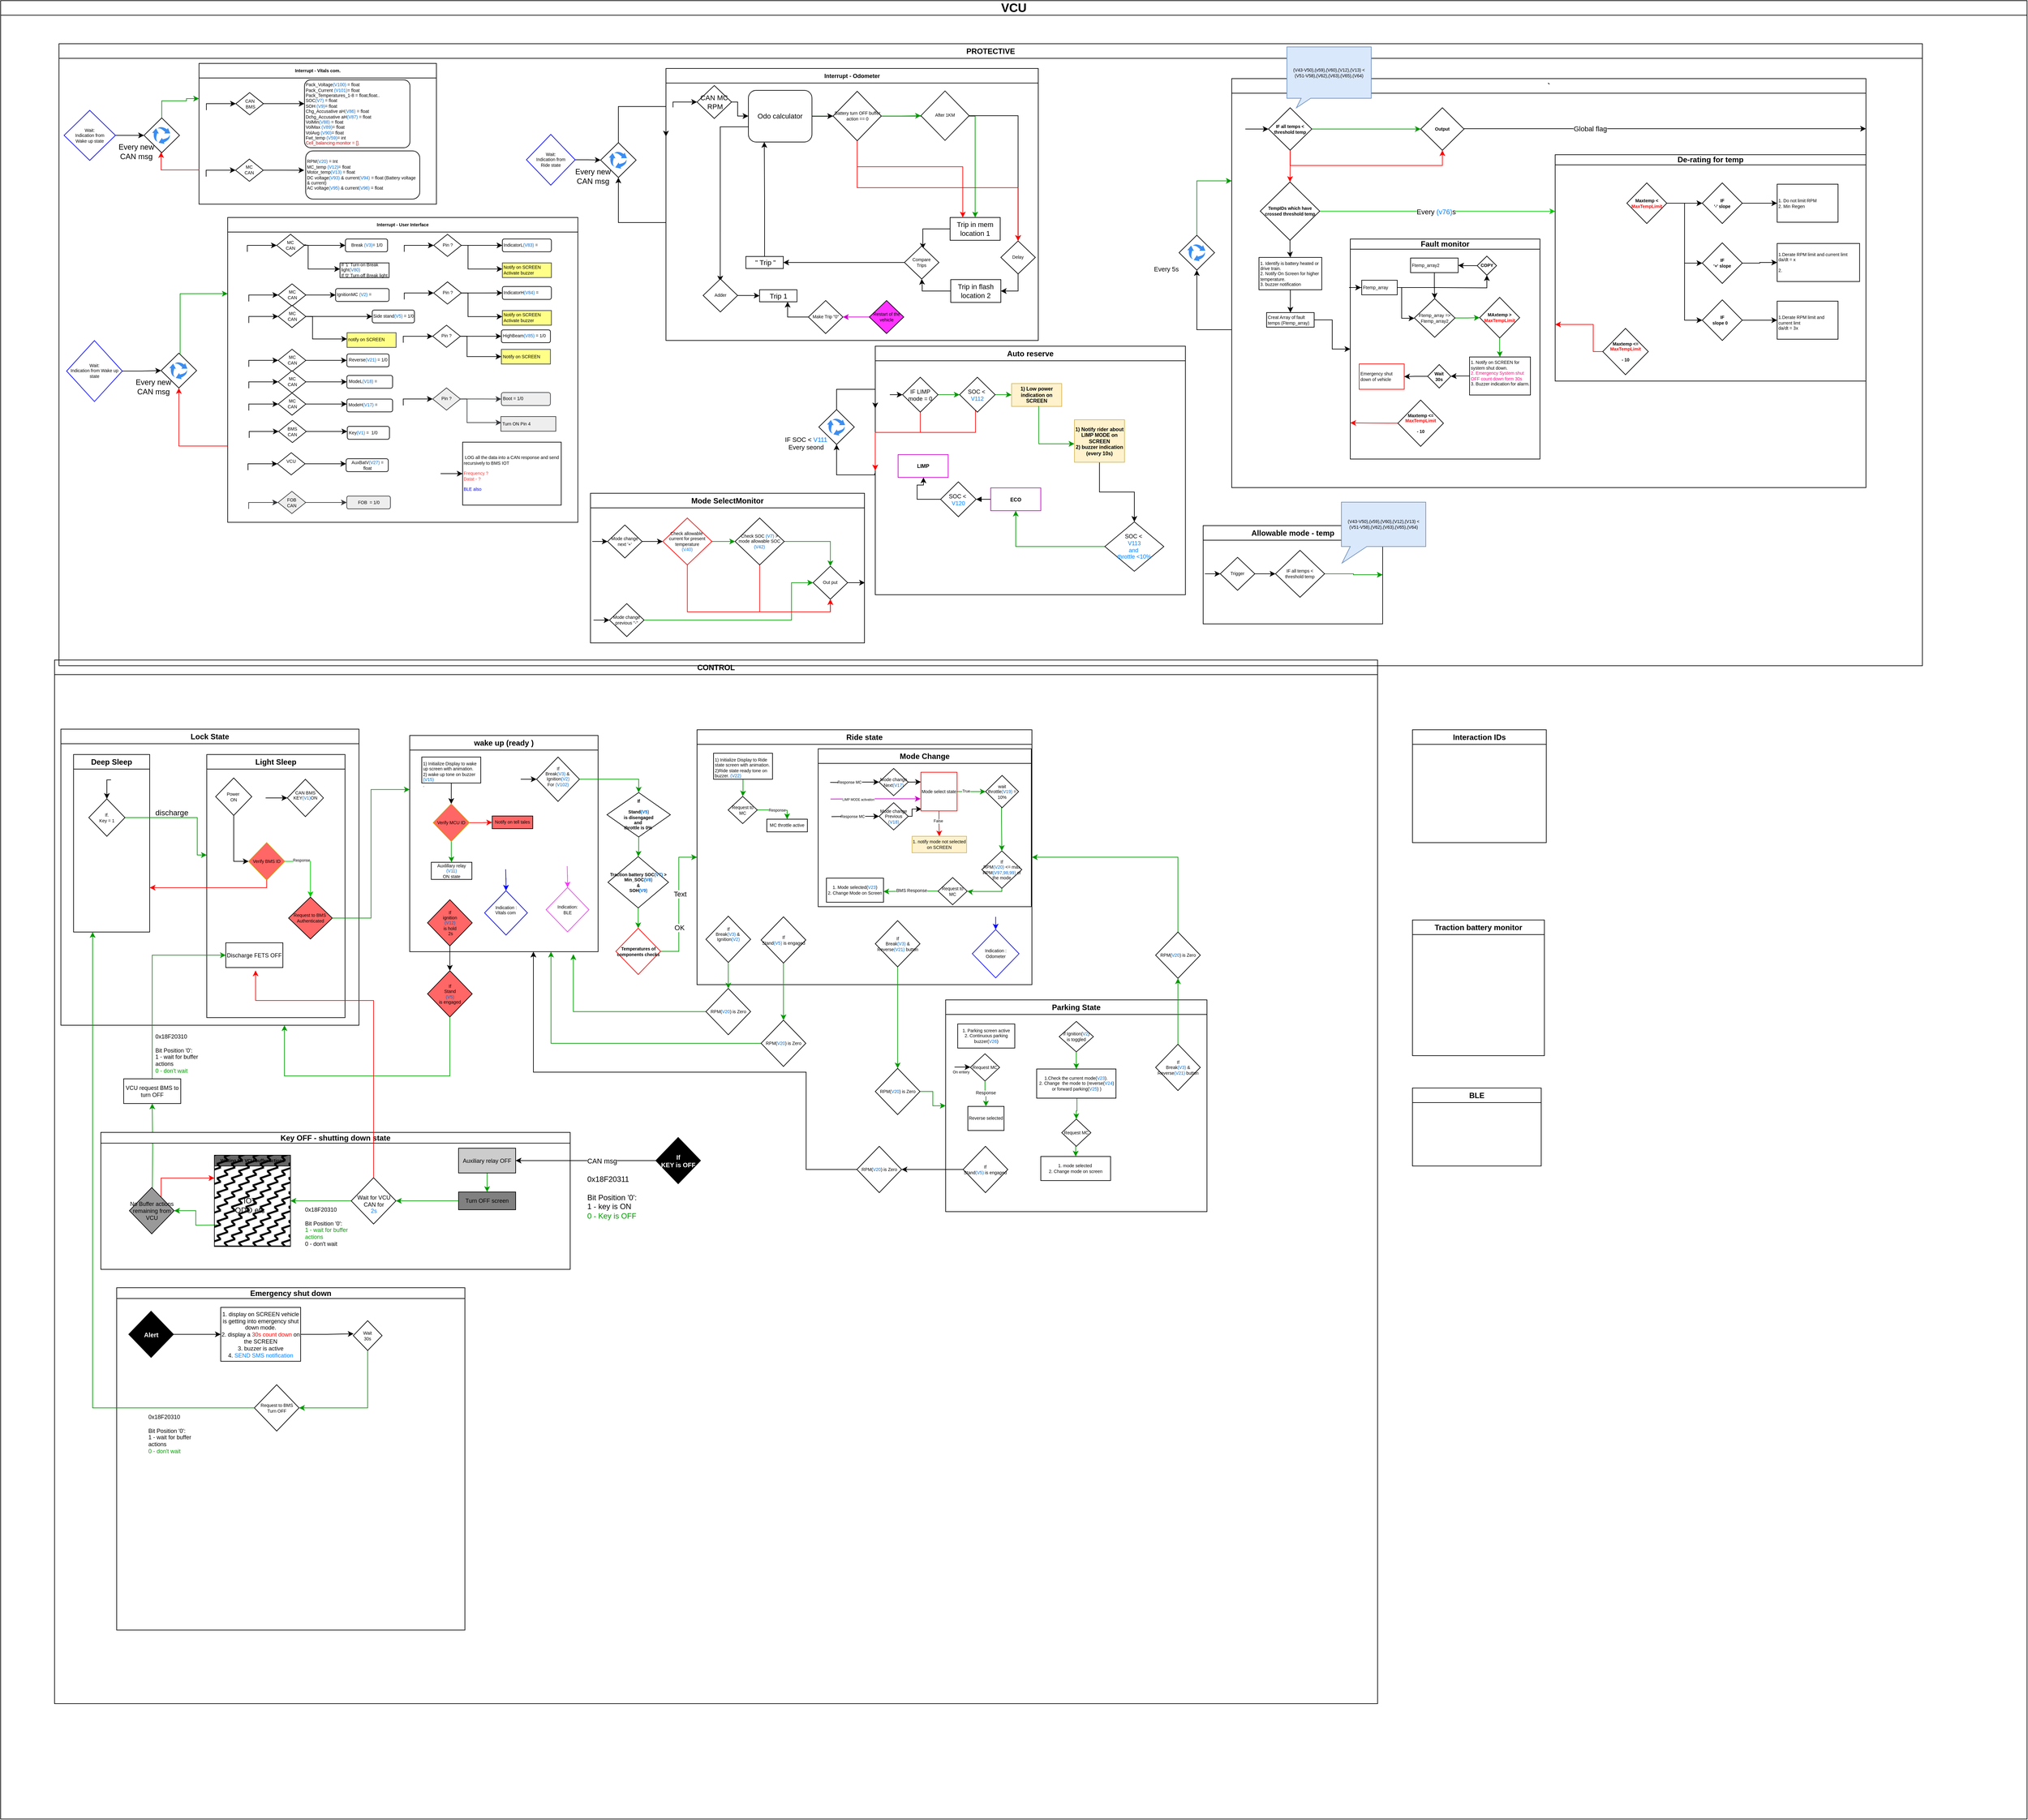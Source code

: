 <mxfile version="23.0.2" type="device" pages="2">
  <diagram name="Page-1" id="PAMtVkQ_18tyFALwa47B">
    <mxGraphModel dx="450" dy="605" grid="0" gridSize="10" guides="1" tooltips="1" connect="1" arrows="1" fold="1" page="0" pageScale="1" pageWidth="827" pageHeight="1169" math="0" shadow="0">
      <root>
        <mxCell id="0" />
        <mxCell id="1" parent="0" />
        <mxCell id="YBtlTsWSwU2x2FjAQTsV-1" value="VCU" style="swimlane;whiteSpace=wrap;html=1;fontSize=19;" parent="1" vertex="1">
          <mxGeometry x="1073" y="45" width="3195" height="2868" as="geometry" />
        </mxCell>
        <mxCell id="YBtlTsWSwU2x2FjAQTsV-2" value="CONTROL" style="swimlane;whiteSpace=wrap;html=1;movable=1;resizable=1;rotatable=1;deletable=1;editable=1;locked=0;connectable=1;strokeColor=#000000;" parent="YBtlTsWSwU2x2FjAQTsV-1" vertex="1">
          <mxGeometry x="85" y="1040" width="2086" height="1646" as="geometry" />
        </mxCell>
        <mxCell id="YBtlTsWSwU2x2FjAQTsV-3" value="Lock State" style="swimlane;whiteSpace=wrap;html=1;" parent="YBtlTsWSwU2x2FjAQTsV-2" vertex="1">
          <mxGeometry x="10" y="109" width="470" height="467" as="geometry" />
        </mxCell>
        <mxCell id="YBtlTsWSwU2x2FjAQTsV-4" value="Deep Sleep" style="swimlane;whiteSpace=wrap;html=1;" parent="YBtlTsWSwU2x2FjAQTsV-3" vertex="1">
          <mxGeometry x="20" y="40" width="120" height="280" as="geometry" />
        </mxCell>
        <mxCell id="YBtlTsWSwU2x2FjAQTsV-5" style="edgeStyle=orthogonalEdgeStyle;rounded=0;orthogonalLoop=1;jettySize=auto;html=1;entryX=0.5;entryY=0;entryDx=0;entryDy=0;" parent="YBtlTsWSwU2x2FjAQTsV-4" target="YBtlTsWSwU2x2FjAQTsV-7" edge="1">
          <mxGeometry relative="1" as="geometry">
            <mxPoint x="59" y="40" as="sourcePoint" />
          </mxGeometry>
        </mxCell>
        <mxCell id="YBtlTsWSwU2x2FjAQTsV-6" style="edgeStyle=orthogonalEdgeStyle;rounded=0;orthogonalLoop=1;jettySize=auto;html=1;strokeColor=#009900;" parent="YBtlTsWSwU2x2FjAQTsV-4" source="YBtlTsWSwU2x2FjAQTsV-7" edge="1">
          <mxGeometry relative="1" as="geometry">
            <mxPoint x="210" y="158.5" as="targetPoint" />
            <Array as="points">
              <mxPoint x="195" y="99" />
              <mxPoint x="195" y="159" />
            </Array>
          </mxGeometry>
        </mxCell>
        <mxCell id="YBtlTsWSwU2x2FjAQTsV-7" value="&lt;div&gt;If.&lt;/div&gt;&lt;div&gt;Key = 1&lt;br&gt;&lt;/div&gt;" style="rhombus;whiteSpace=wrap;html=1;fontSize=7;" parent="YBtlTsWSwU2x2FjAQTsV-4" vertex="1">
          <mxGeometry x="24" y="70" width="57" height="59" as="geometry" />
        </mxCell>
        <mxCell id="YBtlTsWSwU2x2FjAQTsV-8" value="Light Sleep" style="swimlane;whiteSpace=wrap;html=1;" parent="YBtlTsWSwU2x2FjAQTsV-3" vertex="1">
          <mxGeometry x="230" y="40" width="218" height="415" as="geometry" />
        </mxCell>
        <mxCell id="YBtlTsWSwU2x2FjAQTsV-9" style="edgeStyle=orthogonalEdgeStyle;rounded=0;orthogonalLoop=1;jettySize=auto;html=1;entryX=0;entryY=0.5;entryDx=0;entryDy=0;" parent="YBtlTsWSwU2x2FjAQTsV-8" source="YBtlTsWSwU2x2FjAQTsV-10" target="YBtlTsWSwU2x2FjAQTsV-12" edge="1">
          <mxGeometry relative="1" as="geometry" />
        </mxCell>
        <mxCell id="YBtlTsWSwU2x2FjAQTsV-10" value="&lt;div&gt;Power&amp;nbsp;&lt;/div&gt;&lt;div&gt;ON&lt;/div&gt;" style="rhombus;whiteSpace=wrap;html=1;fontSize=7;" parent="YBtlTsWSwU2x2FjAQTsV-8" vertex="1">
          <mxGeometry x="14" y="37" width="57" height="59" as="geometry" />
        </mxCell>
        <mxCell id="YBtlTsWSwU2x2FjAQTsV-11" style="edgeStyle=orthogonalEdgeStyle;rounded=0;orthogonalLoop=1;jettySize=auto;html=1;entryX=0.5;entryY=0;entryDx=0;entryDy=0;fontColor=#00CC00;strokeColor=#00CC00;" parent="YBtlTsWSwU2x2FjAQTsV-8" source="YBtlTsWSwU2x2FjAQTsV-12" target="YBtlTsWSwU2x2FjAQTsV-13" edge="1">
          <mxGeometry relative="1" as="geometry" />
        </mxCell>
        <mxCell id="YBtlTsWSwU2x2FjAQTsV-12" value="&lt;div&gt;Verify BMS ID&lt;/div&gt;" style="rhombus;whiteSpace=wrap;html=1;fontSize=7;fillColor=#FF6666;strokeColor=#d79b00;" parent="YBtlTsWSwU2x2FjAQTsV-8" vertex="1">
          <mxGeometry x="66" y="139" width="57" height="59" as="geometry" />
        </mxCell>
        <mxCell id="YBtlTsWSwU2x2FjAQTsV-13" value="&lt;div&gt;Request to BMS&amp;nbsp;&lt;/div&gt;&lt;div&gt;Authenticated&lt;/div&gt;" style="rhombus;whiteSpace=wrap;html=1;fontSize=7;fillColor=#FF6666;" parent="YBtlTsWSwU2x2FjAQTsV-8" vertex="1">
          <mxGeometry x="129" y="225" width="69" height="66" as="geometry" />
        </mxCell>
        <mxCell id="YBtlTsWSwU2x2FjAQTsV-14" value="Response" style="edgeLabel;html=1;align=center;verticalAlign=middle;resizable=0;points=[];fontSize=6;" parent="YBtlTsWSwU2x2FjAQTsV-8" connectable="0" vertex="1">
          <mxGeometry x="152.998" y="170.004" as="geometry">
            <mxPoint x="-4" y="-3" as="offset" />
          </mxGeometry>
        </mxCell>
        <mxCell id="YBtlTsWSwU2x2FjAQTsV-15" style="edgeStyle=orthogonalEdgeStyle;rounded=0;orthogonalLoop=1;jettySize=auto;html=1;startArrow=classic;startFill=1;endArrow=none;endFill=0;" parent="YBtlTsWSwU2x2FjAQTsV-8" source="YBtlTsWSwU2x2FjAQTsV-16" edge="1">
          <mxGeometry relative="1" as="geometry">
            <mxPoint x="92.81" y="68.5" as="targetPoint" />
          </mxGeometry>
        </mxCell>
        <mxCell id="YBtlTsWSwU2x2FjAQTsV-16" value="&lt;div&gt;CAN BMS&lt;/div&gt;&lt;div&gt;KEY&lt;font color=&quot;#0066cc&quot;&gt;(V1)&lt;/font&gt;ON&lt;/div&gt;&lt;div&gt;&lt;br&gt;&lt;/div&gt;" style="rhombus;whiteSpace=wrap;html=1;fontSize=7;" parent="YBtlTsWSwU2x2FjAQTsV-8" vertex="1">
          <mxGeometry x="127" y="39" width="57" height="59" as="geometry" />
        </mxCell>
        <mxCell id="YBtlTsWSwU2x2FjAQTsV-17" value="Discharge FETS OFF" style="rounded=0;whiteSpace=wrap;html=1;fontSize=9;" parent="YBtlTsWSwU2x2FjAQTsV-8" vertex="1">
          <mxGeometry x="30" y="297" width="90" height="39" as="geometry" />
        </mxCell>
        <mxCell id="YBtlTsWSwU2x2FjAQTsV-18" style="edgeStyle=orthogonalEdgeStyle;rounded=0;orthogonalLoop=1;jettySize=auto;html=1;entryX=1;entryY=0.75;entryDx=0;entryDy=0;strokeColor=#FF0000;" parent="YBtlTsWSwU2x2FjAQTsV-3" source="YBtlTsWSwU2x2FjAQTsV-12" target="YBtlTsWSwU2x2FjAQTsV-4" edge="1">
          <mxGeometry relative="1" as="geometry">
            <Array as="points">
              <mxPoint x="325" y="250" />
            </Array>
          </mxGeometry>
        </mxCell>
        <mxCell id="YBtlTsWSwU2x2FjAQTsV-19" value="discharge" style="text;html=1;strokeColor=none;fillColor=none;align=center;verticalAlign=middle;whiteSpace=wrap;rounded=0;" parent="YBtlTsWSwU2x2FjAQTsV-3" vertex="1">
          <mxGeometry x="145" y="117" width="60" height="30" as="geometry" />
        </mxCell>
        <mxCell id="YBtlTsWSwU2x2FjAQTsV-20" value="wake up (ready )" style="swimlane;whiteSpace=wrap;html=1;" parent="YBtlTsWSwU2x2FjAQTsV-2" vertex="1">
          <mxGeometry x="560" y="119" width="297" height="341" as="geometry" />
        </mxCell>
        <mxCell id="YBtlTsWSwU2x2FjAQTsV-21" value="Notify on tell tales" style="rounded=0;whiteSpace=wrap;html=1;fontSize=7;fillColor=#FF6666;" parent="YBtlTsWSwU2x2FjAQTsV-20" vertex="1">
          <mxGeometry x="130" y="127" width="64" height="20" as="geometry" />
        </mxCell>
        <mxCell id="YBtlTsWSwU2x2FjAQTsV-22" value="Auxlillary relay&lt;div&gt;&lt;font color=&quot;#0066cc&quot;&gt;(V11)&lt;/font&gt;&lt;/div&gt; ON state" style="rounded=0;whiteSpace=wrap;html=1;fontSize=7;" parent="YBtlTsWSwU2x2FjAQTsV-20" vertex="1">
          <mxGeometry x="34" y="200" width="64" height="27" as="geometry" />
        </mxCell>
        <mxCell id="YBtlTsWSwU2x2FjAQTsV-23" style="edgeStyle=orthogonalEdgeStyle;rounded=0;orthogonalLoop=1;jettySize=auto;html=1;startArrow=classic;startFill=1;endArrow=none;endFill=0;strokeColor=#0000FF;" parent="YBtlTsWSwU2x2FjAQTsV-20" source="YBtlTsWSwU2x2FjAQTsV-24" edge="1">
          <mxGeometry relative="1" as="geometry">
            <mxPoint x="151.265" y="211.0" as="targetPoint" />
          </mxGeometry>
        </mxCell>
        <mxCell id="YBtlTsWSwU2x2FjAQTsV-24" value="&lt;div&gt;Indication :&lt;/div&gt;&lt;div&gt;Vitals com&amp;nbsp;&lt;/div&gt;&lt;div&gt;&lt;br&gt;&lt;/div&gt;" style="rhombus;whiteSpace=wrap;html=1;fontSize=7;strokeColor=#0000FF;" parent="YBtlTsWSwU2x2FjAQTsV-20" vertex="1">
          <mxGeometry x="118" y="244.72" width="67.63" height="70" as="geometry" />
        </mxCell>
        <mxCell id="YBtlTsWSwU2x2FjAQTsV-25" style="edgeStyle=orthogonalEdgeStyle;rounded=0;orthogonalLoop=1;jettySize=auto;html=1;startArrow=classic;startFill=1;endArrow=none;endFill=0;strokeColor=#FF33FF;" parent="YBtlTsWSwU2x2FjAQTsV-20" source="YBtlTsWSwU2x2FjAQTsV-26" edge="1">
          <mxGeometry relative="1" as="geometry">
            <mxPoint x="248.265" y="206.0" as="targetPoint" />
          </mxGeometry>
        </mxCell>
        <mxCell id="YBtlTsWSwU2x2FjAQTsV-26" value="&lt;div&gt;Indication:&lt;/div&gt;&lt;div&gt;BLE&lt;br&gt;&lt;/div&gt;" style="rhombus;whiteSpace=wrap;html=1;fontSize=7;strokeColor=#FF33FF;" parent="YBtlTsWSwU2x2FjAQTsV-20" vertex="1">
          <mxGeometry x="215" y="239.72" width="67.63" height="70" as="geometry" />
        </mxCell>
        <mxCell id="YBtlTsWSwU2x2FjAQTsV-27" value="&lt;div&gt;If &lt;br&gt;&lt;/div&gt;&lt;div&gt;ignition&lt;div&gt;&lt;font color=&quot;#0066cc&quot;&gt;(V12)&lt;/font&gt;&lt;/div&gt; is hold&lt;br&gt;&lt;/div&gt;&amp;nbsp;2s" style="rhombus;whiteSpace=wrap;html=1;fontSize=7;fillColor=#FF6666;" parent="YBtlTsWSwU2x2FjAQTsV-20" vertex="1">
          <mxGeometry x="28" y="259" width="70.53" height="73" as="geometry" />
        </mxCell>
        <mxCell id="YBtlTsWSwU2x2FjAQTsV-28" value="" style="edgeStyle=orthogonalEdgeStyle;rounded=0;orthogonalLoop=1;jettySize=auto;html=1;" parent="YBtlTsWSwU2x2FjAQTsV-20" source="YBtlTsWSwU2x2FjAQTsV-29" target="YBtlTsWSwU2x2FjAQTsV-32" edge="1">
          <mxGeometry relative="1" as="geometry" />
        </mxCell>
        <mxCell id="YBtlTsWSwU2x2FjAQTsV-29" value="1) Initialize Display to wake up screen with animation.&amp;nbsp;&lt;br&gt;2) wake up tone on buzzer&lt;div&gt;&lt;font color=&quot;#0066cc&quot;&gt;(V15)&lt;/font&gt;&lt;/div&gt;.&amp;nbsp;" style="rounded=0;whiteSpace=wrap;html=1;fontSize=7;align=left;verticalAlign=top;" parent="YBtlTsWSwU2x2FjAQTsV-20" vertex="1">
          <mxGeometry x="19" y="34" width="93" height="41" as="geometry" />
        </mxCell>
        <mxCell id="YBtlTsWSwU2x2FjAQTsV-30" style="edgeStyle=orthogonalEdgeStyle;rounded=0;orthogonalLoop=1;jettySize=auto;html=1;strokeColor=#FF0000;" parent="YBtlTsWSwU2x2FjAQTsV-20" source="YBtlTsWSwU2x2FjAQTsV-32" target="YBtlTsWSwU2x2FjAQTsV-21" edge="1">
          <mxGeometry relative="1" as="geometry" />
        </mxCell>
        <mxCell id="YBtlTsWSwU2x2FjAQTsV-31" style="edgeStyle=orthogonalEdgeStyle;rounded=0;orthogonalLoop=1;jettySize=auto;html=1;entryX=0.5;entryY=0;entryDx=0;entryDy=0;strokeColor=#009900;" parent="YBtlTsWSwU2x2FjAQTsV-20" source="YBtlTsWSwU2x2FjAQTsV-32" target="YBtlTsWSwU2x2FjAQTsV-22" edge="1">
          <mxGeometry relative="1" as="geometry" />
        </mxCell>
        <mxCell id="YBtlTsWSwU2x2FjAQTsV-32" value="&lt;div&gt;Verify MCU ID&lt;/div&gt;" style="rhombus;whiteSpace=wrap;html=1;fontSize=7;fillColor=#FF6666;strokeColor=#d79b00;" parent="YBtlTsWSwU2x2FjAQTsV-20" vertex="1">
          <mxGeometry x="37" y="108" width="57" height="59" as="geometry" />
        </mxCell>
        <mxCell id="YBtlTsWSwU2x2FjAQTsV-33" style="edgeStyle=orthogonalEdgeStyle;rounded=0;orthogonalLoop=1;jettySize=auto;html=1;entryX=0;entryY=0.5;entryDx=0;entryDy=0;" parent="YBtlTsWSwU2x2FjAQTsV-20" target="YBtlTsWSwU2x2FjAQTsV-34" edge="1">
          <mxGeometry relative="1" as="geometry">
            <mxPoint x="175" y="69" as="sourcePoint" />
          </mxGeometry>
        </mxCell>
        <mxCell id="YBtlTsWSwU2x2FjAQTsV-34" value="&lt;div&gt;If&lt;/div&gt;&lt;div&gt;Break&lt;font color=&quot;#0066cc&quot;&gt;(V3)&lt;/font&gt; &amp;amp;&amp;nbsp;&lt;/div&gt;&lt;div&gt;Ignition&lt;font color=&quot;#0066cc&quot;&gt;(V2)&lt;/font&gt;&lt;/div&gt;&lt;div&gt;For&lt;font color=&quot;#0066cc&quot;&gt; (V102)&lt;br&gt;&lt;/font&gt;&lt;/div&gt;&lt;div&gt;&lt;br&gt;&lt;/div&gt;" style="rhombus;whiteSpace=wrap;html=1;fontSize=7;" parent="YBtlTsWSwU2x2FjAQTsV-20" vertex="1">
          <mxGeometry x="200" y="34" width="67.63" height="70" as="geometry" />
        </mxCell>
        <mxCell id="YBtlTsWSwU2x2FjAQTsV-35" style="edgeStyle=orthogonalEdgeStyle;rounded=0;orthogonalLoop=1;jettySize=auto;html=1;entryX=0.5;entryY=0;entryDx=0;entryDy=0;strokeColor=#009900;" parent="YBtlTsWSwU2x2FjAQTsV-2" source="YBtlTsWSwU2x2FjAQTsV-38" target="YBtlTsWSwU2x2FjAQTsV-37" edge="1">
          <mxGeometry relative="1" as="geometry" />
        </mxCell>
        <mxCell id="YBtlTsWSwU2x2FjAQTsV-36" style="edgeStyle=orthogonalEdgeStyle;rounded=0;orthogonalLoop=1;jettySize=auto;html=1;entryX=0.5;entryY=0;entryDx=0;entryDy=0;strokeColor=#009900;" parent="YBtlTsWSwU2x2FjAQTsV-2" source="YBtlTsWSwU2x2FjAQTsV-37" target="YBtlTsWSwU2x2FjAQTsV-43" edge="1">
          <mxGeometry relative="1" as="geometry" />
        </mxCell>
        <mxCell id="YBtlTsWSwU2x2FjAQTsV-37" value="&lt;div&gt;Traction battery SOC&lt;font color=&quot;#0066cc&quot;&gt;(V7)&lt;/font&gt; &amp;gt; Min_SOC&lt;font color=&quot;#0066cc&quot;&gt;(V8)&lt;/font&gt;&lt;/div&gt;&lt;div&gt;&amp;amp; &lt;br&gt;&lt;/div&gt;&lt;div&gt;SOH&lt;font color=&quot;#0066cc&quot;&gt;(V9)&lt;/font&gt; &lt;/div&gt;" style="rhombus;whiteSpace=wrap;html=1;fontSize=7;fontStyle=1" parent="YBtlTsWSwU2x2FjAQTsV-2" vertex="1">
          <mxGeometry x="872.53" y="310" width="95.47" height="81" as="geometry" />
        </mxCell>
        <mxCell id="YBtlTsWSwU2x2FjAQTsV-38" value="If&lt;div&gt;&lt;br&gt;&lt;/div&gt;&lt;div&gt;Stand&lt;font color=&quot;#0066cc&quot;&gt;(V5)&lt;/font&gt;&lt;/div&gt;&lt;div&gt; is disengaged&lt;br&gt;&lt;/div&gt;&lt;div&gt;and&amp;nbsp;&lt;/div&gt;&lt;div&gt;throttle is 0%&amp;nbsp;&lt;/div&gt;" style="rhombus;whiteSpace=wrap;html=1;fontSize=7;fontStyle=1" parent="YBtlTsWSwU2x2FjAQTsV-2" vertex="1">
          <mxGeometry x="871" y="209" width="100" height="70" as="geometry" />
        </mxCell>
        <mxCell id="YBtlTsWSwU2x2FjAQTsV-39" value="" style="edgeStyle=orthogonalEdgeStyle;rounded=0;orthogonalLoop=1;jettySize=auto;html=1;entryX=0.5;entryY=0;entryDx=0;entryDy=0;strokeColor=#009900;" parent="YBtlTsWSwU2x2FjAQTsV-2" source="YBtlTsWSwU2x2FjAQTsV-34" target="YBtlTsWSwU2x2FjAQTsV-38" edge="1">
          <mxGeometry relative="1" as="geometry">
            <mxPoint x="1597" y="-716" as="sourcePoint" />
            <mxPoint x="1596" y="-625" as="targetPoint" />
          </mxGeometry>
        </mxCell>
        <mxCell id="YBtlTsWSwU2x2FjAQTsV-40" style="edgeStyle=orthogonalEdgeStyle;rounded=0;orthogonalLoop=1;jettySize=auto;html=1;entryX=0;entryY=0.5;entryDx=0;entryDy=0;strokeColor=#009900;" parent="YBtlTsWSwU2x2FjAQTsV-2" source="YBtlTsWSwU2x2FjAQTsV-43" target="YBtlTsWSwU2x2FjAQTsV-44" edge="1">
          <mxGeometry relative="1" as="geometry" />
        </mxCell>
        <mxCell id="YBtlTsWSwU2x2FjAQTsV-41" value="OK" style="edgeLabel;html=1;align=center;verticalAlign=middle;resizable=0;points=[];" parent="YBtlTsWSwU2x2FjAQTsV-40" connectable="0" vertex="1">
          <mxGeometry x="-0.356" relative="1" as="geometry">
            <mxPoint as="offset" />
          </mxGeometry>
        </mxCell>
        <mxCell id="YBtlTsWSwU2x2FjAQTsV-42" value="Text" style="edgeLabel;html=1;align=center;verticalAlign=middle;resizable=0;points=[];" parent="YBtlTsWSwU2x2FjAQTsV-40" connectable="0" vertex="1">
          <mxGeometry x="0.156" y="-1" relative="1" as="geometry">
            <mxPoint as="offset" />
          </mxGeometry>
        </mxCell>
        <mxCell id="YBtlTsWSwU2x2FjAQTsV-43" value="Temperatures of components checks" style="rhombus;whiteSpace=wrap;html=1;fontSize=7;strokeColor=#FF0000;fontStyle=1" parent="YBtlTsWSwU2x2FjAQTsV-2" vertex="1">
          <mxGeometry x="885" y="423" width="70.53" height="73" as="geometry" />
        </mxCell>
        <mxCell id="YBtlTsWSwU2x2FjAQTsV-44" value="Ride state" style="swimlane;whiteSpace=wrap;html=1;" parent="YBtlTsWSwU2x2FjAQTsV-2" vertex="1">
          <mxGeometry x="1013" y="110" width="528" height="402" as="geometry" />
        </mxCell>
        <mxCell id="YBtlTsWSwU2x2FjAQTsV-45" value="MC throttle active" style="rounded=0;whiteSpace=wrap;html=1;fontSize=7;" parent="YBtlTsWSwU2x2FjAQTsV-44" vertex="1">
          <mxGeometry x="110" y="141" width="64" height="20" as="geometry" />
        </mxCell>
        <mxCell id="YBtlTsWSwU2x2FjAQTsV-46" style="edgeStyle=orthogonalEdgeStyle;rounded=0;orthogonalLoop=1;jettySize=auto;html=1;entryX=0.5;entryY=0;entryDx=0;entryDy=0;strokeColor=#009900;" parent="YBtlTsWSwU2x2FjAQTsV-44" source="YBtlTsWSwU2x2FjAQTsV-47" target="YBtlTsWSwU2x2FjAQTsV-45" edge="1">
          <mxGeometry relative="1" as="geometry">
            <Array as="points">
              <mxPoint x="113" y="127" />
              <mxPoint x="142" y="127" />
            </Array>
          </mxGeometry>
        </mxCell>
        <mxCell id="YBtlTsWSwU2x2FjAQTsV-47" value="Request to MC" style="rhombus;whiteSpace=wrap;html=1;fontSize=7;" parent="YBtlTsWSwU2x2FjAQTsV-44" vertex="1">
          <mxGeometry x="49" y="105" width="46" height="43" as="geometry" />
        </mxCell>
        <mxCell id="YBtlTsWSwU2x2FjAQTsV-48" value="Response" style="edgeLabel;html=1;align=center;verticalAlign=middle;resizable=0;points=[];fontSize=6;" parent="YBtlTsWSwU2x2FjAQTsV-44" connectable="0" vertex="1">
          <mxGeometry x="125.998" y="127.004" as="geometry" />
        </mxCell>
        <mxCell id="YBtlTsWSwU2x2FjAQTsV-49" value="Mode Change" style="swimlane;whiteSpace=wrap;html=1;" parent="YBtlTsWSwU2x2FjAQTsV-44" vertex="1">
          <mxGeometry x="191" y="30" width="336" height="249" as="geometry" />
        </mxCell>
        <mxCell id="YBtlTsWSwU2x2FjAQTsV-50" style="edgeStyle=orthogonalEdgeStyle;rounded=0;orthogonalLoop=1;jettySize=auto;html=1;entryX=0;entryY=0.25;entryDx=0;entryDy=0;" parent="YBtlTsWSwU2x2FjAQTsV-49" source="YBtlTsWSwU2x2FjAQTsV-53" target="YBtlTsWSwU2x2FjAQTsV-62" edge="1">
          <mxGeometry relative="1" as="geometry">
            <Array as="points">
              <mxPoint x="148" y="53" />
              <mxPoint x="162" y="52" />
            </Array>
          </mxGeometry>
        </mxCell>
        <mxCell id="YBtlTsWSwU2x2FjAQTsV-51" style="edgeStyle=orthogonalEdgeStyle;rounded=0;orthogonalLoop=1;jettySize=auto;html=1;startArrow=classic;startFill=1;endArrow=none;endFill=0;" parent="YBtlTsWSwU2x2FjAQTsV-49" source="YBtlTsWSwU2x2FjAQTsV-53" edge="1">
          <mxGeometry relative="1" as="geometry">
            <mxPoint x="19" y="53" as="targetPoint" />
          </mxGeometry>
        </mxCell>
        <mxCell id="YBtlTsWSwU2x2FjAQTsV-52" value="Response MC" style="edgeLabel;html=1;align=center;verticalAlign=middle;resizable=0;points=[];fontSize=6;" parent="YBtlTsWSwU2x2FjAQTsV-51" connectable="0" vertex="1">
          <mxGeometry x="0.229" y="-1" relative="1" as="geometry">
            <mxPoint as="offset" />
          </mxGeometry>
        </mxCell>
        <mxCell id="YBtlTsWSwU2x2FjAQTsV-53" value="&lt;div&gt;Mode change &lt;br&gt;&lt;/div&gt;&lt;div&gt;Next&lt;font color=&quot;#0066cc&quot;&gt;(V17)&lt;/font&gt;&lt;/div&gt;" style="rhombus;whiteSpace=wrap;html=1;fontSize=7;" parent="YBtlTsWSwU2x2FjAQTsV-49" vertex="1">
          <mxGeometry x="96" y="31" width="46" height="43" as="geometry" />
        </mxCell>
        <mxCell id="YBtlTsWSwU2x2FjAQTsV-54" style="edgeStyle=orthogonalEdgeStyle;rounded=0;orthogonalLoop=1;jettySize=auto;html=1;entryX=0.018;entryY=0.951;entryDx=0;entryDy=0;entryPerimeter=0;" parent="YBtlTsWSwU2x2FjAQTsV-49" source="YBtlTsWSwU2x2FjAQTsV-56" target="YBtlTsWSwU2x2FjAQTsV-62" edge="1">
          <mxGeometry relative="1" as="geometry">
            <Array as="points">
              <mxPoint x="148" y="107" />
              <mxPoint x="148" y="95" />
            </Array>
          </mxGeometry>
        </mxCell>
        <mxCell id="YBtlTsWSwU2x2FjAQTsV-55" style="edgeStyle=orthogonalEdgeStyle;rounded=0;orthogonalLoop=1;jettySize=auto;html=1;startArrow=classic;startFill=1;endArrow=none;endFill=0;" parent="YBtlTsWSwU2x2FjAQTsV-49" source="YBtlTsWSwU2x2FjAQTsV-56" edge="1">
          <mxGeometry relative="1" as="geometry">
            <mxPoint x="21" y="107" as="targetPoint" />
            <Array as="points">
              <mxPoint x="59" y="107" />
              <mxPoint x="21" y="107" />
            </Array>
          </mxGeometry>
        </mxCell>
        <mxCell id="YBtlTsWSwU2x2FjAQTsV-56" value="&lt;div&gt;Mode change &lt;br&gt;&lt;/div&gt;&lt;div&gt;Previous&lt;br&gt;&lt;/div&gt;&lt;font color=&quot;#0066cc&quot;&gt;(V18)&lt;/font&gt;" style="rhombus;whiteSpace=wrap;html=1;fontSize=7;" parent="YBtlTsWSwU2x2FjAQTsV-49" vertex="1">
          <mxGeometry x="96" y="85" width="46" height="43" as="geometry" />
        </mxCell>
        <mxCell id="YBtlTsWSwU2x2FjAQTsV-57" style="edgeStyle=orthogonalEdgeStyle;rounded=0;orthogonalLoop=1;jettySize=auto;html=1;entryX=0;entryY=0.5;entryDx=0;entryDy=0;strokeColor=#009900;" parent="YBtlTsWSwU2x2FjAQTsV-49" source="YBtlTsWSwU2x2FjAQTsV-62" target="YBtlTsWSwU2x2FjAQTsV-64" edge="1">
          <mxGeometry relative="1" as="geometry" />
        </mxCell>
        <mxCell id="YBtlTsWSwU2x2FjAQTsV-58" value="True" style="edgeLabel;html=1;align=center;verticalAlign=middle;resizable=0;points=[];fontSize=6;" parent="YBtlTsWSwU2x2FjAQTsV-57" connectable="0" vertex="1">
          <mxGeometry x="-0.397" y="1" relative="1" as="geometry">
            <mxPoint as="offset" />
          </mxGeometry>
        </mxCell>
        <mxCell id="YBtlTsWSwU2x2FjAQTsV-59" style="edgeStyle=orthogonalEdgeStyle;rounded=0;orthogonalLoop=1;jettySize=auto;html=1;entryX=0.5;entryY=0;entryDx=0;entryDy=0;strokeColor=#FF0000;" parent="YBtlTsWSwU2x2FjAQTsV-49" source="YBtlTsWSwU2x2FjAQTsV-62" target="YBtlTsWSwU2x2FjAQTsV-72" edge="1">
          <mxGeometry relative="1" as="geometry" />
        </mxCell>
        <mxCell id="YBtlTsWSwU2x2FjAQTsV-60" style="edgeStyle=orthogonalEdgeStyle;rounded=0;orthogonalLoop=1;jettySize=auto;html=1;exitX=-0.008;exitY=0.687;exitDx=0;exitDy=0;exitPerimeter=0;startArrow=classic;startFill=1;endArrow=none;endFill=0;strokeColor=#CC00CC;" parent="YBtlTsWSwU2x2FjAQTsV-49" source="YBtlTsWSwU2x2FjAQTsV-62" edge="1">
          <mxGeometry relative="1" as="geometry">
            <mxPoint x="19.429" y="79.286" as="targetPoint" />
          </mxGeometry>
        </mxCell>
        <mxCell id="YBtlTsWSwU2x2FjAQTsV-61" value="LIMP MODE activation" style="edgeLabel;html=1;align=center;verticalAlign=middle;resizable=0;points=[];fontSize=5;" parent="YBtlTsWSwU2x2FjAQTsV-60" connectable="0" vertex="1">
          <mxGeometry x="0.81" y="1" relative="1" as="geometry">
            <mxPoint x="30" y="-2" as="offset" />
          </mxGeometry>
        </mxCell>
        <mxCell id="YBtlTsWSwU2x2FjAQTsV-62" value="Mode select state" style="rounded=0;whiteSpace=wrap;html=1;fontSize=7;fillColor=#FFFFFF;strokeColor=#FF0000;" parent="YBtlTsWSwU2x2FjAQTsV-49" vertex="1">
          <mxGeometry x="162" y="37" width="57" height="61" as="geometry" />
        </mxCell>
        <mxCell id="YBtlTsWSwU2x2FjAQTsV-63" style="edgeStyle=orthogonalEdgeStyle;rounded=0;orthogonalLoop=1;jettySize=auto;html=1;entryX=0.5;entryY=0;entryDx=0;entryDy=0;strokeColor=#009900;" parent="YBtlTsWSwU2x2FjAQTsV-49" source="YBtlTsWSwU2x2FjAQTsV-64" target="YBtlTsWSwU2x2FjAQTsV-71" edge="1">
          <mxGeometry relative="1" as="geometry">
            <Array as="points">
              <mxPoint x="289" y="111" />
              <mxPoint x="290" y="111" />
            </Array>
          </mxGeometry>
        </mxCell>
        <mxCell id="YBtlTsWSwU2x2FjAQTsV-64" value="&lt;div&gt;&lt;br&gt;&lt;/div&gt;&lt;div&gt;wait &lt;br&gt;&lt;/div&gt;&lt;div&gt;throttle&lt;font color=&quot;#0066cc&quot;&gt;(V19)&lt;/font&gt; = 10%&lt;br&gt;&lt;/div&gt;&lt;div&gt;&lt;br&gt;&lt;/div&gt;" style="rhombus;whiteSpace=wrap;html=1;fontSize=7;" parent="YBtlTsWSwU2x2FjAQTsV-49" vertex="1">
          <mxGeometry x="264" y="42" width="52" height="51" as="geometry" />
        </mxCell>
        <mxCell id="YBtlTsWSwU2x2FjAQTsV-65" value="Response MC" style="edgeLabel;html=1;align=center;verticalAlign=middle;resizable=0;points=[];fontSize=6;" parent="YBtlTsWSwU2x2FjAQTsV-49" connectable="0" vertex="1">
          <mxGeometry x="53.997" y="105.996" as="geometry">
            <mxPoint y="1" as="offset" />
          </mxGeometry>
        </mxCell>
        <mxCell id="YBtlTsWSwU2x2FjAQTsV-66" style="edgeStyle=orthogonalEdgeStyle;rounded=0;orthogonalLoop=1;jettySize=auto;html=1;entryX=0.998;entryY=0.556;entryDx=0;entryDy=0;entryPerimeter=0;strokeColor=#009900;" parent="YBtlTsWSwU2x2FjAQTsV-49" source="YBtlTsWSwU2x2FjAQTsV-68" target="YBtlTsWSwU2x2FjAQTsV-69" edge="1">
          <mxGeometry relative="1" as="geometry" />
        </mxCell>
        <mxCell id="YBtlTsWSwU2x2FjAQTsV-67" value="BMS Response" style="edgeLabel;html=1;align=center;verticalAlign=middle;resizable=0;points=[];fontSize=7;" parent="YBtlTsWSwU2x2FjAQTsV-66" connectable="0" vertex="1">
          <mxGeometry x="0.206" y="-1" relative="1" as="geometry">
            <mxPoint x="10" as="offset" />
          </mxGeometry>
        </mxCell>
        <mxCell id="YBtlTsWSwU2x2FjAQTsV-68" value="Request to MC" style="rhombus;whiteSpace=wrap;html=1;fontSize=7;" parent="YBtlTsWSwU2x2FjAQTsV-49" vertex="1">
          <mxGeometry x="189" y="203" width="46" height="43" as="geometry" />
        </mxCell>
        <mxCell id="YBtlTsWSwU2x2FjAQTsV-69" value="1. Mode selected(&lt;font color=&quot;#0066cc&quot;&gt;V23&lt;/font&gt;)&lt;br&gt;2. Change Mode on Screen" style="rounded=0;whiteSpace=wrap;html=1;fontSize=7;" parent="YBtlTsWSwU2x2FjAQTsV-49" vertex="1">
          <mxGeometry x="13" y="204" width="90" height="38" as="geometry" />
        </mxCell>
        <mxCell id="YBtlTsWSwU2x2FjAQTsV-70" style="edgeStyle=orthogonalEdgeStyle;rounded=0;orthogonalLoop=1;jettySize=auto;html=1;entryX=1;entryY=0.5;entryDx=0;entryDy=0;strokeColor=#009900;" parent="YBtlTsWSwU2x2FjAQTsV-49" source="YBtlTsWSwU2x2FjAQTsV-71" target="YBtlTsWSwU2x2FjAQTsV-68" edge="1">
          <mxGeometry relative="1" as="geometry">
            <Array as="points">
              <mxPoint x="290" y="225" />
              <mxPoint x="238" y="225" />
            </Array>
          </mxGeometry>
        </mxCell>
        <mxCell id="YBtlTsWSwU2x2FjAQTsV-71" value="&lt;div&gt;If &lt;br&gt;&lt;/div&gt;&lt;div&gt;RPM&lt;font color=&quot;#0066cc&quot;&gt;(V20)&lt;/font&gt; &amp;lt;= max RPM&lt;font color=&quot;#0066cc&quot;&gt;(V97,98,99)&lt;/font&gt; of the mode&lt;br&gt;&lt;/div&gt;" style="rhombus;whiteSpace=wrap;html=1;fontSize=7;" parent="YBtlTsWSwU2x2FjAQTsV-49" vertex="1">
          <mxGeometry x="258" y="161" width="63.12" height="59" as="geometry" />
        </mxCell>
        <mxCell id="YBtlTsWSwU2x2FjAQTsV-72" value="1. notify mode not selected on SCREEN" style="rounded=0;whiteSpace=wrap;html=1;fontSize=7;fillColor=#fff2cc;strokeColor=#d6b656;" parent="YBtlTsWSwU2x2FjAQTsV-49" vertex="1">
          <mxGeometry x="148" y="138" width="86" height="26" as="geometry" />
        </mxCell>
        <mxCell id="YBtlTsWSwU2x2FjAQTsV-73" value="False" style="edgeLabel;html=1;align=center;verticalAlign=middle;resizable=0;points=[];fontSize=6;" parent="YBtlTsWSwU2x2FjAQTsV-49" connectable="0" vertex="1">
          <mxGeometry x="189.001" y="114" as="geometry" />
        </mxCell>
        <mxCell id="YBtlTsWSwU2x2FjAQTsV-74" value="&lt;div&gt;If&lt;/div&gt;&lt;div&gt;Break&lt;font color=&quot;#0066cc&quot;&gt;(V3)&lt;/font&gt; &amp;amp;&amp;nbsp;&lt;/div&gt;&lt;div&gt;Ignition&lt;font color=&quot;#0066cc&quot;&gt;(V2)&lt;/font&gt;&lt;/div&gt;&lt;div&gt;&lt;br&gt;&lt;br&gt;&lt;/div&gt;" style="rhombus;whiteSpace=wrap;html=1;fontSize=7;" parent="YBtlTsWSwU2x2FjAQTsV-44" vertex="1">
          <mxGeometry x="14" y="294" width="70.53" height="73" as="geometry" />
        </mxCell>
        <mxCell id="YBtlTsWSwU2x2FjAQTsV-75" value="&lt;div&gt;If &lt;br&gt;&lt;/div&gt;&lt;div&gt;Stand&lt;font color=&quot;#0066cc&quot;&gt;(V5)&lt;/font&gt; is engaged&lt;br&gt;&lt;/div&gt;" style="rhombus;whiteSpace=wrap;html=1;fontSize=7;" parent="YBtlTsWSwU2x2FjAQTsV-44" vertex="1">
          <mxGeometry x="101" y="295" width="70.53" height="73" as="geometry" />
        </mxCell>
        <mxCell id="YBtlTsWSwU2x2FjAQTsV-76" style="edgeStyle=orthogonalEdgeStyle;rounded=0;orthogonalLoop=1;jettySize=auto;html=1;startArrow=classic;startFill=1;endArrow=none;endFill=0;strokeColor=#0000FF;" parent="YBtlTsWSwU2x2FjAQTsV-44" source="YBtlTsWSwU2x2FjAQTsV-77" edge="1">
          <mxGeometry relative="1" as="geometry">
            <mxPoint x="471" y="295.32" as="targetPoint" />
          </mxGeometry>
        </mxCell>
        <mxCell id="YBtlTsWSwU2x2FjAQTsV-77" value="&lt;div&gt;Indication :&lt;/div&gt;Odometer" style="rhombus;whiteSpace=wrap;html=1;fontSize=7;strokeColor=#0000FF;" parent="YBtlTsWSwU2x2FjAQTsV-44" vertex="1">
          <mxGeometry x="434" y="315.04" width="73.7" height="76.28" as="geometry" />
        </mxCell>
        <mxCell id="YBtlTsWSwU2x2FjAQTsV-78" style="edgeStyle=orthogonalEdgeStyle;rounded=0;orthogonalLoop=1;jettySize=auto;html=1;entryX=0.5;entryY=0;entryDx=0;entryDy=0;strokeColor=#009900;" parent="YBtlTsWSwU2x2FjAQTsV-44" source="YBtlTsWSwU2x2FjAQTsV-79" target="YBtlTsWSwU2x2FjAQTsV-47" edge="1">
          <mxGeometry relative="1" as="geometry" />
        </mxCell>
        <mxCell id="YBtlTsWSwU2x2FjAQTsV-79" value="1) Initialize Display to Ride state screen with animation.&amp;nbsp;&lt;br&gt;2)Ride state ready tone on buzzer. &lt;font color=&quot;#0066cc&quot;&gt;(V22)&lt;/font&gt;" style="rounded=0;whiteSpace=wrap;html=1;fontSize=7;align=left;verticalAlign=top;" parent="YBtlTsWSwU2x2FjAQTsV-44" vertex="1">
          <mxGeometry x="26" y="37" width="93" height="41" as="geometry" />
        </mxCell>
        <mxCell id="YBtlTsWSwU2x2FjAQTsV-80" style="edgeStyle=orthogonalEdgeStyle;rounded=0;orthogonalLoop=1;jettySize=auto;html=1;entryX=0.5;entryY=0;entryDx=0;entryDy=0;strokeColor=#009900;" parent="YBtlTsWSwU2x2FjAQTsV-2" source="YBtlTsWSwU2x2FjAQTsV-81" target="YBtlTsWSwU2x2FjAQTsV-100" edge="1">
          <mxGeometry relative="1" as="geometry" />
        </mxCell>
        <mxCell id="YBtlTsWSwU2x2FjAQTsV-81" value="&lt;div&gt;If &lt;br&gt;&lt;/div&gt;&lt;div&gt;Break&lt;font color=&quot;#0066cc&quot;&gt;(V3)&lt;/font&gt; &amp;amp; Reverse&lt;font color=&quot;#0066cc&quot;&gt;(V21)&lt;/font&gt; button&lt;br&gt;&lt;/div&gt;" style="rhombus;whiteSpace=wrap;html=1;fontSize=7;" parent="YBtlTsWSwU2x2FjAQTsV-2" vertex="1">
          <mxGeometry x="1294" y="411" width="70.53" height="73" as="geometry" />
        </mxCell>
        <mxCell id="YBtlTsWSwU2x2FjAQTsV-82" value="Parking State" style="swimlane;whiteSpace=wrap;html=1;" parent="YBtlTsWSwU2x2FjAQTsV-2" vertex="1">
          <mxGeometry x="1405" y="536" width="412" height="334" as="geometry" />
        </mxCell>
        <mxCell id="YBtlTsWSwU2x2FjAQTsV-83" value="&lt;div&gt;Request MC &lt;br&gt;&lt;/div&gt;" style="rhombus;whiteSpace=wrap;html=1;fontSize=7;" parent="YBtlTsWSwU2x2FjAQTsV-82" vertex="1">
          <mxGeometry x="39" y="85" width="46" height="43" as="geometry" />
        </mxCell>
        <mxCell id="YBtlTsWSwU2x2FjAQTsV-84" style="edgeStyle=orthogonalEdgeStyle;rounded=0;orthogonalLoop=1;jettySize=auto;html=1;entryX=0;entryY=0.5;entryDx=0;entryDy=0;" parent="YBtlTsWSwU2x2FjAQTsV-82" target="YBtlTsWSwU2x2FjAQTsV-83" edge="1">
          <mxGeometry relative="1" as="geometry">
            <mxPoint x="14" y="106" as="sourcePoint" />
          </mxGeometry>
        </mxCell>
        <mxCell id="YBtlTsWSwU2x2FjAQTsV-85" value="On entery" style="edgeLabel;html=1;align=center;verticalAlign=middle;resizable=0;points=[];fontSize=6;" parent="YBtlTsWSwU2x2FjAQTsV-84" connectable="0" vertex="1">
          <mxGeometry x="-0.596" y="-1" relative="1" as="geometry">
            <mxPoint x="5" y="7" as="offset" />
          </mxGeometry>
        </mxCell>
        <mxCell id="YBtlTsWSwU2x2FjAQTsV-86" value="Reverse selected" style="rounded=0;whiteSpace=wrap;html=1;fontSize=7;" parent="YBtlTsWSwU2x2FjAQTsV-82" vertex="1">
          <mxGeometry x="35" y="168" width="57" height="38" as="geometry" />
        </mxCell>
        <mxCell id="YBtlTsWSwU2x2FjAQTsV-87" style="edgeStyle=orthogonalEdgeStyle;rounded=0;orthogonalLoop=1;jettySize=auto;html=1;entryX=0.5;entryY=0;entryDx=0;entryDy=0;strokeColor=#009900;exitX=0.5;exitY=1;exitDx=0;exitDy=0;" parent="YBtlTsWSwU2x2FjAQTsV-82" source="YBtlTsWSwU2x2FjAQTsV-83" target="YBtlTsWSwU2x2FjAQTsV-86" edge="1">
          <mxGeometry relative="1" as="geometry">
            <Array as="points">
              <mxPoint x="62" y="148" />
              <mxPoint x="64" y="148" />
            </Array>
          </mxGeometry>
        </mxCell>
        <mxCell id="YBtlTsWSwU2x2FjAQTsV-88" value="Response" style="edgeLabel;html=1;align=center;verticalAlign=middle;resizable=0;points=[];fontSize=7;" parent="YBtlTsWSwU2x2FjAQTsV-87" connectable="0" vertex="1">
          <mxGeometry x="-0.257" y="1" relative="1" as="geometry">
            <mxPoint y="3" as="offset" />
          </mxGeometry>
        </mxCell>
        <mxCell id="YBtlTsWSwU2x2FjAQTsV-89" value="&lt;div&gt;If &lt;br&gt;&lt;/div&gt;&lt;div&gt;Break&lt;font color=&quot;#0066cc&quot;&gt;(V3)&lt;/font&gt; &amp;amp; Reverse&lt;font color=&quot;#0066cc&quot;&gt;(V21)&lt;/font&gt; button&lt;br&gt;&lt;/div&gt;" style="rhombus;whiteSpace=wrap;html=1;fontSize=7;" parent="YBtlTsWSwU2x2FjAQTsV-82" vertex="1">
          <mxGeometry x="331" y="70" width="70.53" height="73" as="geometry" />
        </mxCell>
        <mxCell id="YBtlTsWSwU2x2FjAQTsV-90" value="1. Parking screen active&lt;br&gt;2. Continuous parking buzzer(&lt;font color=&quot;#0066cc&quot;&gt;V26&lt;/font&gt;)" style="rounded=0;whiteSpace=wrap;html=1;fontSize=7;" parent="YBtlTsWSwU2x2FjAQTsV-82" vertex="1">
          <mxGeometry x="19" y="38" width="90" height="38" as="geometry" />
        </mxCell>
        <mxCell id="YBtlTsWSwU2x2FjAQTsV-91" style="edgeStyle=orthogonalEdgeStyle;rounded=0;orthogonalLoop=1;jettySize=auto;html=1;strokeColor=#009900;" parent="YBtlTsWSwU2x2FjAQTsV-82" source="YBtlTsWSwU2x2FjAQTsV-92" target="YBtlTsWSwU2x2FjAQTsV-94" edge="1">
          <mxGeometry relative="1" as="geometry" />
        </mxCell>
        <mxCell id="YBtlTsWSwU2x2FjAQTsV-92" value="&lt;div&gt;If Ignition(&lt;font color=&quot;#0066cc&quot;&gt;V2&lt;/font&gt;) &lt;br&gt;&lt;/div&gt;&lt;div&gt;is toggled&lt;/div&gt;" style="rhombus;whiteSpace=wrap;html=1;fontSize=7;" parent="YBtlTsWSwU2x2FjAQTsV-82" vertex="1">
          <mxGeometry x="179" y="34" width="54" height="48" as="geometry" />
        </mxCell>
        <mxCell id="YBtlTsWSwU2x2FjAQTsV-93" value="" style="edgeStyle=orthogonalEdgeStyle;rounded=0;orthogonalLoop=1;jettySize=auto;html=1;strokeColor=#009900;" parent="YBtlTsWSwU2x2FjAQTsV-82" source="YBtlTsWSwU2x2FjAQTsV-94" target="YBtlTsWSwU2x2FjAQTsV-96" edge="1">
          <mxGeometry relative="1" as="geometry">
            <Array as="points">
              <mxPoint x="207" y="175" />
              <mxPoint x="206" y="175" />
            </Array>
          </mxGeometry>
        </mxCell>
        <mxCell id="YBtlTsWSwU2x2FjAQTsV-94" value="1.Check the current mode(&lt;font color=&quot;#0066cc&quot;&gt;V23&lt;/font&gt;).&amp;nbsp;&lt;br&gt;2. Change&amp;nbsp; the mode to (reverse(&lt;font color=&quot;#0066cc&quot;&gt;V24&lt;/font&gt;) or forward parking(&lt;font color=&quot;#0066cc&quot;&gt;V25&lt;/font&gt;) )" style="rounded=0;whiteSpace=wrap;html=1;fontSize=7;" parent="YBtlTsWSwU2x2FjAQTsV-82" vertex="1">
          <mxGeometry x="143.5" y="109" width="125" height="46" as="geometry" />
        </mxCell>
        <mxCell id="YBtlTsWSwU2x2FjAQTsV-95" style="edgeStyle=orthogonalEdgeStyle;rounded=0;orthogonalLoop=1;jettySize=auto;html=1;entryX=0.5;entryY=0;entryDx=0;entryDy=0;strokeColor=#009900;" parent="YBtlTsWSwU2x2FjAQTsV-82" source="YBtlTsWSwU2x2FjAQTsV-96" target="YBtlTsWSwU2x2FjAQTsV-97" edge="1">
          <mxGeometry relative="1" as="geometry">
            <Array as="points">
              <mxPoint x="206" y="231" />
              <mxPoint x="206" y="231" />
            </Array>
          </mxGeometry>
        </mxCell>
        <mxCell id="YBtlTsWSwU2x2FjAQTsV-96" value="&lt;div&gt;Request MC &lt;br&gt;&lt;/div&gt;" style="rhombus;whiteSpace=wrap;html=1;fontSize=7;" parent="YBtlTsWSwU2x2FjAQTsV-82" vertex="1">
          <mxGeometry x="183" y="188" width="46" height="43" as="geometry" />
        </mxCell>
        <mxCell id="YBtlTsWSwU2x2FjAQTsV-97" value="1. mode selected&amp;nbsp;&lt;br&gt;2. Change mode on screen" style="rounded=0;whiteSpace=wrap;html=1;fontSize=7;" parent="YBtlTsWSwU2x2FjAQTsV-82" vertex="1">
          <mxGeometry x="150" y="247" width="110" height="38" as="geometry" />
        </mxCell>
        <mxCell id="YBtlTsWSwU2x2FjAQTsV-98" value="&lt;div&gt;If &lt;br&gt;&lt;/div&gt;&lt;div&gt;Stand&lt;font color=&quot;#0066cc&quot;&gt;(V5)&lt;/font&gt; is engaged&lt;br&gt;&lt;/div&gt;" style="rhombus;whiteSpace=wrap;html=1;fontSize=7;" parent="YBtlTsWSwU2x2FjAQTsV-82" vertex="1">
          <mxGeometry x="27.47" y="231" width="70.53" height="73" as="geometry" />
        </mxCell>
        <mxCell id="YBtlTsWSwU2x2FjAQTsV-99" style="edgeStyle=orthogonalEdgeStyle;rounded=0;orthogonalLoop=1;jettySize=auto;html=1;entryX=0;entryY=0.5;entryDx=0;entryDy=0;strokeColor=#009900;" parent="YBtlTsWSwU2x2FjAQTsV-2" source="YBtlTsWSwU2x2FjAQTsV-100" target="YBtlTsWSwU2x2FjAQTsV-82" edge="1">
          <mxGeometry relative="1" as="geometry" />
        </mxCell>
        <mxCell id="YBtlTsWSwU2x2FjAQTsV-100" value="RPM(&lt;font color=&quot;#0066cc&quot;&gt;V20&lt;/font&gt;) is Zero" style="rhombus;whiteSpace=wrap;html=1;fontSize=7;" parent="YBtlTsWSwU2x2FjAQTsV-2" vertex="1">
          <mxGeometry x="1294" y="644" width="70.53" height="73" as="geometry" />
        </mxCell>
        <mxCell id="YBtlTsWSwU2x2FjAQTsV-101" style="edgeStyle=orthogonalEdgeStyle;rounded=0;orthogonalLoop=1;jettySize=auto;html=1;entryX=1;entryY=0.5;entryDx=0;entryDy=0;strokeColor=#009900;" parent="YBtlTsWSwU2x2FjAQTsV-2" source="YBtlTsWSwU2x2FjAQTsV-102" target="YBtlTsWSwU2x2FjAQTsV-44" edge="1">
          <mxGeometry relative="1" as="geometry">
            <Array as="points">
              <mxPoint x="1771" y="311" />
            </Array>
          </mxGeometry>
        </mxCell>
        <mxCell id="YBtlTsWSwU2x2FjAQTsV-102" value="RPM(&lt;font color=&quot;#0066cc&quot;&gt;V20&lt;/font&gt;) is Zero" style="rhombus;whiteSpace=wrap;html=1;fontSize=7;" parent="YBtlTsWSwU2x2FjAQTsV-2" vertex="1">
          <mxGeometry x="1736" y="429" width="70.53" height="73" as="geometry" />
        </mxCell>
        <mxCell id="YBtlTsWSwU2x2FjAQTsV-103" style="edgeStyle=orthogonalEdgeStyle;rounded=0;orthogonalLoop=1;jettySize=auto;html=1;entryX=0.5;entryY=1;entryDx=0;entryDy=0;strokeColor=#009900;" parent="YBtlTsWSwU2x2FjAQTsV-2" source="YBtlTsWSwU2x2FjAQTsV-89" target="YBtlTsWSwU2x2FjAQTsV-102" edge="1">
          <mxGeometry relative="1" as="geometry" />
        </mxCell>
        <mxCell id="YBtlTsWSwU2x2FjAQTsV-104" style="edgeStyle=orthogonalEdgeStyle;rounded=0;orthogonalLoop=1;jettySize=auto;html=1;entryX=0.75;entryY=1;entryDx=0;entryDy=0;strokeColor=#009900;" parent="YBtlTsWSwU2x2FjAQTsV-2" source="YBtlTsWSwU2x2FjAQTsV-105" target="YBtlTsWSwU2x2FjAQTsV-20" edge="1">
          <mxGeometry relative="1" as="geometry">
            <mxPoint x="709.615" y="432.59" as="targetPoint" />
          </mxGeometry>
        </mxCell>
        <mxCell id="YBtlTsWSwU2x2FjAQTsV-105" value="RPM(&lt;font color=&quot;#0066cc&quot;&gt;V20&lt;/font&gt;) is Zero" style="rhombus;whiteSpace=wrap;html=1;fontSize=7;" parent="YBtlTsWSwU2x2FjAQTsV-2" vertex="1">
          <mxGeometry x="1114" y="568" width="70.53" height="73" as="geometry" />
        </mxCell>
        <mxCell id="YBtlTsWSwU2x2FjAQTsV-106" style="edgeStyle=orthogonalEdgeStyle;rounded=0;orthogonalLoop=1;jettySize=auto;html=1;strokeColor=#009900;exitX=0;exitY=0.5;exitDx=0;exitDy=0;" parent="YBtlTsWSwU2x2FjAQTsV-2" source="YBtlTsWSwU2x2FjAQTsV-107" edge="1">
          <mxGeometry relative="1" as="geometry">
            <mxPoint x="818" y="464" as="targetPoint" />
            <Array as="points">
              <mxPoint x="818" y="554" />
            </Array>
          </mxGeometry>
        </mxCell>
        <mxCell id="YBtlTsWSwU2x2FjAQTsV-107" value="RPM(&lt;font color=&quot;#0066cc&quot;&gt;V20&lt;/font&gt;) is Zero" style="rhombus;whiteSpace=wrap;html=1;fontSize=7;" parent="YBtlTsWSwU2x2FjAQTsV-2" vertex="1">
          <mxGeometry x="1027" y="518" width="70.53" height="73" as="geometry" />
        </mxCell>
        <mxCell id="YBtlTsWSwU2x2FjAQTsV-108" style="edgeStyle=orthogonalEdgeStyle;rounded=0;orthogonalLoop=1;jettySize=auto;html=1;entryX=0.5;entryY=0;entryDx=0;entryDy=0;strokeColor=#009900;" parent="YBtlTsWSwU2x2FjAQTsV-2" source="YBtlTsWSwU2x2FjAQTsV-74" target="YBtlTsWSwU2x2FjAQTsV-107" edge="1">
          <mxGeometry relative="1" as="geometry" />
        </mxCell>
        <mxCell id="YBtlTsWSwU2x2FjAQTsV-109" style="edgeStyle=orthogonalEdgeStyle;rounded=0;orthogonalLoop=1;jettySize=auto;html=1;strokeColor=#009900;" parent="YBtlTsWSwU2x2FjAQTsV-2" source="YBtlTsWSwU2x2FjAQTsV-75" target="YBtlTsWSwU2x2FjAQTsV-105" edge="1">
          <mxGeometry relative="1" as="geometry" />
        </mxCell>
        <mxCell id="YBtlTsWSwU2x2FjAQTsV-121" style="edgeStyle=orthogonalEdgeStyle;rounded=0;orthogonalLoop=1;jettySize=auto;html=1;strokeColor=#009900;entryX=0.75;entryY=1;entryDx=0;entryDy=0;" parent="YBtlTsWSwU2x2FjAQTsV-2" source="YBtlTsWSwU2x2FjAQTsV-122" target="YBtlTsWSwU2x2FjAQTsV-3" edge="1">
          <mxGeometry relative="1" as="geometry">
            <mxPoint x="379" y="603" as="targetPoint" />
            <Array as="points">
              <mxPoint x="623" y="656" />
              <mxPoint x="363" y="656" />
            </Array>
          </mxGeometry>
        </mxCell>
        <mxCell id="YBtlTsWSwU2x2FjAQTsV-122" value="&lt;div&gt;If &lt;br&gt;&lt;/div&gt;&lt;div&gt;Stand&lt;div&gt;&lt;font color=&quot;#0066cc&quot;&gt;(V5)&lt;/font&gt;&lt;/div&gt; is engaged&lt;br&gt;&lt;/div&gt;" style="rhombus;whiteSpace=wrap;html=1;fontSize=7;fillColor=#FF6666;" parent="YBtlTsWSwU2x2FjAQTsV-2" vertex="1">
          <mxGeometry x="588" y="490" width="70.53" height="73" as="geometry" />
        </mxCell>
        <mxCell id="YBtlTsWSwU2x2FjAQTsV-123" style="edgeStyle=orthogonalEdgeStyle;rounded=0;orthogonalLoop=1;jettySize=auto;html=1;entryX=0;entryY=0.25;entryDx=0;entryDy=0;strokeColor=#009900;" parent="YBtlTsWSwU2x2FjAQTsV-2" source="YBtlTsWSwU2x2FjAQTsV-13" target="YBtlTsWSwU2x2FjAQTsV-20" edge="1">
          <mxGeometry relative="1" as="geometry" />
        </mxCell>
        <mxCell id="YBtlTsWSwU2x2FjAQTsV-124" style="edgeStyle=orthogonalEdgeStyle;rounded=0;orthogonalLoop=1;jettySize=auto;html=1;entryX=0.5;entryY=0;entryDx=0;entryDy=0;" parent="YBtlTsWSwU2x2FjAQTsV-2" source="YBtlTsWSwU2x2FjAQTsV-27" target="YBtlTsWSwU2x2FjAQTsV-122" edge="1">
          <mxGeometry relative="1" as="geometry" />
        </mxCell>
        <mxCell id="YBtlTsWSwU2x2FjAQTsV-139" value="Emergency shut down" style="swimlane;whiteSpace=wrap;html=1;startSize=17;" parent="YBtlTsWSwU2x2FjAQTsV-2" vertex="1">
          <mxGeometry x="98" y="990" width="549" height="540" as="geometry" />
        </mxCell>
        <mxCell id="YBtlTsWSwU2x2FjAQTsV-140" style="edgeStyle=orthogonalEdgeStyle;rounded=0;orthogonalLoop=1;jettySize=auto;html=1;entryX=0.011;entryY=0.439;entryDx=0;entryDy=0;entryPerimeter=0;" parent="YBtlTsWSwU2x2FjAQTsV-139" source="YBtlTsWSwU2x2FjAQTsV-141" target="YBtlTsWSwU2x2FjAQTsV-143" edge="1">
          <mxGeometry relative="1" as="geometry" />
        </mxCell>
        <mxCell id="YBtlTsWSwU2x2FjAQTsV-141" value="&lt;div&gt;1. display on SCREEN vehicle is getting into emergency shut down mode. &lt;br&gt;&lt;/div&gt;&lt;div&gt;2. display a &lt;font color=&quot;#ff0000&quot;&gt;30s count down &lt;/font&gt;on the SCREEN&lt;/div&gt;&lt;div&gt;3. buzzer is active&lt;/div&gt;&lt;div&gt;4. &lt;font color=&quot;#007fff&quot;&gt;SEND SMS notification&lt;/font&gt;&lt;br&gt;&lt;/div&gt;" style="rounded=0;whiteSpace=wrap;html=1;fontSize=9;" parent="YBtlTsWSwU2x2FjAQTsV-139" vertex="1">
          <mxGeometry x="164" y="31" width="126" height="85" as="geometry" />
        </mxCell>
        <mxCell id="YBtlTsWSwU2x2FjAQTsV-142" style="edgeStyle=orthogonalEdgeStyle;rounded=0;orthogonalLoop=1;jettySize=auto;html=1;entryX=1;entryY=0.5;entryDx=0;entryDy=0;strokeColor=#009900;" parent="YBtlTsWSwU2x2FjAQTsV-139" source="YBtlTsWSwU2x2FjAQTsV-143" target="YBtlTsWSwU2x2FjAQTsV-167" edge="1">
          <mxGeometry relative="1" as="geometry">
            <Array as="points">
              <mxPoint x="396" y="190" />
            </Array>
          </mxGeometry>
        </mxCell>
        <mxCell id="YBtlTsWSwU2x2FjAQTsV-143" value="&lt;div&gt;Wait &lt;br&gt;&lt;/div&gt;&lt;div&gt;30s&lt;br&gt;&lt;/div&gt;" style="rhombus;whiteSpace=wrap;html=1;fontSize=7;" parent="YBtlTsWSwU2x2FjAQTsV-139" vertex="1">
          <mxGeometry x="373" y="52" width="45.41" height="47" as="geometry" />
        </mxCell>
        <mxCell id="YBtlTsWSwU2x2FjAQTsV-144" style="edgeStyle=orthogonalEdgeStyle;rounded=0;orthogonalLoop=1;jettySize=auto;html=1;" parent="YBtlTsWSwU2x2FjAQTsV-139" source="YBtlTsWSwU2x2FjAQTsV-145" target="YBtlTsWSwU2x2FjAQTsV-141" edge="1">
          <mxGeometry relative="1" as="geometry" />
        </mxCell>
        <mxCell id="YBtlTsWSwU2x2FjAQTsV-145" value="Alert" style="rhombus;whiteSpace=wrap;html=1;fontSize=10;fillColor=#000000;fontColor=#FFFFFF;fontStyle=1" parent="YBtlTsWSwU2x2FjAQTsV-139" vertex="1">
          <mxGeometry x="19" y="37" width="70.53" height="73" as="geometry" />
        </mxCell>
        <mxCell id="YBtlTsWSwU2x2FjAQTsV-167" value="Request to BMS&lt;br&gt;Turn OFF" style="rhombus;whiteSpace=wrap;html=1;fontSize=7;" parent="YBtlTsWSwU2x2FjAQTsV-139" vertex="1">
          <mxGeometry x="217" y="153" width="70.53" height="73" as="geometry" />
        </mxCell>
        <mxCell id="Hzar1MZ4fsbKY3pWt3Cl-1" value="&lt;div class=&quot;ewa-rteLine&quot; style=&quot;font-size: 9px;&quot;&gt;0x18F20310&lt;/div&gt;&lt;div style=&quot;font-size: 9px;&quot;&gt;&lt;br style=&quot;font-size: 9px;&quot;&gt;&lt;/div&gt;&lt;div style=&quot;font-size: 9px;&quot;&gt;Bit Position &#39;0&#39;:&lt;/div&gt;&lt;div style=&quot;font-size: 9px;&quot;&gt;1 - wait for buffer actions&lt;/div&gt;&lt;div style=&quot;font-size: 9px;&quot;&gt;&lt;font color=&quot;#009900&quot;&gt;0 - don&#39;t wait &lt;/font&gt;&lt;br style=&quot;font-size: 9px;&quot;&gt;&lt;/div&gt;" style="text;whiteSpace=wrap;html=1;fontSize=9;" parent="YBtlTsWSwU2x2FjAQTsV-139" vertex="1">
          <mxGeometry x="48" y="192" width="100" height="90" as="geometry" />
        </mxCell>
        <mxCell id="YBtlTsWSwU2x2FjAQTsV-168" style="edgeStyle=orthogonalEdgeStyle;rounded=0;orthogonalLoop=1;jettySize=auto;html=1;entryX=0.25;entryY=1;entryDx=0;entryDy=0;strokeColor=#009900;" parent="YBtlTsWSwU2x2FjAQTsV-2" source="YBtlTsWSwU2x2FjAQTsV-167" target="YBtlTsWSwU2x2FjAQTsV-4" edge="1">
          <mxGeometry relative="1" as="geometry" />
        </mxCell>
        <mxCell id="YBtlTsWSwU2x2FjAQTsV-203" style="edgeStyle=orthogonalEdgeStyle;rounded=0;orthogonalLoop=1;jettySize=auto;html=1;" parent="YBtlTsWSwU2x2FjAQTsV-2" source="YBtlTsWSwU2x2FjAQTsV-204" edge="1">
          <mxGeometry relative="1" as="geometry">
            <mxPoint x="755" y="460" as="targetPoint" />
            <Array as="points">
              <mxPoint x="1185" y="804" />
              <mxPoint x="1185" y="650" />
              <mxPoint x="755" y="650" />
            </Array>
          </mxGeometry>
        </mxCell>
        <mxCell id="YBtlTsWSwU2x2FjAQTsV-204" value="RPM(&lt;font color=&quot;#0066cc&quot;&gt;V20&lt;/font&gt;) is Zero" style="rhombus;whiteSpace=wrap;html=1;fontSize=7;" parent="YBtlTsWSwU2x2FjAQTsV-2" vertex="1">
          <mxGeometry x="1265.0" y="767" width="70.53" height="73" as="geometry" />
        </mxCell>
        <mxCell id="YBtlTsWSwU2x2FjAQTsV-205" style="edgeStyle=orthogonalEdgeStyle;rounded=0;orthogonalLoop=1;jettySize=auto;html=1;entryX=1;entryY=0.5;entryDx=0;entryDy=0;" parent="YBtlTsWSwU2x2FjAQTsV-2" source="YBtlTsWSwU2x2FjAQTsV-98" target="YBtlTsWSwU2x2FjAQTsV-204" edge="1">
          <mxGeometry relative="1" as="geometry" />
        </mxCell>
        <mxCell id="YBtlTsWSwU2x2FjAQTsV-206" value="&lt;div&gt;If &lt;br&gt;&lt;/div&gt;&lt;div&gt;KEY is OFF&lt;br&gt;&lt;/div&gt;" style="rhombus;whiteSpace=wrap;html=1;fontSize=10;fillColor=#000000;fontColor=#FFFFFF;fontStyle=1" parent="YBtlTsWSwU2x2FjAQTsV-2" vertex="1">
          <mxGeometry x="948" y="753" width="70.53" height="73" as="geometry" />
        </mxCell>
        <mxCell id="YBtlTsWSwU2x2FjAQTsV-207" style="edgeStyle=orthogonalEdgeStyle;rounded=0;orthogonalLoop=1;jettySize=auto;html=1;entryX=0;entryY=0.5;entryDx=0;entryDy=0;strokeColor=#009900;exitX=0.5;exitY=0;exitDx=0;exitDy=0;" parent="YBtlTsWSwU2x2FjAQTsV-2" source="YBtlTsWSwU2x2FjAQTsV-226" target="YBtlTsWSwU2x2FjAQTsV-17" edge="1">
          <mxGeometry relative="1" as="geometry">
            <mxPoint x="154.235" y="535.001" as="sourcePoint" />
            <mxPoint x="218" y="464.47" as="targetPoint" />
            <Array as="points">
              <mxPoint x="154" y="466" />
            </Array>
          </mxGeometry>
        </mxCell>
        <mxCell id="YBtlTsWSwU2x2FjAQTsV-208" style="edgeStyle=orthogonalEdgeStyle;rounded=0;orthogonalLoop=1;jettySize=auto;html=1;strokeColor=#009900;entryX=0.5;entryY=1;entryDx=0;entryDy=0;" parent="YBtlTsWSwU2x2FjAQTsV-2" target="YBtlTsWSwU2x2FjAQTsV-226" edge="1">
          <mxGeometry relative="1" as="geometry">
            <mxPoint x="154.211" y="834.056" as="sourcePoint" />
            <mxPoint x="154" y="595" as="targetPoint" />
          </mxGeometry>
        </mxCell>
        <mxCell id="YBtlTsWSwU2x2FjAQTsV-209" value="Key OFF - shutting down state" style="swimlane;whiteSpace=wrap;html=1;startSize=17;" parent="YBtlTsWSwU2x2FjAQTsV-2" vertex="1">
          <mxGeometry x="73" y="745" width="740" height="216" as="geometry" />
        </mxCell>
        <mxCell id="YBtlTsWSwU2x2FjAQTsV-210" style="edgeStyle=orthogonalEdgeStyle;rounded=0;orthogonalLoop=1;jettySize=auto;html=1;entryX=0.5;entryY=0;entryDx=0;entryDy=0;strokeColor=#009900;" parent="YBtlTsWSwU2x2FjAQTsV-209" source="YBtlTsWSwU2x2FjAQTsV-211" target="YBtlTsWSwU2x2FjAQTsV-213" edge="1">
          <mxGeometry relative="1" as="geometry" />
        </mxCell>
        <mxCell id="YBtlTsWSwU2x2FjAQTsV-211" value="Auxiliary relay OFF" style="rounded=0;whiteSpace=wrap;html=1;fontSize=9;fillColor=#CCCCCC;" parent="YBtlTsWSwU2x2FjAQTsV-209" vertex="1">
          <mxGeometry x="564" y="25" width="90" height="39" as="geometry" />
        </mxCell>
        <mxCell id="YBtlTsWSwU2x2FjAQTsV-212" style="edgeStyle=orthogonalEdgeStyle;rounded=0;orthogonalLoop=1;jettySize=auto;html=1;entryX=1;entryY=0.5;entryDx=0;entryDy=0;strokeColor=#009900;exitX=0;exitY=0.5;exitDx=0;exitDy=0;" parent="YBtlTsWSwU2x2FjAQTsV-209" source="YBtlTsWSwU2x2FjAQTsV-221" target="YBtlTsWSwU2x2FjAQTsV-217" edge="1">
          <mxGeometry relative="1" as="geometry">
            <mxPoint x="364" y="104" as="targetPoint" />
            <mxPoint x="385" y="108" as="sourcePoint" />
          </mxGeometry>
        </mxCell>
        <mxCell id="YBtlTsWSwU2x2FjAQTsV-213" value="Turn OFF screen" style="rounded=0;whiteSpace=wrap;html=1;fontSize=9;fillColor=#808080;" parent="YBtlTsWSwU2x2FjAQTsV-209" vertex="1">
          <mxGeometry x="564" y="94" width="90" height="28" as="geometry" />
        </mxCell>
        <mxCell id="YBtlTsWSwU2x2FjAQTsV-214" style="edgeStyle=orthogonalEdgeStyle;rounded=0;orthogonalLoop=1;jettySize=auto;html=1;entryX=1;entryY=0.5;entryDx=0;entryDy=0;strokeColor=#009900;" parent="YBtlTsWSwU2x2FjAQTsV-209" target="YBtlTsWSwU2x2FjAQTsV-216" edge="1">
          <mxGeometry relative="1" as="geometry">
            <mxPoint x="184" y="146" as="sourcePoint" />
          </mxGeometry>
        </mxCell>
        <mxCell id="YBtlTsWSwU2x2FjAQTsV-215" style="edgeStyle=orthogonalEdgeStyle;rounded=0;orthogonalLoop=1;jettySize=auto;html=1;entryX=0;entryY=0.25;entryDx=0;entryDy=0;strokeColor=#FF0000;" parent="YBtlTsWSwU2x2FjAQTsV-209" source="YBtlTsWSwU2x2FjAQTsV-216" target="YBtlTsWSwU2x2FjAQTsV-217" edge="1">
          <mxGeometry relative="1" as="geometry">
            <Array as="points">
              <mxPoint x="95" y="72" />
            </Array>
          </mxGeometry>
        </mxCell>
        <mxCell id="YBtlTsWSwU2x2FjAQTsV-216" value="No Buffer actions remaining from VCU" style="rhombus;whiteSpace=wrap;html=1;fontSize=9;fillColor=#999999;" parent="YBtlTsWSwU2x2FjAQTsV-209" vertex="1">
          <mxGeometry x="45" y="87" width="70.53" height="73" as="geometry" />
        </mxCell>
        <mxCell id="YBtlTsWSwU2x2FjAQTsV-217" value="Waiting for VCU buffer actions" style="swimlane;whiteSpace=wrap;html=1;startSize=17;fontSize=7;fillColor=#666666;" parent="YBtlTsWSwU2x2FjAQTsV-209" vertex="1">
          <mxGeometry x="179" y="36" width="120" height="144" as="geometry" />
        </mxCell>
        <mxCell id="YBtlTsWSwU2x2FjAQTsV-218" value="&lt;div&gt;IOT &lt;br&gt;&lt;/div&gt;&lt;div&gt;ODO etc&lt;br&gt;&lt;/div&gt;" style="text;html=1;strokeColor=none;fillColor=none;align=center;verticalAlign=middle;whiteSpace=wrap;rounded=0;" parent="YBtlTsWSwU2x2FjAQTsV-217" vertex="1">
          <mxGeometry x="25.5" y="64" width="60" height="30" as="geometry" />
        </mxCell>
        <mxCell id="YBtlTsWSwU2x2FjAQTsV-219" value="" style="rounded=0;whiteSpace=wrap;html=1;fillColor=#000000;fillStyle=zigzag-line;" parent="YBtlTsWSwU2x2FjAQTsV-217" vertex="1">
          <mxGeometry width="120" height="143" as="geometry" />
        </mxCell>
        <mxCell id="YBtlTsWSwU2x2FjAQTsV-220" value="" style="edgeStyle=orthogonalEdgeStyle;rounded=0;orthogonalLoop=1;jettySize=auto;html=1;entryX=1;entryY=0.5;entryDx=0;entryDy=0;strokeColor=#009900;" parent="YBtlTsWSwU2x2FjAQTsV-209" source="YBtlTsWSwU2x2FjAQTsV-213" target="YBtlTsWSwU2x2FjAQTsV-221" edge="1">
          <mxGeometry relative="1" as="geometry">
            <mxPoint x="475" y="108" as="targetPoint" />
            <mxPoint x="1899" y="1958" as="sourcePoint" />
          </mxGeometry>
        </mxCell>
        <mxCell id="YBtlTsWSwU2x2FjAQTsV-221" value="&lt;div&gt;&lt;br&gt;&lt;/div&gt;&lt;div&gt;Wait for VCU CAN for&lt;br&gt;&lt;/div&gt;&lt;div&gt;&lt;font color=&quot;#007fff&quot;&gt;2s&lt;/font&gt;&lt;br&gt;&lt;/div&gt;" style="rhombus;whiteSpace=wrap;html=1;fontSize=9;" parent="YBtlTsWSwU2x2FjAQTsV-209" vertex="1">
          <mxGeometry x="394.74" y="71.5" width="70.53" height="73" as="geometry" />
        </mxCell>
        <mxCell id="YBtlTsWSwU2x2FjAQTsV-222" value="&lt;div class=&quot;ewa-rteLine&quot; style=&quot;font-size: 9px;&quot;&gt;0x18F20310&lt;/div&gt;&lt;div style=&quot;font-size: 9px;&quot;&gt;&lt;br style=&quot;font-size: 9px;&quot;&gt;&lt;/div&gt;&lt;div style=&quot;font-size: 9px;&quot;&gt;Bit Position &#39;0&#39;:&lt;/div&gt;&lt;div style=&quot;font-size: 9px;&quot;&gt;&lt;font color=&quot;#009900&quot;&gt;1 - wait for buffer actions&lt;/font&gt;&lt;/div&gt;&lt;div style=&quot;font-size: 9px;&quot;&gt;0 - don&#39;t wait &lt;br style=&quot;font-size: 9px;&quot;&gt;&lt;/div&gt;" style="text;whiteSpace=wrap;html=1;fontSize=9;" parent="YBtlTsWSwU2x2FjAQTsV-209" vertex="1">
          <mxGeometry x="320" y="110" width="100" height="90" as="geometry" />
        </mxCell>
        <mxCell id="YBtlTsWSwU2x2FjAQTsV-223" style="edgeStyle=orthogonalEdgeStyle;rounded=0;orthogonalLoop=1;jettySize=auto;html=1;entryX=1;entryY=0.5;entryDx=0;entryDy=0;" parent="YBtlTsWSwU2x2FjAQTsV-2" source="YBtlTsWSwU2x2FjAQTsV-206" target="YBtlTsWSwU2x2FjAQTsV-211" edge="1">
          <mxGeometry relative="1" as="geometry">
            <mxPoint x="445" y="810.5" as="targetPoint" />
          </mxGeometry>
        </mxCell>
        <mxCell id="YBtlTsWSwU2x2FjAQTsV-224" value="CAN msg" style="edgeLabel;html=1;align=center;verticalAlign=middle;resizable=0;points=[];" parent="YBtlTsWSwU2x2FjAQTsV-223" connectable="0" vertex="1">
          <mxGeometry x="0.042" relative="1" as="geometry">
            <mxPoint x="30" as="offset" />
          </mxGeometry>
        </mxCell>
        <mxCell id="YBtlTsWSwU2x2FjAQTsV-225" style="edgeStyle=orthogonalEdgeStyle;rounded=0;orthogonalLoop=1;jettySize=auto;html=1;entryX=0.522;entryY=1.118;entryDx=0;entryDy=0;strokeColor=#FF0000;exitX=0.5;exitY=0;exitDx=0;exitDy=0;entryPerimeter=0;" parent="YBtlTsWSwU2x2FjAQTsV-2" source="YBtlTsWSwU2x2FjAQTsV-221" target="YBtlTsWSwU2x2FjAQTsV-17" edge="1">
          <mxGeometry relative="1" as="geometry">
            <mxPoint x="532.07" y="839.168" as="sourcePoint" />
            <Array as="points">
              <mxPoint x="503" y="537" />
              <mxPoint x="317" y="537" />
            </Array>
          </mxGeometry>
        </mxCell>
        <mxCell id="YBtlTsWSwU2x2FjAQTsV-226" value="VCU request BMS to turn OFF" style="rounded=0;whiteSpace=wrap;html=1;fontSize=9;" parent="YBtlTsWSwU2x2FjAQTsV-2" vertex="1">
          <mxGeometry x="109" y="660.5" width="90" height="39" as="geometry" />
        </mxCell>
        <mxCell id="YBtlTsWSwU2x2FjAQTsV-227" value="&lt;div class=&quot;ewa-rteLine&quot;&gt;0x18F20311&lt;/div&gt;&lt;div&gt;&lt;br&gt;&lt;/div&gt;&lt;div&gt;Bit Position &#39;0&#39;:&lt;/div&gt;&lt;div&gt;1 - key is ON &lt;br&gt;&lt;/div&gt;&lt;div&gt;&lt;font color=&quot;#009900&quot;&gt;0 - Key is OFF &lt;/font&gt;&lt;br&gt;&lt;/div&gt;" style="text;whiteSpace=wrap;html=1;strokeColor=none;dashed=1;dashPattern=1 4;" parent="YBtlTsWSwU2x2FjAQTsV-2" vertex="1">
          <mxGeometry x="838" y="805" width="100" height="90" as="geometry" />
        </mxCell>
        <mxCell id="YBtlTsWSwU2x2FjAQTsV-228" value="&lt;div class=&quot;ewa-rteLine&quot; style=&quot;font-size: 9px;&quot;&gt;0x18F20310&lt;/div&gt;&lt;div style=&quot;font-size: 9px;&quot;&gt;&lt;br style=&quot;font-size: 9px;&quot;&gt;&lt;/div&gt;&lt;div style=&quot;font-size: 9px;&quot;&gt;Bit Position &#39;0&#39;:&lt;/div&gt;&lt;div style=&quot;font-size: 9px;&quot;&gt;1 - wait for buffer actions&lt;/div&gt;&lt;div style=&quot;font-size: 9px;&quot;&gt;&lt;font color=&quot;#009900&quot;&gt;0 - don&#39;t wait &lt;/font&gt;&lt;br style=&quot;font-size: 9px;&quot;&gt;&lt;/div&gt;" style="text;whiteSpace=wrap;html=1;fontSize=9;" parent="YBtlTsWSwU2x2FjAQTsV-2" vertex="1">
          <mxGeometry x="157" y="582" width="100" height="90" as="geometry" />
        </mxCell>
        <mxCell id="YBtlTsWSwU2x2FjAQTsV-229" value="PROTECTIVE" style="swimlane;whiteSpace=wrap;html=1;movable=1;resizable=1;rotatable=1;deletable=1;editable=1;locked=0;connectable=1;strokeColor=#000000;" parent="YBtlTsWSwU2x2FjAQTsV-1" vertex="1">
          <mxGeometry x="92" y="68" width="2938" height="981" as="geometry" />
        </mxCell>
        <mxCell id="YBtlTsWSwU2x2FjAQTsV-230" value="&lt;div style=&quot;font-size: 7px;&quot;&gt;Wait:&lt;/div&gt;&lt;div style=&quot;font-size: 7px;&quot;&gt;Indication from Wake up state&lt;br style=&quot;font-size: 7px;&quot;&gt;&lt;/div&gt;" style="rhombus;whiteSpace=wrap;html=1;fontSize=7;fontStyle=0;strokeColor=#0000FF;" parent="YBtlTsWSwU2x2FjAQTsV-229" vertex="1">
          <mxGeometry x="12" y="468.16" width="87.81" height="96.15" as="geometry" />
        </mxCell>
        <mxCell id="YBtlTsWSwU2x2FjAQTsV-231" value="Interrupt - User Interface " style="swimlane;whiteSpace=wrap;html=1;fontSize=7;" parent="YBtlTsWSwU2x2FjAQTsV-229" vertex="1">
          <mxGeometry x="266.001" y="274.001" width="552.139" height="480.729" as="geometry" />
        </mxCell>
        <mxCell id="YBtlTsWSwU2x2FjAQTsV-232" value="Break &lt;font color=&quot;#0066cc&quot;&gt;(V3)&lt;/font&gt;= 1/0" style="rounded=1;whiteSpace=wrap;html=1;fontSize=7;" parent="YBtlTsWSwU2x2FjAQTsV-231" vertex="1">
          <mxGeometry x="185.593" y="33.854" width="66.504" height="20.312" as="geometry" />
        </mxCell>
        <mxCell id="YBtlTsWSwU2x2FjAQTsV-233" value="IgnitionMC&amp;nbsp;&lt;font color=&quot;#0066cc&quot;&gt;(V2)&lt;/font&gt; = " style="rounded=1;whiteSpace=wrap;html=1;align=left;fontSize=7;" parent="YBtlTsWSwU2x2FjAQTsV-231" vertex="1">
          <mxGeometry x="170.127" y="112.139" width="84.29" height="20.312" as="geometry" />
        </mxCell>
        <mxCell id="YBtlTsWSwU2x2FjAQTsV-234" value="Side stand&lt;font color=&quot;#0066cc&quot;&gt;(V5)&lt;/font&gt; = 1/0" style="rounded=1;whiteSpace=wrap;html=1;fontSize=7;glass=0;" parent="YBtlTsWSwU2x2FjAQTsV-231" vertex="1">
          <mxGeometry x="227.913" y="145.993" width="66.504" height="20.312" as="geometry" />
        </mxCell>
        <mxCell id="YBtlTsWSwU2x2FjAQTsV-235" value="Reverse&lt;font color=&quot;#0066cc&quot;&gt;(V21)&lt;/font&gt; = 1/0" style="rounded=1;whiteSpace=wrap;html=1;fontSize=7;glass=0;" parent="YBtlTsWSwU2x2FjAQTsV-231" vertex="1">
          <mxGeometry x="187.913" y="215.231" width="66.504" height="20.312" as="geometry" />
        </mxCell>
        <mxCell id="YBtlTsWSwU2x2FjAQTsV-236" value="ModeL&lt;font color=&quot;#0066cc&quot;&gt;(V18)&lt;/font&gt; =&amp;nbsp;&amp;nbsp;&amp;nbsp;&amp;nbsp;&amp;nbsp;&amp;nbsp;&amp;nbsp;&amp;nbsp;&amp;nbsp;&amp;nbsp;&amp;nbsp; " style="rounded=1;whiteSpace=wrap;html=1;fontSize=7;glass=0;" parent="YBtlTsWSwU2x2FjAQTsV-231" vertex="1">
          <mxGeometry x="187.91" y="249.09" width="72.09" height="20.31" as="geometry" />
        </mxCell>
        <mxCell id="YBtlTsWSwU2x2FjAQTsV-237" value="" style="shape=image;html=1;verticalAlign=top;verticalLabelPosition=bottom;labelBackgroundColor=#ffffff;imageAspect=0;aspect=fixed;image=https://cdn0.iconfinder.com/data/icons/phosphor-fill-vol-5/256/wave-square-fill-128.png;fontSize=7;" parent="YBtlTsWSwU2x2FjAQTsV-231" vertex="1">
          <mxGeometry x="236.578" y="249.085" width="20.312" height="20.312" as="geometry" />
        </mxCell>
        <mxCell id="YBtlTsWSwU2x2FjAQTsV-238" value="ModeH&lt;font color=&quot;#0066cc&quot;&gt;(V17)&lt;/font&gt; =&amp;nbsp;&amp;nbsp;&amp;nbsp;&amp;nbsp;&amp;nbsp;&amp;nbsp;&amp;nbsp;&amp;nbsp;&amp;nbsp;&amp;nbsp;&amp;nbsp; " style="rounded=1;whiteSpace=wrap;html=1;fontSize=7;glass=0;" parent="YBtlTsWSwU2x2FjAQTsV-231" vertex="1">
          <mxGeometry x="187.91" y="286.33" width="72.09" height="20.31" as="geometry" />
        </mxCell>
        <mxCell id="YBtlTsWSwU2x2FjAQTsV-239" value="" style="shape=image;html=1;verticalAlign=top;verticalLabelPosition=bottom;labelBackgroundColor=#ffffff;imageAspect=0;aspect=fixed;image=https://cdn0.iconfinder.com/data/icons/phosphor-fill-vol-5/256/wave-square-fill-128.png;fontSize=7;" parent="YBtlTsWSwU2x2FjAQTsV-231" vertex="1">
          <mxGeometry x="237.578" y="286.325" width="20.312" height="20.312" as="geometry" />
        </mxCell>
        <mxCell id="YBtlTsWSwU2x2FjAQTsV-240" style="edgeStyle=orthogonalEdgeStyle;rounded=0;orthogonalLoop=1;jettySize=auto;html=1;fontSize=7;" parent="YBtlTsWSwU2x2FjAQTsV-231" source="YBtlTsWSwU2x2FjAQTsV-242" target="YBtlTsWSwU2x2FjAQTsV-232" edge="1">
          <mxGeometry relative="1" as="geometry" />
        </mxCell>
        <mxCell id="YBtlTsWSwU2x2FjAQTsV-241" style="edgeStyle=orthogonalEdgeStyle;rounded=0;orthogonalLoop=1;jettySize=auto;html=1;startArrow=classic;startFill=1;endArrow=none;endFill=0;fontSize=7;" parent="YBtlTsWSwU2x2FjAQTsV-231" source="YBtlTsWSwU2x2FjAQTsV-242" edge="1">
          <mxGeometry relative="1" as="geometry">
            <mxPoint x="30.932" y="54.167" as="targetPoint" />
            <Array as="points">
              <mxPoint x="30.932" y="44.01" />
            </Array>
          </mxGeometry>
        </mxCell>
        <mxCell id="YBtlTsWSwU2x2FjAQTsV-242" value="&lt;div style=&quot;font-size: 7px;&quot;&gt;MC&lt;/div&gt;&lt;div style=&quot;font-size: 7px;&quot;&gt;CAN&lt;br style=&quot;font-size: 7px;&quot;&gt;&lt;/div&gt;" style="rhombus;whiteSpace=wrap;html=1;fontSize=7;" parent="YBtlTsWSwU2x2FjAQTsV-231" vertex="1">
          <mxGeometry x="77.33" y="26.488" width="43.56" height="35.039" as="geometry" />
        </mxCell>
        <mxCell id="YBtlTsWSwU2x2FjAQTsV-243" style="edgeStyle=orthogonalEdgeStyle;rounded=0;orthogonalLoop=1;jettySize=auto;html=1;entryX=0;entryY=0.5;entryDx=0;entryDy=0;fontSize=7;" parent="YBtlTsWSwU2x2FjAQTsV-231" source="YBtlTsWSwU2x2FjAQTsV-245" target="YBtlTsWSwU2x2FjAQTsV-233" edge="1">
          <mxGeometry relative="1" as="geometry">
            <mxPoint x="187.913" y="122.302" as="targetPoint" />
          </mxGeometry>
        </mxCell>
        <mxCell id="YBtlTsWSwU2x2FjAQTsV-244" style="edgeStyle=orthogonalEdgeStyle;rounded=0;orthogonalLoop=1;jettySize=auto;html=1;startArrow=classic;startFill=1;endArrow=none;endFill=0;fontSize=7;" parent="YBtlTsWSwU2x2FjAQTsV-231" source="YBtlTsWSwU2x2FjAQTsV-245" edge="1">
          <mxGeometry relative="1" as="geometry">
            <mxPoint x="33.252" y="132.458" as="targetPoint" />
            <Array as="points">
              <mxPoint x="33.252" y="122.302" />
            </Array>
          </mxGeometry>
        </mxCell>
        <mxCell id="YBtlTsWSwU2x2FjAQTsV-245" value="&lt;div style=&quot;font-size: 7px;&quot;&gt;MC&lt;/div&gt;&lt;div style=&quot;font-size: 7px;&quot;&gt;CAN&lt;br style=&quot;font-size: 7px;&quot;&gt;&lt;/div&gt;" style="rhombus;whiteSpace=wrap;html=1;fontSize=7;" parent="YBtlTsWSwU2x2FjAQTsV-231" vertex="1">
          <mxGeometry x="79.65" y="104.779" width="43.56" height="35.039" as="geometry" />
        </mxCell>
        <mxCell id="YBtlTsWSwU2x2FjAQTsV-246" style="edgeStyle=orthogonalEdgeStyle;rounded=0;orthogonalLoop=1;jettySize=auto;html=1;fontSize=7;" parent="YBtlTsWSwU2x2FjAQTsV-231" source="YBtlTsWSwU2x2FjAQTsV-248" target="YBtlTsWSwU2x2FjAQTsV-234" edge="1">
          <mxGeometry relative="1" as="geometry">
            <mxPoint x="187.913" y="156.156" as="targetPoint" />
          </mxGeometry>
        </mxCell>
        <mxCell id="YBtlTsWSwU2x2FjAQTsV-247" style="edgeStyle=orthogonalEdgeStyle;rounded=0;orthogonalLoop=1;jettySize=auto;html=1;startArrow=classic;startFill=1;endArrow=none;endFill=0;fontSize=7;" parent="YBtlTsWSwU2x2FjAQTsV-231" source="YBtlTsWSwU2x2FjAQTsV-248" edge="1">
          <mxGeometry relative="1" as="geometry">
            <mxPoint x="33.252" y="166.312" as="targetPoint" />
            <Array as="points">
              <mxPoint x="33.252" y="156.156" />
            </Array>
          </mxGeometry>
        </mxCell>
        <mxCell id="YBtlTsWSwU2x2FjAQTsV-248" value="&lt;div style=&quot;font-size: 7px;&quot;&gt;MC&lt;/div&gt;&lt;div style=&quot;font-size: 7px;&quot;&gt;CAN&lt;br style=&quot;font-size: 7px;&quot;&gt;&lt;/div&gt;" style="rhombus;whiteSpace=wrap;html=1;fontSize=7;" parent="YBtlTsWSwU2x2FjAQTsV-231" vertex="1">
          <mxGeometry x="79.65" y="138.633" width="43.56" height="35.039" as="geometry" />
        </mxCell>
        <mxCell id="YBtlTsWSwU2x2FjAQTsV-249" style="edgeStyle=orthogonalEdgeStyle;rounded=0;orthogonalLoop=1;jettySize=auto;html=1;fontSize=7;" parent="YBtlTsWSwU2x2FjAQTsV-231" source="YBtlTsWSwU2x2FjAQTsV-251" edge="1">
          <mxGeometry relative="1" as="geometry">
            <mxPoint x="187.913" y="225.388" as="targetPoint" />
          </mxGeometry>
        </mxCell>
        <mxCell id="YBtlTsWSwU2x2FjAQTsV-250" style="edgeStyle=orthogonalEdgeStyle;rounded=0;orthogonalLoop=1;jettySize=auto;html=1;startArrow=classic;startFill=1;endArrow=none;endFill=0;fontSize=7;" parent="YBtlTsWSwU2x2FjAQTsV-231" source="YBtlTsWSwU2x2FjAQTsV-251" edge="1">
          <mxGeometry relative="1" as="geometry">
            <mxPoint x="33.252" y="235.544" as="targetPoint" />
            <Array as="points">
              <mxPoint x="33.252" y="225.388" />
            </Array>
          </mxGeometry>
        </mxCell>
        <mxCell id="YBtlTsWSwU2x2FjAQTsV-251" value="&lt;div style=&quot;font-size: 7px;&quot;&gt;MC&lt;/div&gt;&lt;div style=&quot;font-size: 7px;&quot;&gt;CAN&lt;br style=&quot;font-size: 7px;&quot;&gt;&lt;/div&gt;" style="rhombus;whiteSpace=wrap;html=1;fontSize=7;" parent="YBtlTsWSwU2x2FjAQTsV-231" vertex="1">
          <mxGeometry x="79.65" y="207.865" width="43.56" height="35.039" as="geometry" />
        </mxCell>
        <mxCell id="YBtlTsWSwU2x2FjAQTsV-252" style="edgeStyle=orthogonalEdgeStyle;rounded=0;orthogonalLoop=1;jettySize=auto;html=1;fontSize=7;" parent="YBtlTsWSwU2x2FjAQTsV-231" source="YBtlTsWSwU2x2FjAQTsV-254" edge="1">
          <mxGeometry relative="1" as="geometry">
            <mxPoint x="187.913" y="259.248" as="targetPoint" />
          </mxGeometry>
        </mxCell>
        <mxCell id="YBtlTsWSwU2x2FjAQTsV-253" style="edgeStyle=orthogonalEdgeStyle;rounded=0;orthogonalLoop=1;jettySize=auto;html=1;startArrow=classic;startFill=1;endArrow=none;endFill=0;fontSize=7;" parent="YBtlTsWSwU2x2FjAQTsV-231" source="YBtlTsWSwU2x2FjAQTsV-254" edge="1">
          <mxGeometry relative="1" as="geometry">
            <mxPoint x="33.252" y="269.405" as="targetPoint" />
            <Array as="points">
              <mxPoint x="33.252" y="259.248" />
            </Array>
          </mxGeometry>
        </mxCell>
        <mxCell id="YBtlTsWSwU2x2FjAQTsV-254" value="&lt;div style=&quot;font-size: 7px;&quot;&gt;MC&lt;/div&gt;&lt;div style=&quot;font-size: 7px;&quot;&gt;CAN&lt;br style=&quot;font-size: 7px;&quot;&gt;&lt;/div&gt;" style="rhombus;whiteSpace=wrap;html=1;fontSize=7;" parent="YBtlTsWSwU2x2FjAQTsV-231" vertex="1">
          <mxGeometry x="79.65" y="241.726" width="43.56" height="35.039" as="geometry" />
        </mxCell>
        <mxCell id="YBtlTsWSwU2x2FjAQTsV-255" style="edgeStyle=orthogonalEdgeStyle;rounded=0;orthogonalLoop=1;jettySize=auto;html=1;fontSize=7;" parent="YBtlTsWSwU2x2FjAQTsV-231" source="YBtlTsWSwU2x2FjAQTsV-257" edge="1">
          <mxGeometry relative="1" as="geometry">
            <mxPoint x="187.913" y="294.288" as="targetPoint" />
          </mxGeometry>
        </mxCell>
        <mxCell id="YBtlTsWSwU2x2FjAQTsV-256" style="edgeStyle=orthogonalEdgeStyle;rounded=0;orthogonalLoop=1;jettySize=auto;html=1;startArrow=classic;startFill=1;endArrow=none;endFill=0;fontSize=7;" parent="YBtlTsWSwU2x2FjAQTsV-231" source="YBtlTsWSwU2x2FjAQTsV-257" edge="1">
          <mxGeometry relative="1" as="geometry">
            <mxPoint x="33.252" y="304.444" as="targetPoint" />
            <Array as="points">
              <mxPoint x="33.252" y="294.288" />
            </Array>
          </mxGeometry>
        </mxCell>
        <mxCell id="YBtlTsWSwU2x2FjAQTsV-257" value="&lt;div style=&quot;font-size: 7px;&quot;&gt;MC&lt;/div&gt;&lt;div style=&quot;font-size: 7px;&quot;&gt;CAN&lt;br style=&quot;font-size: 7px;&quot;&gt;&lt;/div&gt;" style="rhombus;whiteSpace=wrap;html=1;fontSize=7;" parent="YBtlTsWSwU2x2FjAQTsV-231" vertex="1">
          <mxGeometry x="79.65" y="276.765" width="43.56" height="35.039" as="geometry" />
        </mxCell>
        <mxCell id="YBtlTsWSwU2x2FjAQTsV-258" value="IndicatorL&lt;font color=&quot;#0066cc&quot;&gt;(V83)&lt;/font&gt; =&amp;nbsp; " style="rounded=1;whiteSpace=wrap;html=1;align=left;glass=0;fontSize=7;" parent="YBtlTsWSwU2x2FjAQTsV-231" vertex="1">
          <mxGeometry x="433.05" y="33.854" width="77.33" height="20.312" as="geometry" />
        </mxCell>
        <mxCell id="YBtlTsWSwU2x2FjAQTsV-259" style="edgeStyle=orthogonalEdgeStyle;rounded=0;orthogonalLoop=1;jettySize=auto;html=1;fontSize=7;" parent="YBtlTsWSwU2x2FjAQTsV-231" source="YBtlTsWSwU2x2FjAQTsV-261" target="YBtlTsWSwU2x2FjAQTsV-258" edge="1">
          <mxGeometry relative="1" as="geometry" />
        </mxCell>
        <mxCell id="YBtlTsWSwU2x2FjAQTsV-260" style="edgeStyle=orthogonalEdgeStyle;rounded=0;orthogonalLoop=1;jettySize=auto;html=1;startArrow=classic;startFill=1;endArrow=none;endFill=0;fontSize=7;" parent="YBtlTsWSwU2x2FjAQTsV-231" source="YBtlTsWSwU2x2FjAQTsV-261" edge="1">
          <mxGeometry relative="1" as="geometry">
            <mxPoint x="278.389" y="54.167" as="targetPoint" />
            <Array as="points">
              <mxPoint x="278.389" y="44.01" />
            </Array>
          </mxGeometry>
        </mxCell>
        <mxCell id="YBtlTsWSwU2x2FjAQTsV-261" value="Pin ?" style="rhombus;whiteSpace=wrap;html=1;fontSize=7;" parent="YBtlTsWSwU2x2FjAQTsV-231" vertex="1">
          <mxGeometry x="324.788" y="26.488" width="43.56" height="35.039" as="geometry" />
        </mxCell>
        <mxCell id="YBtlTsWSwU2x2FjAQTsV-262" value="" style="shape=image;html=1;verticalAlign=top;verticalLabelPosition=bottom;labelBackgroundColor=#ffffff;imageAspect=0;aspect=fixed;image=https://cdn0.iconfinder.com/data/icons/phosphor-fill-vol-5/256/wave-square-fill-128.png;fontSize=7;" parent="YBtlTsWSwU2x2FjAQTsV-231" vertex="1">
          <mxGeometry x="485.635" y="32.5" width="20.312" height="20.312" as="geometry" />
        </mxCell>
        <mxCell id="YBtlTsWSwU2x2FjAQTsV-263" style="edgeStyle=orthogonalEdgeStyle;rounded=0;orthogonalLoop=1;jettySize=auto;html=1;exitX=1;exitY=0.5;exitDx=0;exitDy=0;fontSize=7;" parent="YBtlTsWSwU2x2FjAQTsV-231" source="YBtlTsWSwU2x2FjAQTsV-261" edge="1">
          <mxGeometry relative="1" as="geometry">
            <mxPoint x="368.348" y="64.323" as="sourcePoint" />
            <mxPoint x="433.05" y="81.25" as="targetPoint" />
            <Array as="points">
              <mxPoint x="378.919" y="44.01" />
              <mxPoint x="378.919" y="81.25" />
              <mxPoint x="433.05" y="81.25" />
            </Array>
          </mxGeometry>
        </mxCell>
        <mxCell id="YBtlTsWSwU2x2FjAQTsV-264" value="Notify on SCREEN&lt;br&gt;Activate buzzer" style="rounded=0;whiteSpace=wrap;html=1;align=left;fontSize=7;fillColor=#ffff88;strokeColor=#36393d;" parent="YBtlTsWSwU2x2FjAQTsV-231" vertex="1">
          <mxGeometry x="433.05" y="71.69" width="77.33" height="23.102" as="geometry" />
        </mxCell>
        <mxCell id="YBtlTsWSwU2x2FjAQTsV-265" value="IndicatorH&lt;font color=&quot;#0066cc&quot;&gt;(V84)&lt;/font&gt; =&amp;nbsp; " style="rounded=1;whiteSpace=wrap;html=1;align=left;glass=0;fontSize=7;" parent="YBtlTsWSwU2x2FjAQTsV-231" vertex="1">
          <mxGeometry x="433.05" y="108.929" width="77.33" height="20.312" as="geometry" />
        </mxCell>
        <mxCell id="YBtlTsWSwU2x2FjAQTsV-266" style="edgeStyle=orthogonalEdgeStyle;rounded=0;orthogonalLoop=1;jettySize=auto;html=1;fontSize=7;" parent="YBtlTsWSwU2x2FjAQTsV-231" source="YBtlTsWSwU2x2FjAQTsV-268" target="YBtlTsWSwU2x2FjAQTsV-265" edge="1">
          <mxGeometry relative="1" as="geometry" />
        </mxCell>
        <mxCell id="YBtlTsWSwU2x2FjAQTsV-267" style="edgeStyle=orthogonalEdgeStyle;rounded=0;orthogonalLoop=1;jettySize=auto;html=1;startArrow=classic;startFill=1;endArrow=none;endFill=0;fontSize=7;" parent="YBtlTsWSwU2x2FjAQTsV-231" source="YBtlTsWSwU2x2FjAQTsV-268" edge="1">
          <mxGeometry relative="1" as="geometry">
            <mxPoint x="278.389" y="129.242" as="targetPoint" />
            <Array as="points">
              <mxPoint x="278.389" y="119.085" />
            </Array>
          </mxGeometry>
        </mxCell>
        <mxCell id="YBtlTsWSwU2x2FjAQTsV-268" value="Pin ?" style="rhombus;whiteSpace=wrap;html=1;fontSize=7;" parent="YBtlTsWSwU2x2FjAQTsV-231" vertex="1">
          <mxGeometry x="324.788" y="101.562" width="43.56" height="35.039" as="geometry" />
        </mxCell>
        <mxCell id="YBtlTsWSwU2x2FjAQTsV-269" style="edgeStyle=orthogonalEdgeStyle;rounded=0;orthogonalLoop=1;jettySize=auto;html=1;exitX=1;exitY=0.5;exitDx=0;exitDy=0;fontSize=7;" parent="YBtlTsWSwU2x2FjAQTsV-231" source="YBtlTsWSwU2x2FjAQTsV-268" edge="1">
          <mxGeometry relative="1" as="geometry">
            <mxPoint x="368.348" y="139.398" as="sourcePoint" />
            <mxPoint x="433.05" y="156.325" as="targetPoint" />
            <Array as="points">
              <mxPoint x="378.919" y="119.085" />
              <mxPoint x="378.919" y="156.325" />
              <mxPoint x="433.05" y="156.325" />
            </Array>
          </mxGeometry>
        </mxCell>
        <mxCell id="YBtlTsWSwU2x2FjAQTsV-270" value="Notify on SCREEN&lt;br&gt;Activate buzzer" style="rounded=0;whiteSpace=wrap;html=1;align=left;fontSize=7;fillColor=#ffff88;strokeColor=#36393d;" parent="YBtlTsWSwU2x2FjAQTsV-231" vertex="1">
          <mxGeometry x="433.05" y="146.765" width="77.33" height="23.102" as="geometry" />
        </mxCell>
        <mxCell id="YBtlTsWSwU2x2FjAQTsV-271" value="" style="shape=image;html=1;verticalAlign=top;verticalLabelPosition=bottom;labelBackgroundColor=#ffffff;imageAspect=0;aspect=fixed;image=https://cdn0.iconfinder.com/data/icons/phosphor-fill-vol-5/256/wave-square-fill-128.png;fontSize=7;" parent="YBtlTsWSwU2x2FjAQTsV-231" vertex="1">
          <mxGeometry x="487.181" y="108.929" width="20.312" height="20.312" as="geometry" />
        </mxCell>
        <mxCell id="YBtlTsWSwU2x2FjAQTsV-272" value="HighBeam&lt;font color=&quot;#0066cc&quot;&gt;(V85)&lt;/font&gt; =&amp;nbsp;1/0" style="rounded=1;whiteSpace=wrap;html=1;align=left;glass=0;fontSize=7;" parent="YBtlTsWSwU2x2FjAQTsV-231" vertex="1">
          <mxGeometry x="431.504" y="177.233" width="77.33" height="20.312" as="geometry" />
        </mxCell>
        <mxCell id="YBtlTsWSwU2x2FjAQTsV-273" style="edgeStyle=orthogonalEdgeStyle;rounded=0;orthogonalLoop=1;jettySize=auto;html=1;fontSize=7;" parent="YBtlTsWSwU2x2FjAQTsV-231" source="YBtlTsWSwU2x2FjAQTsV-275" target="YBtlTsWSwU2x2FjAQTsV-272" edge="1">
          <mxGeometry relative="1" as="geometry" />
        </mxCell>
        <mxCell id="YBtlTsWSwU2x2FjAQTsV-274" style="edgeStyle=orthogonalEdgeStyle;rounded=0;orthogonalLoop=1;jettySize=auto;html=1;startArrow=classic;startFill=1;endArrow=none;endFill=0;fontSize=7;" parent="YBtlTsWSwU2x2FjAQTsV-231" source="YBtlTsWSwU2x2FjAQTsV-275" edge="1">
          <mxGeometry relative="1" as="geometry">
            <mxPoint x="276.843" y="197.546" as="targetPoint" />
            <Array as="points">
              <mxPoint x="276.843" y="187.39" />
            </Array>
          </mxGeometry>
        </mxCell>
        <mxCell id="YBtlTsWSwU2x2FjAQTsV-275" value="Pin ?" style="rhombus;whiteSpace=wrap;html=1;fontSize=7;" parent="YBtlTsWSwU2x2FjAQTsV-231" vertex="1">
          <mxGeometry x="323.241" y="169.867" width="43.56" height="35.039" as="geometry" />
        </mxCell>
        <mxCell id="YBtlTsWSwU2x2FjAQTsV-276" value="" style="shape=image;html=1;verticalAlign=top;verticalLabelPosition=bottom;labelBackgroundColor=#ffffff;imageAspect=0;aspect=fixed;image=https://cdn0.iconfinder.com/data/icons/phosphor-fill-vol-5/256/wave-square-fill-128.png;fontSize=7;" parent="YBtlTsWSwU2x2FjAQTsV-231" vertex="1">
          <mxGeometry x="228.898" y="112.139" width="20.312" height="20.312" as="geometry" />
        </mxCell>
        <mxCell id="YBtlTsWSwU2x2FjAQTsV-277" value="Boot =&amp;nbsp;1/0" style="rounded=1;whiteSpace=wrap;html=1;align=left;glass=0;fontSize=7;fillColor=#eeeeee;strokeColor=#36393d;" parent="YBtlTsWSwU2x2FjAQTsV-231" vertex="1">
          <mxGeometry x="431.504" y="276.169" width="77.33" height="20.312" as="geometry" />
        </mxCell>
        <mxCell id="YBtlTsWSwU2x2FjAQTsV-278" style="edgeStyle=orthogonalEdgeStyle;rounded=0;orthogonalLoop=1;jettySize=auto;html=1;fontSize=7;fillColor=#eeeeee;strokeColor=#36393d;" parent="YBtlTsWSwU2x2FjAQTsV-231" source="YBtlTsWSwU2x2FjAQTsV-280" target="YBtlTsWSwU2x2FjAQTsV-277" edge="1">
          <mxGeometry relative="1" as="geometry" />
        </mxCell>
        <mxCell id="YBtlTsWSwU2x2FjAQTsV-279" style="edgeStyle=orthogonalEdgeStyle;rounded=0;orthogonalLoop=1;jettySize=auto;html=1;startArrow=classic;startFill=1;endArrow=none;endFill=0;fontSize=7;" parent="YBtlTsWSwU2x2FjAQTsV-231" source="YBtlTsWSwU2x2FjAQTsV-280" edge="1">
          <mxGeometry relative="1" as="geometry">
            <mxPoint x="276.843" y="296.481" as="targetPoint" />
            <Array as="points">
              <mxPoint x="276.843" y="286.325" />
            </Array>
          </mxGeometry>
        </mxCell>
        <mxCell id="YBtlTsWSwU2x2FjAQTsV-280" value="Pin ?" style="rhombus;whiteSpace=wrap;html=1;fontSize=7;fillColor=#eeeeee;strokeColor=#36393d;" parent="YBtlTsWSwU2x2FjAQTsV-231" vertex="1">
          <mxGeometry x="323.241" y="268.802" width="43.56" height="35.039" as="geometry" />
        </mxCell>
        <mxCell id="YBtlTsWSwU2x2FjAQTsV-281" style="edgeStyle=orthogonalEdgeStyle;rounded=0;orthogonalLoop=1;jettySize=auto;html=1;exitX=1;exitY=0.5;exitDx=0;exitDy=0;fontSize=7;fillColor=#eeeeee;strokeColor=#36393d;" parent="YBtlTsWSwU2x2FjAQTsV-231" source="YBtlTsWSwU2x2FjAQTsV-280" edge="1">
          <mxGeometry relative="1" as="geometry">
            <mxPoint x="366.801" y="306.637" as="sourcePoint" />
            <mxPoint x="431.504" y="323.565" as="targetPoint" />
            <Array as="points">
              <mxPoint x="377.372" y="286.325" />
              <mxPoint x="377.372" y="323.565" />
              <mxPoint x="431.504" y="323.565" />
            </Array>
          </mxGeometry>
        </mxCell>
        <mxCell id="YBtlTsWSwU2x2FjAQTsV-282" value="Turn ON Pin 4" style="rounded=0;whiteSpace=wrap;html=1;align=left;fontSize=7;fillColor=#eeeeee;strokeColor=#36393d;" parent="YBtlTsWSwU2x2FjAQTsV-231" vertex="1">
          <mxGeometry x="430.73" y="314.004" width="86.61" height="23.102" as="geometry" />
        </mxCell>
        <mxCell id="YBtlTsWSwU2x2FjAQTsV-283" value="" style="shape=image;html=1;verticalAlign=top;verticalLabelPosition=bottom;labelBackgroundColor=#ffffff;imageAspect=0;aspect=fixed;image=https://cdn0.iconfinder.com/data/icons/phosphor-fill-vol-5/256/wave-square-fill-128.png;fontSize=7;fillColor=#eeeeee;strokeColor=#36393d;" parent="YBtlTsWSwU2x2FjAQTsV-231" vertex="1">
          <mxGeometry x="492.595" y="315.358" width="20.312" height="20.312" as="geometry" />
        </mxCell>
        <mxCell id="YBtlTsWSwU2x2FjAQTsV-284" style="edgeStyle=orthogonalEdgeStyle;rounded=0;orthogonalLoop=1;jettySize=auto;html=1;exitX=1;exitY=0.5;exitDx=0;exitDy=0;entryX=0;entryY=0.5;entryDx=0;entryDy=0;fontSize=7;" parent="YBtlTsWSwU2x2FjAQTsV-231" source="YBtlTsWSwU2x2FjAQTsV-275" target="YBtlTsWSwU2x2FjAQTsV-285" edge="1">
          <mxGeometry relative="1" as="geometry">
            <mxPoint x="366.546" y="156.826" as="sourcePoint" />
            <mxPoint x="431.504" y="193.903" as="targetPoint" />
            <Array as="points">
              <mxPoint x="377.372" y="187.552" />
              <mxPoint x="377.372" y="219.375" />
              <mxPoint x="431.504" y="219.375" />
            </Array>
          </mxGeometry>
        </mxCell>
        <mxCell id="YBtlTsWSwU2x2FjAQTsV-285" value="Notify on SCREEN" style="rounded=0;whiteSpace=wrap;html=1;align=left;fontSize=7;fillColor=#ffff88;strokeColor=#36393d;" parent="YBtlTsWSwU2x2FjAQTsV-231" vertex="1">
          <mxGeometry x="431.504" y="208.041" width="77.33" height="23.102" as="geometry" />
        </mxCell>
        <mxCell id="YBtlTsWSwU2x2FjAQTsV-286" style="edgeStyle=orthogonalEdgeStyle;rounded=0;orthogonalLoop=1;jettySize=auto;html=1;exitX=1.053;exitY=0.476;exitDx=0;exitDy=0;exitPerimeter=0;fontSize=7;" parent="YBtlTsWSwU2x2FjAQTsV-231" source="YBtlTsWSwU2x2FjAQTsV-242" edge="1">
          <mxGeometry relative="1" as="geometry">
            <mxPoint x="112.129" y="44.01" as="sourcePoint" />
            <mxPoint x="177.087" y="81.25" as="targetPoint" />
            <Array as="points">
              <mxPoint x="120.635" y="43.333" />
              <mxPoint x="120.635" y="44.01" />
              <mxPoint x="126.822" y="44.01" />
              <mxPoint x="126.822" y="81.25" />
            </Array>
          </mxGeometry>
        </mxCell>
        <mxCell id="YBtlTsWSwU2x2FjAQTsV-287" value="&lt;div style=&quot;font-size: 7px;&quot;&gt;If &#39;1&#39; Turn on Break light&lt;font color=&quot;#0066cc&quot;&gt;(V80)&lt;/font&gt;&lt;/div&gt;&lt;div style=&quot;font-size: 7px;&quot;&gt;If &#39;0&#39; Turn off Break light&lt;br style=&quot;font-size: 7px;&quot;&gt;&lt;/div&gt;" style="rounded=0;whiteSpace=wrap;html=1;align=left;fontSize=7;" parent="YBtlTsWSwU2x2FjAQTsV-231" vertex="1">
          <mxGeometry x="177.087" y="71.69" width="77.33" height="23.102" as="geometry" />
        </mxCell>
        <mxCell id="YBtlTsWSwU2x2FjAQTsV-288" style="edgeStyle=orthogonalEdgeStyle;rounded=0;orthogonalLoop=1;jettySize=auto;html=1;exitX=1;exitY=0.5;exitDx=0;exitDy=0;fontSize=7;" parent="YBtlTsWSwU2x2FjAQTsV-231" source="YBtlTsWSwU2x2FjAQTsV-248" edge="1">
          <mxGeometry relative="1" as="geometry">
            <mxPoint x="123.211" y="154.206" as="sourcePoint" />
            <mxPoint x="188.168" y="191.364" as="targetPoint" />
            <Array as="points">
              <mxPoint x="133.782" y="156.406" />
              <mxPoint x="133.782" y="191.615" />
              <mxPoint x="187.913" y="191.615" />
            </Array>
          </mxGeometry>
        </mxCell>
        <mxCell id="YBtlTsWSwU2x2FjAQTsV-289" value="&lt;div&gt;notify on SCREEN&lt;br&gt;&lt;/div&gt;" style="rounded=0;whiteSpace=wrap;html=1;align=left;fontSize=7;fillColor=#ffff88;strokeColor=#36393d;" parent="YBtlTsWSwU2x2FjAQTsV-231" vertex="1">
          <mxGeometry x="188.168" y="181.804" width="77.33" height="23.102" as="geometry" />
        </mxCell>
        <mxCell id="YBtlTsWSwU2x2FjAQTsV-290" style="edgeStyle=orthogonalEdgeStyle;rounded=0;orthogonalLoop=1;jettySize=auto;html=1;startArrow=classic;startFill=1;endArrow=none;endFill=0;fontSize=7;" parent="YBtlTsWSwU2x2FjAQTsV-231" source="YBtlTsWSwU2x2FjAQTsV-291" edge="1">
          <mxGeometry relative="1" as="geometry">
            <mxPoint x="335.614" y="404.009" as="targetPoint" />
          </mxGeometry>
        </mxCell>
        <mxCell id="YBtlTsWSwU2x2FjAQTsV-291" value="&lt;div style=&quot;font-size: 7px;&quot;&gt;&amp;nbsp;LOG all the data into a CAN response and send recursively to BMS IOT &lt;br style=&quot;font-size: 7px;&quot;&gt;&lt;/div&gt;&lt;div style=&quot;font-size: 7px;&quot;&gt;&lt;br style=&quot;font-size: 7px;&quot;&gt;&lt;/div&gt;&lt;div style=&quot;font-size: 7px;&quot;&gt;&lt;font style=&quot;font-size: 7px;&quot; color=&quot;#ff3333&quot;&gt;Frequency ? &lt;br style=&quot;font-size: 7px;&quot;&gt;&lt;/font&gt;&lt;/div&gt;&lt;div style=&quot;font-size: 7px;&quot;&gt;&lt;font style=&quot;font-size: 7px;&quot; color=&quot;#ff3333&quot;&gt;Datat - ?&lt;/font&gt;&lt;br style=&quot;font-size: 7px;&quot;&gt;&lt;/div&gt;&lt;div style=&quot;font-size: 7px;&quot;&gt;&lt;span style=&quot;white-space: pre; font-size: 7px;&quot;&gt;&#x9;&lt;/span&gt;&lt;span style=&quot;white-space: pre; font-size: 7px;&quot;&gt;&#x9;&lt;/span&gt;&lt;span style=&quot;white-space: pre; font-size: 7px;&quot;&gt;&#x9;&lt;/span&gt;&lt;/div&gt;&lt;div style=&quot;font-size: 7px;&quot;&gt;&lt;font style=&quot;font-size: 7px;&quot; color=&quot;#0000cc&quot;&gt;BLE also &lt;/font&gt;&lt;br style=&quot;font-size: 7px;&quot;&gt;&lt;/div&gt;" style="rounded=0;whiteSpace=wrap;html=1;fontSize=7;glass=0;align=left;verticalAlign=middle;" parent="YBtlTsWSwU2x2FjAQTsV-231" vertex="1">
          <mxGeometry x="370.413" y="354.372" width="155.434" height="99.274" as="geometry" />
        </mxCell>
        <mxCell id="YBtlTsWSwU2x2FjAQTsV-292" value="FOB&amp;nbsp; = 1/0" style="rounded=1;whiteSpace=wrap;html=1;fontSize=7;glass=0;fillColor=#eeeeee;strokeColor=#36393d;" parent="YBtlTsWSwU2x2FjAQTsV-231" vertex="1">
          <mxGeometry x="187.713" y="439.369" width="68.824" height="20.312" as="geometry" />
        </mxCell>
        <mxCell id="YBtlTsWSwU2x2FjAQTsV-293" style="edgeStyle=orthogonalEdgeStyle;rounded=0;orthogonalLoop=1;jettySize=auto;html=1;fontSize=7;fillColor=#eeeeee;strokeColor=#36393d;" parent="YBtlTsWSwU2x2FjAQTsV-231" source="YBtlTsWSwU2x2FjAQTsV-295" edge="1">
          <mxGeometry relative="1" as="geometry">
            <mxPoint x="187.713" y="449.526" as="targetPoint" />
          </mxGeometry>
        </mxCell>
        <mxCell id="YBtlTsWSwU2x2FjAQTsV-294" style="edgeStyle=orthogonalEdgeStyle;rounded=0;orthogonalLoop=1;jettySize=auto;html=1;startArrow=classic;startFill=1;endArrow=none;endFill=0;fontSize=7;fillColor=#eeeeee;strokeColor=#36393d;" parent="YBtlTsWSwU2x2FjAQTsV-231" source="YBtlTsWSwU2x2FjAQTsV-295" edge="1">
          <mxGeometry relative="1" as="geometry">
            <mxPoint x="33.052" y="459.682" as="targetPoint" />
            <Array as="points">
              <mxPoint x="33.052" y="449.526" />
            </Array>
          </mxGeometry>
        </mxCell>
        <mxCell id="YBtlTsWSwU2x2FjAQTsV-295" value="&lt;div&gt;FOB &lt;br&gt;&lt;/div&gt;&lt;div&gt;CAN&lt;br&gt;&lt;/div&gt;" style="rhombus;whiteSpace=wrap;html=1;fontSize=7;fillColor=#eeeeee;strokeColor=#36393d;" parent="YBtlTsWSwU2x2FjAQTsV-231" vertex="1">
          <mxGeometry x="79.45" y="432.003" width="43.56" height="35.039" as="geometry" />
        </mxCell>
        <mxCell id="YBtlTsWSwU2x2FjAQTsV-296" value="Key&lt;font color=&quot;#0066cc&quot;&gt;(V1)&lt;/font&gt; =&amp;nbsp; 1/0 &amp;nbsp;&amp;nbsp;&amp;nbsp;&amp;nbsp;&amp;nbsp;&amp;nbsp;&amp;nbsp;&amp;nbsp; " style="rounded=1;whiteSpace=wrap;html=1;fontSize=7;glass=0;" parent="YBtlTsWSwU2x2FjAQTsV-231" vertex="1">
          <mxGeometry x="188.563" y="329.555" width="66.504" height="20.312" as="geometry" />
        </mxCell>
        <mxCell id="YBtlTsWSwU2x2FjAQTsV-297" style="edgeStyle=orthogonalEdgeStyle;rounded=0;orthogonalLoop=1;jettySize=auto;html=1;fontSize=7;" parent="YBtlTsWSwU2x2FjAQTsV-231" source="YBtlTsWSwU2x2FjAQTsV-299" edge="1">
          <mxGeometry relative="1" as="geometry">
            <mxPoint x="188.563" y="337.517" as="targetPoint" />
          </mxGeometry>
        </mxCell>
        <mxCell id="YBtlTsWSwU2x2FjAQTsV-298" style="edgeStyle=orthogonalEdgeStyle;rounded=0;orthogonalLoop=1;jettySize=auto;html=1;startArrow=classic;startFill=1;endArrow=none;endFill=0;fontSize=7;" parent="YBtlTsWSwU2x2FjAQTsV-231" source="YBtlTsWSwU2x2FjAQTsV-299" edge="1">
          <mxGeometry relative="1" as="geometry">
            <mxPoint x="33.902" y="347.674" as="targetPoint" />
            <Array as="points">
              <mxPoint x="33.902" y="337.517" />
            </Array>
          </mxGeometry>
        </mxCell>
        <mxCell id="YBtlTsWSwU2x2FjAQTsV-299" value="&lt;div style=&quot;font-size: 7px;&quot;&gt;BMS&lt;/div&gt;&lt;div style=&quot;font-size: 7px;&quot;&gt;CAN&lt;br style=&quot;font-size: 7px;&quot;&gt;&lt;/div&gt;" style="rhombus;whiteSpace=wrap;html=1;fontSize=7;" parent="YBtlTsWSwU2x2FjAQTsV-231" vertex="1">
          <mxGeometry x="80.3" y="319.995" width="43.56" height="35.039" as="geometry" />
        </mxCell>
        <mxCell id="YBtlTsWSwU2x2FjAQTsV-300" value="AuxBatV&lt;font color=&quot;#0066cc&quot;&gt;(V27)&lt;/font&gt; = float" style="rounded=1;whiteSpace=wrap;html=1;fontSize=7;glass=0;" parent="YBtlTsWSwU2x2FjAQTsV-231" vertex="1">
          <mxGeometry x="186.683" y="380.555" width="66.504" height="20.312" as="geometry" />
        </mxCell>
        <mxCell id="YBtlTsWSwU2x2FjAQTsV-301" style="edgeStyle=orthogonalEdgeStyle;rounded=0;orthogonalLoop=1;jettySize=auto;html=1;fontSize=7;" parent="YBtlTsWSwU2x2FjAQTsV-231" source="YBtlTsWSwU2x2FjAQTsV-303" edge="1">
          <mxGeometry relative="1" as="geometry">
            <mxPoint x="186.683" y="388.517" as="targetPoint" />
          </mxGeometry>
        </mxCell>
        <mxCell id="YBtlTsWSwU2x2FjAQTsV-302" style="edgeStyle=orthogonalEdgeStyle;rounded=0;orthogonalLoop=1;jettySize=auto;html=1;startArrow=classic;startFill=1;endArrow=none;endFill=0;fontSize=7;" parent="YBtlTsWSwU2x2FjAQTsV-231" source="YBtlTsWSwU2x2FjAQTsV-303" edge="1">
          <mxGeometry relative="1" as="geometry">
            <mxPoint x="32.022" y="398.674" as="targetPoint" />
            <Array as="points">
              <mxPoint x="32.022" y="388.517" />
            </Array>
          </mxGeometry>
        </mxCell>
        <mxCell id="YBtlTsWSwU2x2FjAQTsV-303" value="&lt;div&gt;VCU&lt;/div&gt;&lt;div&gt;&lt;span style=&quot;white-space: pre;&quot;&gt;&#x9;&lt;/span&gt;&lt;br&gt;&lt;/div&gt;" style="rhombus;whiteSpace=wrap;html=1;fontSize=7;" parent="YBtlTsWSwU2x2FjAQTsV-231" vertex="1">
          <mxGeometry x="78.42" y="370.995" width="43.56" height="35.039" as="geometry" />
        </mxCell>
        <mxCell id="YBtlTsWSwU2x2FjAQTsV-304" style="edgeStyle=orthogonalEdgeStyle;rounded=0;orthogonalLoop=1;jettySize=auto;html=1;entryX=0;entryY=0.5;entryDx=0;entryDy=0;fontSize=7;" parent="YBtlTsWSwU2x2FjAQTsV-229" source="YBtlTsWSwU2x2FjAQTsV-230" target="YBtlTsWSwU2x2FjAQTsV-339" edge="1">
          <mxGeometry relative="1" as="geometry">
            <mxPoint x="180.633" y="334.569" as="targetPoint" />
          </mxGeometry>
        </mxCell>
        <mxCell id="YBtlTsWSwU2x2FjAQTsV-305" value="" style="edgeStyle=orthogonalEdgeStyle;rounded=0;orthogonalLoop=1;jettySize=auto;html=1;entryX=0;entryY=0.5;entryDx=0;entryDy=0;" parent="YBtlTsWSwU2x2FjAQTsV-229" source="YBtlTsWSwU2x2FjAQTsV-306" target="YBtlTsWSwU2x2FjAQTsV-334" edge="1">
          <mxGeometry relative="1" as="geometry" />
        </mxCell>
        <mxCell id="YBtlTsWSwU2x2FjAQTsV-306" value="&lt;div style=&quot;font-size: 7px;&quot;&gt;Wait:&lt;/div&gt;&lt;div style=&quot;font-size: 7px;&quot;&gt;Indication from &lt;br style=&quot;font-size: 7px;&quot;&gt;&lt;/div&gt;&lt;div style=&quot;font-size: 7px;&quot;&gt;Wake up state&lt;br style=&quot;font-size: 7px;&quot;&gt;&lt;/div&gt;" style="rhombus;whiteSpace=wrap;html=1;fontSize=7;fontStyle=0;strokeColor=#0000FF;" parent="YBtlTsWSwU2x2FjAQTsV-229" vertex="1">
          <mxGeometry x="8" y="105" width="81" height="79" as="geometry" />
        </mxCell>
        <mxCell id="YBtlTsWSwU2x2FjAQTsV-307" value="Interrupt - Vitals com. " style="swimlane;whiteSpace=wrap;html=1;fontSize=7;" parent="YBtlTsWSwU2x2FjAQTsV-229" vertex="1">
          <mxGeometry x="220.83" y="31" width="374.28" height="222" as="geometry" />
        </mxCell>
        <mxCell id="YBtlTsWSwU2x2FjAQTsV-308" value="&lt;div style=&quot;font-size: 7px;&quot;&gt;Pack_Voltage&lt;font color=&quot;#0066cc&quot;&gt;(V100)&lt;/font&gt; = float&lt;/div&gt;&lt;div style=&quot;font-size: 7px;&quot;&gt;Pack_Current &lt;font color=&quot;#0066cc&quot;&gt;(V101)&lt;/font&gt;= float&lt;/div&gt;&lt;div style=&quot;font-size: 7px;&quot;&gt;Pack_Temperatures_1-8 = float,float..&lt;/div&gt;&lt;div style=&quot;font-size: 7px;&quot;&gt;SOC&lt;font color=&quot;#0066cc&quot;&gt;(V7)&lt;/font&gt; = float&lt;/div&gt;&lt;div style=&quot;font-size: 7px;&quot;&gt;SOH &lt;font color=&quot;#0066cc&quot;&gt;(V9)&lt;/font&gt;= float&lt;/div&gt;&lt;div style=&quot;font-size: 7px;&quot;&gt;Chg_Accusative aH&lt;font color=&quot;#0066cc&quot;&gt;(V86)&lt;/font&gt; = float&lt;/div&gt;&lt;div style=&quot;font-size: 7px;&quot;&gt;Dchg_Accusative aH&lt;font color=&quot;#0066cc&quot;&gt;(V87)&lt;/font&gt; = float&lt;/div&gt;&lt;div style=&quot;font-size: 7px;&quot;&gt;VolMin&lt;font color=&quot;#0066cc&quot;&gt;(V88)&lt;/font&gt; = float &lt;br&gt;&lt;/div&gt;&lt;div style=&quot;font-size: 7px;&quot;&gt;VolMax &lt;font color=&quot;#0066cc&quot;&gt;(V89)&lt;/font&gt;= float &lt;br&gt;&lt;/div&gt;&lt;div style=&quot;font-size: 7px;&quot;&gt;VolAvg &lt;font color=&quot;#0066cc&quot;&gt;(V90)&lt;/font&gt;= float&lt;/div&gt;&lt;div style=&quot;font-size: 7px;&quot;&gt;Fwt_temp &lt;font color=&quot;#0066cc&quot;&gt;(V59)&lt;/font&gt;= int&lt;/div&gt;&lt;div style=&quot;font-size: 7px;&quot;&gt;&lt;font color=&quot;#cc0000&quot;&gt;Cell_balancing monitor = []. &lt;/font&gt;&lt;br&gt;&lt;/div&gt;" style="rounded=1;whiteSpace=wrap;html=1;fontSize=7;glass=0;align=left;arcSize=9;" parent="YBtlTsWSwU2x2FjAQTsV-307" vertex="1">
          <mxGeometry x="166.26" y="26" width="166.26" height="107" as="geometry" />
        </mxCell>
        <mxCell id="YBtlTsWSwU2x2FjAQTsV-309" style="edgeStyle=orthogonalEdgeStyle;rounded=0;orthogonalLoop=1;jettySize=auto;html=1;fontSize=7;" parent="YBtlTsWSwU2x2FjAQTsV-307" source="YBtlTsWSwU2x2FjAQTsV-311" edge="1">
          <mxGeometry relative="1" as="geometry">
            <mxPoint x="166.26" y="63.565" as="targetPoint" />
          </mxGeometry>
        </mxCell>
        <mxCell id="YBtlTsWSwU2x2FjAQTsV-310" style="edgeStyle=orthogonalEdgeStyle;rounded=0;orthogonalLoop=1;jettySize=auto;html=1;startArrow=classic;startFill=1;endArrow=none;endFill=0;fontSize=7;" parent="YBtlTsWSwU2x2FjAQTsV-307" source="YBtlTsWSwU2x2FjAQTsV-311" edge="1">
          <mxGeometry relative="1" as="geometry">
            <mxPoint x="11.6" y="73.721" as="targetPoint" />
            <Array as="points">
              <mxPoint x="11.6" y="63.565" />
            </Array>
          </mxGeometry>
        </mxCell>
        <mxCell id="YBtlTsWSwU2x2FjAQTsV-311" value="&lt;div style=&quot;font-size: 7px;&quot;&gt;CAN&lt;/div&gt;&lt;div style=&quot;font-size: 7px;&quot;&gt;&amp;nbsp;BMS&lt;/div&gt;" style="rhombus;whiteSpace=wrap;html=1;fontSize=7;" parent="YBtlTsWSwU2x2FjAQTsV-307" vertex="1">
          <mxGeometry x="57.998" y="46.042" width="43.56" height="35.039" as="geometry" />
        </mxCell>
        <mxCell id="YBtlTsWSwU2x2FjAQTsV-312" value="&lt;div style=&quot;font-size: 7px;&quot;&gt;RPM&lt;font color=&quot;#0066cc&quot;&gt;(V20)&lt;/font&gt; = Int&lt;/div&gt;&lt;div style=&quot;font-size: 7px;&quot;&gt;MC_temp &lt;font color=&quot;#0066cc&quot;&gt;(V12)&lt;/font&gt;= float &lt;br style=&quot;font-size: 7px;&quot;&gt;&lt;/div&gt;&lt;div style=&quot;font-size: 7px;&quot;&gt;Motor_temp&lt;font color=&quot;#0066cc&quot;&gt;(V13)&lt;/font&gt; = float &lt;br style=&quot;font-size: 7px;&quot;&gt;&lt;/div&gt;&lt;div style=&quot;font-size: 7px;&quot;&gt;DC voltage&lt;font color=&quot;#0066cc&quot;&gt;(V93)&lt;/font&gt; &amp;amp; current&lt;font color=&quot;#0066cc&quot;&gt;(V94)&lt;/font&gt; = float (Battery voltage &amp;amp; current) &lt;br style=&quot;font-size: 7px;&quot;&gt;&lt;/div&gt;&lt;div style=&quot;font-size: 7px;&quot;&gt;AC voltage&lt;font color=&quot;#0066cc&quot;&gt;(V95)&lt;/font&gt; &amp;amp; current&lt;font color=&quot;#0066cc&quot;&gt;(V96)&lt;/font&gt; = float&lt;br style=&quot;font-size: 7px;&quot;&gt;&lt;/div&gt;" style="rounded=1;whiteSpace=wrap;html=1;fontSize=7;glass=0;align=left;verticalAlign=middle;" parent="YBtlTsWSwU2x2FjAQTsV-307" vertex="1">
          <mxGeometry x="168.18" y="138" width="179.82" height="76" as="geometry" />
        </mxCell>
        <mxCell id="YBtlTsWSwU2x2FjAQTsV-313" style="edgeStyle=orthogonalEdgeStyle;rounded=0;orthogonalLoop=1;jettySize=auto;html=1;fontSize=7;" parent="YBtlTsWSwU2x2FjAQTsV-307" source="YBtlTsWSwU2x2FjAQTsV-315" edge="1">
          <mxGeometry relative="1" as="geometry">
            <mxPoint x="165.864" y="168.471" as="targetPoint" />
          </mxGeometry>
        </mxCell>
        <mxCell id="YBtlTsWSwU2x2FjAQTsV-314" style="edgeStyle=orthogonalEdgeStyle;rounded=0;orthogonalLoop=1;jettySize=auto;html=1;startArrow=classic;startFill=1;endArrow=none;endFill=0;fontSize=7;" parent="YBtlTsWSwU2x2FjAQTsV-307" source="YBtlTsWSwU2x2FjAQTsV-315" edge="1">
          <mxGeometry relative="1" as="geometry">
            <mxPoint x="11.203" y="178.627" as="targetPoint" />
            <Array as="points">
              <mxPoint x="11.203" y="168.471" />
            </Array>
          </mxGeometry>
        </mxCell>
        <mxCell id="YBtlTsWSwU2x2FjAQTsV-315" value="&lt;div style=&quot;font-size: 7px;&quot;&gt;MC&lt;/div&gt;&lt;div style=&quot;font-size: 7px;&quot;&gt;CAN&lt;br style=&quot;font-size: 7px;&quot;&gt;&lt;/div&gt;" style="rhombus;whiteSpace=wrap;html=1;fontSize=7;" parent="YBtlTsWSwU2x2FjAQTsV-307" vertex="1">
          <mxGeometry x="57.601" y="150.948" width="43.56" height="35.039" as="geometry" />
        </mxCell>
        <mxCell id="YBtlTsWSwU2x2FjAQTsV-330" style="edgeStyle=orthogonalEdgeStyle;rounded=0;orthogonalLoop=1;jettySize=auto;html=1;entryX=0;entryY=0.25;entryDx=0;entryDy=0;strokeColor=#009900;" parent="YBtlTsWSwU2x2FjAQTsV-229" source="YBtlTsWSwU2x2FjAQTsV-334" target="YBtlTsWSwU2x2FjAQTsV-307" edge="1">
          <mxGeometry relative="1" as="geometry">
            <Array as="points">
              <mxPoint x="162" y="90" />
              <mxPoint x="201" y="90" />
            </Array>
          </mxGeometry>
        </mxCell>
        <mxCell id="YBtlTsWSwU2x2FjAQTsV-331" style="edgeStyle=orthogonalEdgeStyle;rounded=0;orthogonalLoop=1;jettySize=auto;html=1;entryX=0;entryY=0.75;entryDx=0;entryDy=0;startArrow=classic;startFill=1;endArrow=none;endFill=0;strokeColor=#FF0000;" parent="YBtlTsWSwU2x2FjAQTsV-229" source="YBtlTsWSwU2x2FjAQTsV-334" target="YBtlTsWSwU2x2FjAQTsV-307" edge="1">
          <mxGeometry relative="1" as="geometry">
            <Array as="points">
              <mxPoint x="161" y="199" />
            </Array>
          </mxGeometry>
        </mxCell>
        <mxCell id="YBtlTsWSwU2x2FjAQTsV-332" value="" style="group" parent="YBtlTsWSwU2x2FjAQTsV-229" connectable="0" vertex="1">
          <mxGeometry x="92" y="117" width="98" height="68" as="geometry" />
        </mxCell>
        <mxCell id="YBtlTsWSwU2x2FjAQTsV-333" value="" style="group" parent="YBtlTsWSwU2x2FjAQTsV-332" connectable="0" vertex="1">
          <mxGeometry x="42" width="56" height="55" as="geometry" />
        </mxCell>
        <mxCell id="YBtlTsWSwU2x2FjAQTsV-334" value="" style="rhombus;whiteSpace=wrap;html=1;fontSize=7;" parent="YBtlTsWSwU2x2FjAQTsV-333" vertex="1">
          <mxGeometry width="56" height="55" as="geometry" />
        </mxCell>
        <mxCell id="YBtlTsWSwU2x2FjAQTsV-335" value="" style="sketch=0;html=1;aspect=fixed;strokeColor=none;shadow=0;fillColor=#3B8DF1;verticalAlign=top;labelPosition=center;verticalLabelPosition=bottom;shape=mxgraph.gcp2.arrow_cycle" parent="YBtlTsWSwU2x2FjAQTsV-333" vertex="1">
          <mxGeometry x="13" y="14" width="28.43" height="27" as="geometry" />
        </mxCell>
        <mxCell id="YBtlTsWSwU2x2FjAQTsV-336" value="Every new CAN msg" style="text;html=1;strokeColor=none;fillColor=none;align=center;verticalAlign=middle;whiteSpace=wrap;rounded=0;" parent="YBtlTsWSwU2x2FjAQTsV-332" vertex="1">
          <mxGeometry y="38" width="60" height="30" as="geometry" />
        </mxCell>
        <mxCell id="YBtlTsWSwU2x2FjAQTsV-337" value="" style="group" parent="YBtlTsWSwU2x2FjAQTsV-229" connectable="0" vertex="1">
          <mxGeometry x="119" y="488" width="98" height="68" as="geometry" />
        </mxCell>
        <mxCell id="YBtlTsWSwU2x2FjAQTsV-338" value="" style="group" parent="YBtlTsWSwU2x2FjAQTsV-337" connectable="0" vertex="1">
          <mxGeometry x="42" width="56" height="55" as="geometry" />
        </mxCell>
        <mxCell id="YBtlTsWSwU2x2FjAQTsV-339" value="" style="rhombus;whiteSpace=wrap;html=1;fontSize=7;" parent="YBtlTsWSwU2x2FjAQTsV-338" vertex="1">
          <mxGeometry width="56" height="55" as="geometry" />
        </mxCell>
        <mxCell id="YBtlTsWSwU2x2FjAQTsV-340" value="" style="sketch=0;html=1;aspect=fixed;strokeColor=none;shadow=0;fillColor=#3B8DF1;verticalAlign=top;labelPosition=center;verticalLabelPosition=bottom;shape=mxgraph.gcp2.arrow_cycle" parent="YBtlTsWSwU2x2FjAQTsV-338" vertex="1">
          <mxGeometry x="13" y="14" width="28.43" height="27" as="geometry" />
        </mxCell>
        <mxCell id="YBtlTsWSwU2x2FjAQTsV-341" value="Every new CAN msg" style="text;html=1;strokeColor=none;fillColor=none;align=center;verticalAlign=middle;whiteSpace=wrap;rounded=0;" parent="YBtlTsWSwU2x2FjAQTsV-337" vertex="1">
          <mxGeometry y="38" width="60" height="30" as="geometry" />
        </mxCell>
        <mxCell id="YBtlTsWSwU2x2FjAQTsV-342" style="edgeStyle=orthogonalEdgeStyle;rounded=0;orthogonalLoop=1;jettySize=auto;html=1;entryX=0;entryY=0.25;entryDx=0;entryDy=0;strokeColor=#009900;" parent="YBtlTsWSwU2x2FjAQTsV-229" source="YBtlTsWSwU2x2FjAQTsV-339" target="YBtlTsWSwU2x2FjAQTsV-231" edge="1">
          <mxGeometry relative="1" as="geometry">
            <Array as="points">
              <mxPoint x="191" y="394" />
            </Array>
          </mxGeometry>
        </mxCell>
        <mxCell id="YBtlTsWSwU2x2FjAQTsV-343" style="edgeStyle=orthogonalEdgeStyle;rounded=0;orthogonalLoop=1;jettySize=auto;html=1;exitX=0.5;exitY=1;exitDx=0;exitDy=0;entryX=0;entryY=0.75;entryDx=0;entryDy=0;startArrow=classic;startFill=1;endArrow=none;endFill=0;strokeColor=#FF0000;" parent="YBtlTsWSwU2x2FjAQTsV-229" source="YBtlTsWSwU2x2FjAQTsV-339" target="YBtlTsWSwU2x2FjAQTsV-231" edge="1">
          <mxGeometry relative="1" as="geometry">
            <Array as="points">
              <mxPoint x="189" y="635" />
            </Array>
          </mxGeometry>
        </mxCell>
        <mxCell id="YBtlTsWSwU2x2FjAQTsV-359" value="" style="group" parent="YBtlTsWSwU2x2FjAQTsV-229" connectable="0" vertex="1">
          <mxGeometry x="737" y="39" width="1039" height="906" as="geometry" />
        </mxCell>
        <mxCell id="YBtlTsWSwU2x2FjAQTsV-360" value="&lt;div style=&quot;font-size: 7px;&quot;&gt;Wait:&lt;/div&gt;&lt;div style=&quot;font-size: 7px;&quot;&gt;Indication from &lt;br style=&quot;font-size: 7px;&quot;&gt;&lt;/div&gt;&lt;div style=&quot;font-size: 7px;&quot;&gt;Ride state&lt;br style=&quot;font-size: 7px;&quot;&gt;&lt;/div&gt;" style="rhombus;whiteSpace=wrap;html=1;fontSize=7;fontStyle=0;fontColor=default;strokeColor=#0000FF;" parent="YBtlTsWSwU2x2FjAQTsV-359" vertex="1">
          <mxGeometry y="103.98" width="76.88" height="80.04" as="geometry" />
        </mxCell>
        <mxCell id="YBtlTsWSwU2x2FjAQTsV-361" value="Interrupt - Odometer " style="swimlane;whiteSpace=wrap;html=1;fontSize=9;" parent="YBtlTsWSwU2x2FjAQTsV-359" vertex="1">
          <mxGeometry x="220" width="587" height="429" as="geometry" />
        </mxCell>
        <mxCell id="YBtlTsWSwU2x2FjAQTsV-362" style="edgeStyle=orthogonalEdgeStyle;rounded=0;orthogonalLoop=1;jettySize=auto;html=1;entryX=0.5;entryY=0;entryDx=0;entryDy=0;strokeColor=#009900;" parent="YBtlTsWSwU2x2FjAQTsV-361" source="YBtlTsWSwU2x2FjAQTsV-365" target="YBtlTsWSwU2x2FjAQTsV-372" edge="1">
          <mxGeometry relative="1" as="geometry" />
        </mxCell>
        <mxCell id="YBtlTsWSwU2x2FjAQTsV-363" style="edgeStyle=orthogonalEdgeStyle;rounded=0;orthogonalLoop=1;jettySize=auto;html=1;entryX=1;entryY=0.5;entryDx=0;entryDy=0;" parent="YBtlTsWSwU2x2FjAQTsV-361" source="YBtlTsWSwU2x2FjAQTsV-384" target="YBtlTsWSwU2x2FjAQTsV-374" edge="1">
          <mxGeometry relative="1" as="geometry" />
        </mxCell>
        <mxCell id="YBtlTsWSwU2x2FjAQTsV-364" style="edgeStyle=orthogonalEdgeStyle;rounded=0;orthogonalLoop=1;jettySize=auto;html=1;entryX=0.496;entryY=0.074;entryDx=0;entryDy=0;entryPerimeter=0;" parent="YBtlTsWSwU2x2FjAQTsV-361" source="YBtlTsWSwU2x2FjAQTsV-365" target="YBtlTsWSwU2x2FjAQTsV-379" edge="1">
          <mxGeometry relative="1" as="geometry">
            <Array as="points">
              <mxPoint x="85" y="92" />
            </Array>
          </mxGeometry>
        </mxCell>
        <mxCell id="YBtlTsWSwU2x2FjAQTsV-365" value="Odo calculator" style="rounded=1;whiteSpace=wrap;html=1;fontSize=11;glass=0;" parent="YBtlTsWSwU2x2FjAQTsV-361" vertex="1">
          <mxGeometry x="130" y="34.46" width="100.2" height="81.54" as="geometry" />
        </mxCell>
        <mxCell id="YBtlTsWSwU2x2FjAQTsV-366" style="edgeStyle=orthogonalEdgeStyle;rounded=0;orthogonalLoop=1;jettySize=auto;html=1;startArrow=classic;startFill=1;endArrow=none;endFill=0;" parent="YBtlTsWSwU2x2FjAQTsV-361" source="YBtlTsWSwU2x2FjAQTsV-368" edge="1">
          <mxGeometry relative="1" as="geometry">
            <mxPoint x="11.079" y="61.369" as="targetPoint" />
            <Array as="points">
              <mxPoint x="11.079" y="52.914" />
            </Array>
          </mxGeometry>
        </mxCell>
        <mxCell id="YBtlTsWSwU2x2FjAQTsV-367" style="edgeStyle=orthogonalEdgeStyle;rounded=0;orthogonalLoop=1;jettySize=auto;html=1;" parent="YBtlTsWSwU2x2FjAQTsV-361" source="YBtlTsWSwU2x2FjAQTsV-368" target="YBtlTsWSwU2x2FjAQTsV-365" edge="1">
          <mxGeometry relative="1" as="geometry">
            <Array as="points">
              <mxPoint x="113" y="53" />
              <mxPoint x="113" y="75" />
            </Array>
          </mxGeometry>
        </mxCell>
        <mxCell id="YBtlTsWSwU2x2FjAQTsV-368" value="&lt;div&gt;CAN MC&lt;br&gt;&lt;/div&gt;&lt;div&gt;&amp;nbsp;RPM&lt;/div&gt;" style="rhombus;whiteSpace=wrap;html=1;fontSize=11;" parent="YBtlTsWSwU2x2FjAQTsV-361" vertex="1">
          <mxGeometry x="48.991" y="26.914" width="54.412" height="51.995" as="geometry" />
        </mxCell>
        <mxCell id="YBtlTsWSwU2x2FjAQTsV-369" style="edgeStyle=orthogonalEdgeStyle;rounded=0;orthogonalLoop=1;jettySize=auto;html=1;entryX=0.25;entryY=1;entryDx=0;entryDy=0;" parent="YBtlTsWSwU2x2FjAQTsV-361" source="YBtlTsWSwU2x2FjAQTsV-370" target="YBtlTsWSwU2x2FjAQTsV-365" edge="1">
          <mxGeometry relative="1" as="geometry" />
        </mxCell>
        <mxCell id="YBtlTsWSwU2x2FjAQTsV-370" value="&amp;nbsp;&quot; Trip &quot;" style="rounded=1;whiteSpace=wrap;html=1;fontSize=11;glass=0;arcSize=0;" parent="YBtlTsWSwU2x2FjAQTsV-361" vertex="1">
          <mxGeometry x="126" y="296.5" width="59" height="19" as="geometry" />
        </mxCell>
        <mxCell id="YBtlTsWSwU2x2FjAQTsV-371" style="edgeStyle=orthogonalEdgeStyle;rounded=0;orthogonalLoop=1;jettySize=auto;html=1;entryX=0.533;entryY=0.085;entryDx=0;entryDy=0;entryPerimeter=0;" parent="YBtlTsWSwU2x2FjAQTsV-361" source="YBtlTsWSwU2x2FjAQTsV-372" target="YBtlTsWSwU2x2FjAQTsV-376" edge="1">
          <mxGeometry relative="1" as="geometry" />
        </mxCell>
        <mxCell id="YBtlTsWSwU2x2FjAQTsV-372" value="Trip in mem location 1" style="rounded=1;whiteSpace=wrap;html=1;fontSize=11;glass=0;arcSize=0;" parent="YBtlTsWSwU2x2FjAQTsV-361" vertex="1">
          <mxGeometry x="448" y="235" width="79" height="36" as="geometry" />
        </mxCell>
        <mxCell id="YBtlTsWSwU2x2FjAQTsV-373" style="edgeStyle=orthogonalEdgeStyle;rounded=0;orthogonalLoop=1;jettySize=auto;html=1;entryX=0.5;entryY=1;entryDx=0;entryDy=0;" parent="YBtlTsWSwU2x2FjAQTsV-361" source="YBtlTsWSwU2x2FjAQTsV-374" target="YBtlTsWSwU2x2FjAQTsV-376" edge="1">
          <mxGeometry relative="1" as="geometry">
            <Array as="points">
              <mxPoint x="404" y="351" />
              <mxPoint x="404" y="343" />
              <mxPoint x="403" y="343" />
            </Array>
          </mxGeometry>
        </mxCell>
        <mxCell id="YBtlTsWSwU2x2FjAQTsV-374" value="Trip in flash location 2" style="rounded=1;whiteSpace=wrap;html=1;fontSize=11;glass=0;arcSize=0;" parent="YBtlTsWSwU2x2FjAQTsV-361" vertex="1">
          <mxGeometry x="449" y="333" width="79" height="36" as="geometry" />
        </mxCell>
        <mxCell id="YBtlTsWSwU2x2FjAQTsV-375" style="edgeStyle=orthogonalEdgeStyle;rounded=0;orthogonalLoop=1;jettySize=auto;html=1;entryX=1;entryY=0.5;entryDx=0;entryDy=0;" parent="YBtlTsWSwU2x2FjAQTsV-361" source="YBtlTsWSwU2x2FjAQTsV-376" target="YBtlTsWSwU2x2FjAQTsV-370" edge="1">
          <mxGeometry relative="1" as="geometry" />
        </mxCell>
        <mxCell id="YBtlTsWSwU2x2FjAQTsV-376" value="&lt;div&gt;Compare&lt;/div&gt;&lt;div&gt;Trips&lt;br&gt;&lt;/div&gt;" style="rhombus;whiteSpace=wrap;html=1;fontSize=7;" parent="YBtlTsWSwU2x2FjAQTsV-361" vertex="1">
          <mxGeometry x="376.001" y="280.004" width="54.412" height="51.995" as="geometry" />
        </mxCell>
        <mxCell id="YBtlTsWSwU2x2FjAQTsV-377" value="Trip 1" style="rounded=1;whiteSpace=wrap;html=1;fontSize=11;glass=0;arcSize=0;" parent="YBtlTsWSwU2x2FjAQTsV-361" vertex="1">
          <mxGeometry x="147.59" y="349" width="59" height="19" as="geometry" />
        </mxCell>
        <mxCell id="YBtlTsWSwU2x2FjAQTsV-378" style="edgeStyle=orthogonalEdgeStyle;rounded=0;orthogonalLoop=1;jettySize=auto;html=1;entryX=0;entryY=0.5;entryDx=0;entryDy=0;" parent="YBtlTsWSwU2x2FjAQTsV-361" source="YBtlTsWSwU2x2FjAQTsV-379" target="YBtlTsWSwU2x2FjAQTsV-377" edge="1">
          <mxGeometry relative="1" as="geometry" />
        </mxCell>
        <mxCell id="YBtlTsWSwU2x2FjAQTsV-379" value="Adder" style="rhombus;whiteSpace=wrap;html=1;fontSize=7;" parent="YBtlTsWSwU2x2FjAQTsV-361" vertex="1">
          <mxGeometry x="58.591" y="332.004" width="54.412" height="51.995" as="geometry" />
        </mxCell>
        <mxCell id="YBtlTsWSwU2x2FjAQTsV-380" style="edgeStyle=orthogonalEdgeStyle;rounded=0;orthogonalLoop=1;jettySize=auto;html=1;entryX=0.75;entryY=1;entryDx=0;entryDy=0;" parent="YBtlTsWSwU2x2FjAQTsV-361" source="YBtlTsWSwU2x2FjAQTsV-381" target="YBtlTsWSwU2x2FjAQTsV-377" edge="1">
          <mxGeometry relative="1" as="geometry" />
        </mxCell>
        <mxCell id="YBtlTsWSwU2x2FjAQTsV-381" value="Make Trip &quot;0&quot;" style="rhombus;whiteSpace=wrap;html=1;fontSize=7;" parent="YBtlTsWSwU2x2FjAQTsV-361" vertex="1">
          <mxGeometry x="224.591" y="366.004" width="54.412" height="51.995" as="geometry" />
        </mxCell>
        <mxCell id="YBtlTsWSwU2x2FjAQTsV-382" style="edgeStyle=orthogonalEdgeStyle;rounded=0;orthogonalLoop=1;jettySize=auto;html=1;entryX=1;entryY=0.5;entryDx=0;entryDy=0;strokeColor=#CC00CC;" parent="YBtlTsWSwU2x2FjAQTsV-361" source="YBtlTsWSwU2x2FjAQTsV-383" target="YBtlTsWSwU2x2FjAQTsV-381" edge="1">
          <mxGeometry relative="1" as="geometry" />
        </mxCell>
        <mxCell id="YBtlTsWSwU2x2FjAQTsV-383" value="Restart of the vehicle" style="rhombus;whiteSpace=wrap;html=1;fontSize=7;fillColor=#FF33FF;" parent="YBtlTsWSwU2x2FjAQTsV-361" vertex="1">
          <mxGeometry x="320.591" y="366.004" width="54.412" height="51.995" as="geometry" />
        </mxCell>
        <mxCell id="YBtlTsWSwU2x2FjAQTsV-384" value="Delay " style="rhombus;whiteSpace=wrap;html=1;fontSize=7;" parent="YBtlTsWSwU2x2FjAQTsV-361" vertex="1">
          <mxGeometry x="528.001" y="272.004" width="54.412" height="51.995" as="geometry" />
        </mxCell>
        <mxCell id="YBtlTsWSwU2x2FjAQTsV-385" value="" style="edgeStyle=orthogonalEdgeStyle;rounded=0;orthogonalLoop=1;jettySize=auto;html=1;entryX=0.5;entryY=0;entryDx=0;entryDy=0;" parent="YBtlTsWSwU2x2FjAQTsV-361" source="YBtlTsWSwU2x2FjAQTsV-387" target="YBtlTsWSwU2x2FjAQTsV-384" edge="1">
          <mxGeometry relative="1" as="geometry">
            <mxPoint x="5239" y="-2399" as="sourcePoint" />
            <mxPoint x="5389" y="-2263" as="targetPoint" />
            <Array as="points">
              <mxPoint x="555" y="75" />
            </Array>
          </mxGeometry>
        </mxCell>
        <mxCell id="YBtlTsWSwU2x2FjAQTsV-386" value="" style="edgeStyle=orthogonalEdgeStyle;rounded=0;orthogonalLoop=1;jettySize=auto;html=1;entryX=0;entryY=0.5;entryDx=0;entryDy=0;strokeColor=#009900;" parent="YBtlTsWSwU2x2FjAQTsV-361" source="YBtlTsWSwU2x2FjAQTsV-390" target="YBtlTsWSwU2x2FjAQTsV-387" edge="1">
          <mxGeometry relative="1" as="geometry">
            <mxPoint x="2440" y="306" as="sourcePoint" />
            <mxPoint x="2761" y="503" as="targetPoint" />
            <Array as="points" />
          </mxGeometry>
        </mxCell>
        <mxCell id="YBtlTsWSwU2x2FjAQTsV-387" value="After 1KM" style="rhombus;whiteSpace=wrap;html=1;fontSize=7;" parent="YBtlTsWSwU2x2FjAQTsV-361" vertex="1">
          <mxGeometry x="402" y="35.46" width="76" height="78" as="geometry" />
        </mxCell>
        <mxCell id="YBtlTsWSwU2x2FjAQTsV-388" style="edgeStyle=orthogonalEdgeStyle;rounded=0;orthogonalLoop=1;jettySize=auto;html=1;entryX=0.25;entryY=0;entryDx=0;entryDy=0;strokeColor=#FF0000;" parent="YBtlTsWSwU2x2FjAQTsV-361" source="YBtlTsWSwU2x2FjAQTsV-390" target="YBtlTsWSwU2x2FjAQTsV-372" edge="1">
          <mxGeometry relative="1" as="geometry">
            <Array as="points">
              <mxPoint x="301" y="155" />
              <mxPoint x="468" y="155" />
              <mxPoint x="468" y="235" />
            </Array>
          </mxGeometry>
        </mxCell>
        <mxCell id="YBtlTsWSwU2x2FjAQTsV-389" style="edgeStyle=orthogonalEdgeStyle;rounded=0;orthogonalLoop=1;jettySize=auto;html=1;entryX=0.5;entryY=0;entryDx=0;entryDy=0;strokeColor=#FF0000;" parent="YBtlTsWSwU2x2FjAQTsV-361" source="YBtlTsWSwU2x2FjAQTsV-390" target="YBtlTsWSwU2x2FjAQTsV-384" edge="1">
          <mxGeometry relative="1" as="geometry">
            <Array as="points">
              <mxPoint x="301" y="188" />
              <mxPoint x="555" y="188" />
            </Array>
          </mxGeometry>
        </mxCell>
        <mxCell id="YBtlTsWSwU2x2FjAQTsV-390" value="Battery turn OFF buffer action == 0" style="rhombus;whiteSpace=wrap;html=1;fontSize=7;" parent="YBtlTsWSwU2x2FjAQTsV-361" vertex="1">
          <mxGeometry x="263.5" y="36" width="76" height="78" as="geometry" />
        </mxCell>
        <mxCell id="YBtlTsWSwU2x2FjAQTsV-391" value="" style="edgeStyle=orthogonalEdgeStyle;rounded=0;orthogonalLoop=1;jettySize=auto;html=1;entryX=0;entryY=0.5;entryDx=0;entryDy=0;" parent="YBtlTsWSwU2x2FjAQTsV-361" source="YBtlTsWSwU2x2FjAQTsV-365" target="YBtlTsWSwU2x2FjAQTsV-390" edge="1">
          <mxGeometry relative="1" as="geometry">
            <mxPoint x="2472" y="299" as="sourcePoint" />
            <mxPoint x="2644" y="298" as="targetPoint" />
            <Array as="points" />
          </mxGeometry>
        </mxCell>
        <mxCell id="YBtlTsWSwU2x2FjAQTsV-392" style="edgeStyle=orthogonalEdgeStyle;rounded=0;orthogonalLoop=1;jettySize=auto;html=1;entryX=0;entryY=0.5;entryDx=0;entryDy=0;fontSize=7;" parent="YBtlTsWSwU2x2FjAQTsV-359" source="YBtlTsWSwU2x2FjAQTsV-360" target="YBtlTsWSwU2x2FjAQTsV-395" edge="1">
          <mxGeometry relative="1" as="geometry">
            <mxPoint x="210.002" y="130.755" as="targetPoint" />
          </mxGeometry>
        </mxCell>
        <mxCell id="YBtlTsWSwU2x2FjAQTsV-393" value="" style="group" parent="YBtlTsWSwU2x2FjAQTsV-359" connectable="0" vertex="1">
          <mxGeometry x="75" y="117" width="98" height="68" as="geometry" />
        </mxCell>
        <mxCell id="YBtlTsWSwU2x2FjAQTsV-394" value="" style="group" parent="YBtlTsWSwU2x2FjAQTsV-393" connectable="0" vertex="1">
          <mxGeometry x="42" width="56" height="55" as="geometry" />
        </mxCell>
        <mxCell id="YBtlTsWSwU2x2FjAQTsV-395" value="" style="rhombus;whiteSpace=wrap;html=1;fontSize=7;" parent="YBtlTsWSwU2x2FjAQTsV-394" vertex="1">
          <mxGeometry width="56" height="55" as="geometry" />
        </mxCell>
        <mxCell id="YBtlTsWSwU2x2FjAQTsV-396" value="" style="sketch=0;html=1;aspect=fixed;strokeColor=none;shadow=0;fillColor=#3B8DF1;verticalAlign=top;labelPosition=center;verticalLabelPosition=bottom;shape=mxgraph.gcp2.arrow_cycle" parent="YBtlTsWSwU2x2FjAQTsV-394" vertex="1">
          <mxGeometry x="13" y="14" width="28.43" height="27" as="geometry" />
        </mxCell>
        <mxCell id="YBtlTsWSwU2x2FjAQTsV-397" value="Every new CAN msg" style="text;html=1;strokeColor=none;fillColor=none;align=center;verticalAlign=middle;whiteSpace=wrap;rounded=0;" parent="YBtlTsWSwU2x2FjAQTsV-393" vertex="1">
          <mxGeometry y="38" width="60" height="30" as="geometry" />
        </mxCell>
        <mxCell id="YBtlTsWSwU2x2FjAQTsV-398" style="edgeStyle=orthogonalEdgeStyle;rounded=0;orthogonalLoop=1;jettySize=auto;html=1;entryX=0;entryY=0.25;entryDx=0;entryDy=0;" parent="YBtlTsWSwU2x2FjAQTsV-359" source="YBtlTsWSwU2x2FjAQTsV-395" target="YBtlTsWSwU2x2FjAQTsV-361" edge="1">
          <mxGeometry relative="1" as="geometry">
            <Array as="points">
              <mxPoint x="145" y="60" />
            </Array>
          </mxGeometry>
        </mxCell>
        <mxCell id="YBtlTsWSwU2x2FjAQTsV-399" style="edgeStyle=orthogonalEdgeStyle;rounded=0;orthogonalLoop=1;jettySize=auto;html=1;entryX=0;entryY=0.75;entryDx=0;entryDy=0;startArrow=classic;startFill=1;endArrow=none;endFill=0;" parent="YBtlTsWSwU2x2FjAQTsV-359" source="YBtlTsWSwU2x2FjAQTsV-395" target="YBtlTsWSwU2x2FjAQTsV-361" edge="1">
          <mxGeometry relative="1" as="geometry">
            <Array as="points">
              <mxPoint x="145" y="243" />
            </Array>
          </mxGeometry>
        </mxCell>
        <mxCell id="YBtlTsWSwU2x2FjAQTsV-467" value="Auto reserve " style="swimlane;whiteSpace=wrap;html=1;" parent="YBtlTsWSwU2x2FjAQTsV-359" vertex="1">
          <mxGeometry x="550" y="438" width="489" height="392" as="geometry" />
        </mxCell>
        <mxCell id="YBtlTsWSwU2x2FjAQTsV-468" value="" style="edgeStyle=orthogonalEdgeStyle;rounded=0;orthogonalLoop=1;jettySize=auto;html=1;strokeColor=#009900;" parent="YBtlTsWSwU2x2FjAQTsV-467" source="YBtlTsWSwU2x2FjAQTsV-470" target="YBtlTsWSwU2x2FjAQTsV-471" edge="1">
          <mxGeometry relative="1" as="geometry" />
        </mxCell>
        <mxCell id="YBtlTsWSwU2x2FjAQTsV-469" style="edgeStyle=orthogonalEdgeStyle;rounded=0;orthogonalLoop=1;jettySize=auto;html=1;entryX=0;entryY=0.5;entryDx=0;entryDy=0;strokeColor=#FF0000;" parent="YBtlTsWSwU2x2FjAQTsV-467" source="YBtlTsWSwU2x2FjAQTsV-470" target="YBtlTsWSwU2x2FjAQTsV-467" edge="1">
          <mxGeometry relative="1" as="geometry">
            <Array as="points">
              <mxPoint x="158" y="136" />
              <mxPoint y="136" />
            </Array>
          </mxGeometry>
        </mxCell>
        <mxCell id="YBtlTsWSwU2x2FjAQTsV-470" value="&lt;div&gt;SOC &amp;lt;&amp;nbsp; &lt;br&gt;&lt;/div&gt;&lt;font color=&quot;#007fff&quot;&gt;V112&lt;/font&gt;" style="rhombus;whiteSpace=wrap;html=1;fontSize=9;" parent="YBtlTsWSwU2x2FjAQTsV-467" vertex="1">
          <mxGeometry x="133" y="49" width="56" height="55" as="geometry" />
        </mxCell>
        <mxCell id="YBtlTsWSwU2x2FjAQTsV-471" value="1) Low power indication on SCREEN" style="rounded=1;whiteSpace=wrap;html=1;fontSize=8;glass=0;arcSize=0;fillColor=#fff2cc;strokeColor=#d6b656;fontStyle=1" parent="YBtlTsWSwU2x2FjAQTsV-467" vertex="1">
          <mxGeometry x="215" y="59" width="79" height="36" as="geometry" />
        </mxCell>
        <mxCell id="YBtlTsWSwU2x2FjAQTsV-472" value="" style="edgeStyle=orthogonalEdgeStyle;rounded=0;orthogonalLoop=1;jettySize=auto;html=1;strokeColor=#009900;exitX=0.54;exitY=0.984;exitDx=0;exitDy=0;exitPerimeter=0;" parent="YBtlTsWSwU2x2FjAQTsV-467" source="YBtlTsWSwU2x2FjAQTsV-471" target="YBtlTsWSwU2x2FjAQTsV-474" edge="1">
          <mxGeometry relative="1" as="geometry">
            <mxPoint x="282.988" y="149.512" as="sourcePoint" />
            <Array as="points">
              <mxPoint x="258" y="152" />
              <mxPoint x="258" y="152" />
              <mxPoint x="258" y="154" />
            </Array>
          </mxGeometry>
        </mxCell>
        <mxCell id="YBtlTsWSwU2x2FjAQTsV-473" value="" style="edgeStyle=orthogonalEdgeStyle;rounded=0;orthogonalLoop=1;jettySize=auto;html=1;" parent="YBtlTsWSwU2x2FjAQTsV-467" source="YBtlTsWSwU2x2FjAQTsV-474" target="YBtlTsWSwU2x2FjAQTsV-476" edge="1">
          <mxGeometry relative="1" as="geometry" />
        </mxCell>
        <mxCell id="YBtlTsWSwU2x2FjAQTsV-474" value="&lt;div&gt;1) Notify rider about LIMP MODE on SCREEN&lt;/div&gt;&lt;div&gt;2) buzzer indication (every 10s)&lt;br&gt;&lt;/div&gt;" style="rounded=1;whiteSpace=wrap;html=1;fontSize=8;glass=0;arcSize=0;fillColor=#fff2cc;strokeColor=#d6b656;fontStyle=1" parent="YBtlTsWSwU2x2FjAQTsV-467" vertex="1">
          <mxGeometry x="314" y="116" width="79" height="67" as="geometry" />
        </mxCell>
        <mxCell id="YBtlTsWSwU2x2FjAQTsV-475" value="" style="edgeStyle=orthogonalEdgeStyle;rounded=0;orthogonalLoop=1;jettySize=auto;html=1;strokeColor=#009900;" parent="YBtlTsWSwU2x2FjAQTsV-467" source="YBtlTsWSwU2x2FjAQTsV-476" target="YBtlTsWSwU2x2FjAQTsV-477" edge="1">
          <mxGeometry relative="1" as="geometry" />
        </mxCell>
        <mxCell id="YBtlTsWSwU2x2FjAQTsV-476" value="&lt;div&gt;SOC &amp;lt;&amp;nbsp; &lt;br&gt;&lt;/div&gt;&lt;font color=&quot;#007fff&quot;&gt;V113&lt;br&gt;and&amp;nbsp;&lt;br&gt;throttle &amp;lt;10%&lt;br&gt;&lt;/font&gt;" style="rhombus;whiteSpace=wrap;html=1;fontSize=9;" parent="YBtlTsWSwU2x2FjAQTsV-467" vertex="1">
          <mxGeometry x="362" y="277" width="93" height="78" as="geometry" />
        </mxCell>
        <mxCell id="YBtlTsWSwU2x2FjAQTsV-477" value="ECO" style="rounded=1;whiteSpace=wrap;html=1;fontSize=8;glass=0;arcSize=0;fontStyle=1;strokeColor=#CC00CC;" parent="YBtlTsWSwU2x2FjAQTsV-467" vertex="1">
          <mxGeometry x="182" y="223.5" width="79" height="36" as="geometry" />
        </mxCell>
        <mxCell id="YBtlTsWSwU2x2FjAQTsV-478" value="" style="group" parent="YBtlTsWSwU2x2FjAQTsV-467" connectable="0" vertex="1">
          <mxGeometry x="-131" y="100" width="98" height="68" as="geometry" />
        </mxCell>
        <mxCell id="YBtlTsWSwU2x2FjAQTsV-479" value="" style="group" parent="YBtlTsWSwU2x2FjAQTsV-478" connectable="0" vertex="1">
          <mxGeometry x="42" width="56" height="60" as="geometry" />
        </mxCell>
        <mxCell id="YBtlTsWSwU2x2FjAQTsV-480" value="" style="rhombus;whiteSpace=wrap;html=1;fontSize=7;" parent="YBtlTsWSwU2x2FjAQTsV-479" vertex="1">
          <mxGeometry width="56" height="55" as="geometry" />
        </mxCell>
        <mxCell id="YBtlTsWSwU2x2FjAQTsV-481" value="" style="sketch=0;html=1;aspect=fixed;strokeColor=none;shadow=0;fillColor=#3B8DF1;verticalAlign=top;labelPosition=center;verticalLabelPosition=bottom;shape=mxgraph.gcp2.arrow_cycle" parent="YBtlTsWSwU2x2FjAQTsV-479" vertex="1">
          <mxGeometry x="13" y="14" width="28.43" height="27" as="geometry" />
        </mxCell>
        <mxCell id="YBtlTsWSwU2x2FjAQTsV-482" value="&lt;div&gt;IF SOC &amp;lt; &lt;font color=&quot;#007fff&quot;&gt;V111&lt;/font&gt;&lt;/div&gt;&lt;div&gt;Every seond&lt;br&gt;&lt;/div&gt;" style="text;html=1;strokeColor=none;fillColor=none;align=center;verticalAlign=middle;whiteSpace=wrap;rounded=0;fontSize=10;" parent="YBtlTsWSwU2x2FjAQTsV-479" vertex="1">
          <mxGeometry x="-62" y="38" width="84" height="30" as="geometry" />
        </mxCell>
        <mxCell id="YBtlTsWSwU2x2FjAQTsV-483" style="edgeStyle=orthogonalEdgeStyle;rounded=0;orthogonalLoop=1;jettySize=auto;html=1;entryX=0;entryY=0.75;entryDx=0;entryDy=0;startArrow=classic;startFill=1;endArrow=none;endFill=0;" parent="YBtlTsWSwU2x2FjAQTsV-467" source="YBtlTsWSwU2x2FjAQTsV-480" target="YBtlTsWSwU2x2FjAQTsV-467" edge="1">
          <mxGeometry relative="1" as="geometry">
            <mxPoint x="51" y="187" as="targetPoint" />
            <Array as="points">
              <mxPoint x="-61" y="203" />
              <mxPoint x="-1" y="203" />
              <mxPoint x="-1" y="201" />
              <mxPoint y="201" />
            </Array>
          </mxGeometry>
        </mxCell>
        <mxCell id="YBtlTsWSwU2x2FjAQTsV-484" style="edgeStyle=orthogonalEdgeStyle;rounded=0;orthogonalLoop=1;jettySize=auto;html=1;entryX=0;entryY=0.25;entryDx=0;entryDy=0;" parent="YBtlTsWSwU2x2FjAQTsV-467" source="YBtlTsWSwU2x2FjAQTsV-480" target="YBtlTsWSwU2x2FjAQTsV-467" edge="1">
          <mxGeometry relative="1" as="geometry">
            <mxPoint x="-16" y="85" as="targetPoint" />
            <Array as="points">
              <mxPoint x="-61" y="68" />
            </Array>
          </mxGeometry>
        </mxCell>
        <mxCell id="YBtlTsWSwU2x2FjAQTsV-485" value="" style="edgeStyle=orthogonalEdgeStyle;rounded=0;orthogonalLoop=1;jettySize=auto;html=1;strokeColor=#009900;" parent="YBtlTsWSwU2x2FjAQTsV-467" source="YBtlTsWSwU2x2FjAQTsV-488" target="YBtlTsWSwU2x2FjAQTsV-470" edge="1">
          <mxGeometry relative="1" as="geometry" />
        </mxCell>
        <mxCell id="YBtlTsWSwU2x2FjAQTsV-486" style="edgeStyle=orthogonalEdgeStyle;rounded=0;orthogonalLoop=1;jettySize=auto;html=1;entryX=0;entryY=0.5;entryDx=0;entryDy=0;strokeColor=#FF0000;" parent="YBtlTsWSwU2x2FjAQTsV-467" source="YBtlTsWSwU2x2FjAQTsV-488" target="YBtlTsWSwU2x2FjAQTsV-467" edge="1">
          <mxGeometry relative="1" as="geometry">
            <Array as="points">
              <mxPoint x="71" y="136" />
              <mxPoint y="136" />
            </Array>
          </mxGeometry>
        </mxCell>
        <mxCell id="YBtlTsWSwU2x2FjAQTsV-487" style="edgeStyle=orthogonalEdgeStyle;rounded=0;orthogonalLoop=1;jettySize=auto;html=1;startArrow=classic;startFill=1;endArrow=none;endFill=0;" parent="YBtlTsWSwU2x2FjAQTsV-467" source="YBtlTsWSwU2x2FjAQTsV-488" edge="1">
          <mxGeometry relative="1" as="geometry">
            <mxPoint x="22.385" y="76.5" as="targetPoint" />
          </mxGeometry>
        </mxCell>
        <mxCell id="YBtlTsWSwU2x2FjAQTsV-488" value="IF LIMP mode = 0" style="rhombus;whiteSpace=wrap;html=1;fontSize=9;" parent="YBtlTsWSwU2x2FjAQTsV-467" vertex="1">
          <mxGeometry x="43" y="49" width="56" height="55" as="geometry" />
        </mxCell>
        <mxCell id="lLBYa62_1jRWXVBGh5Bs-140" value="LIMP" style="rounded=1;whiteSpace=wrap;html=1;fontSize=8;glass=0;arcSize=0;fontStyle=1;strokeColor=#CC00CC;" vertex="1" parent="YBtlTsWSwU2x2FjAQTsV-467">
          <mxGeometry x="36" y="171" width="79" height="36" as="geometry" />
        </mxCell>
        <mxCell id="lLBYa62_1jRWXVBGh5Bs-142" style="edgeStyle=orthogonalEdgeStyle;rounded=0;orthogonalLoop=1;jettySize=auto;html=1;startArrow=block;startFill=1;endArrow=none;endFill=0;" edge="1" parent="YBtlTsWSwU2x2FjAQTsV-467" source="lLBYa62_1jRWXVBGh5Bs-141" target="YBtlTsWSwU2x2FjAQTsV-477">
          <mxGeometry relative="1" as="geometry" />
        </mxCell>
        <mxCell id="lLBYa62_1jRWXVBGh5Bs-143" style="edgeStyle=orthogonalEdgeStyle;rounded=0;orthogonalLoop=1;jettySize=auto;html=1;entryX=0.5;entryY=1;entryDx=0;entryDy=0;exitX=0;exitY=0.5;exitDx=0;exitDy=0;" edge="1" parent="YBtlTsWSwU2x2FjAQTsV-467" source="lLBYa62_1jRWXVBGh5Bs-141" target="lLBYa62_1jRWXVBGh5Bs-140">
          <mxGeometry relative="1" as="geometry">
            <Array as="points">
              <mxPoint x="66" y="242" />
              <mxPoint x="66" y="219" />
              <mxPoint x="76" y="219" />
              <mxPoint x="76" y="207" />
            </Array>
          </mxGeometry>
        </mxCell>
        <mxCell id="lLBYa62_1jRWXVBGh5Bs-141" value="&lt;div&gt;SOC &amp;lt;&amp;nbsp; &lt;br&gt;&lt;/div&gt;&lt;font color=&quot;#007fff&quot;&gt;V120&lt;br&gt;&lt;/font&gt;" style="rhombus;whiteSpace=wrap;html=1;fontSize=9;" vertex="1" parent="YBtlTsWSwU2x2FjAQTsV-467">
          <mxGeometry x="103" y="214" width="56" height="55" as="geometry" />
        </mxCell>
        <mxCell id="YBtlTsWSwU2x2FjAQTsV-344" value="Mode SelectMonitor" style="swimlane;whiteSpace=wrap;html=1;" parent="YBtlTsWSwU2x2FjAQTsV-359" vertex="1">
          <mxGeometry x="101" y="670" width="432" height="236" as="geometry" />
        </mxCell>
        <mxCell id="YBtlTsWSwU2x2FjAQTsV-345" style="edgeStyle=orthogonalEdgeStyle;rounded=0;orthogonalLoop=1;jettySize=auto;html=1;entryX=0;entryY=0.5;entryDx=0;entryDy=0;" parent="YBtlTsWSwU2x2FjAQTsV-344" source="YBtlTsWSwU2x2FjAQTsV-347" target="YBtlTsWSwU2x2FjAQTsV-358" edge="1">
          <mxGeometry relative="1" as="geometry" />
        </mxCell>
        <mxCell id="YBtlTsWSwU2x2FjAQTsV-346" style="edgeStyle=orthogonalEdgeStyle;rounded=0;orthogonalLoop=1;jettySize=auto;html=1;startArrow=classic;startFill=1;endArrow=none;endFill=0;" parent="YBtlTsWSwU2x2FjAQTsV-344" source="YBtlTsWSwU2x2FjAQTsV-347" edge="1">
          <mxGeometry relative="1" as="geometry">
            <mxPoint x="2.75" y="76.001" as="targetPoint" />
          </mxGeometry>
        </mxCell>
        <mxCell id="YBtlTsWSwU2x2FjAQTsV-347" value="&lt;div&gt;Mode change &lt;br&gt;&lt;/div&gt;&lt;div&gt;next &#39;+&#39;&lt;br&gt;&lt;/div&gt;" style="rhombus;whiteSpace=wrap;html=1;fontSize=7;" parent="YBtlTsWSwU2x2FjAQTsV-344" vertex="1">
          <mxGeometry x="27.001" y="50.004" width="54.412" height="51.995" as="geometry" />
        </mxCell>
        <mxCell id="YBtlTsWSwU2x2FjAQTsV-348" style="edgeStyle=orthogonalEdgeStyle;rounded=0;orthogonalLoop=1;jettySize=auto;html=1;entryX=0;entryY=0.5;entryDx=0;entryDy=0;strokeColor=#009900;" parent="YBtlTsWSwU2x2FjAQTsV-344" source="YBtlTsWSwU2x2FjAQTsV-350" target="YBtlTsWSwU2x2FjAQTsV-352" edge="1">
          <mxGeometry relative="1" as="geometry">
            <Array as="points">
              <mxPoint x="317" y="200" />
              <mxPoint x="317" y="141" />
            </Array>
          </mxGeometry>
        </mxCell>
        <mxCell id="YBtlTsWSwU2x2FjAQTsV-349" style="edgeStyle=orthogonalEdgeStyle;rounded=0;orthogonalLoop=1;jettySize=auto;html=1;startArrow=classic;startFill=1;endArrow=none;endFill=0;" parent="YBtlTsWSwU2x2FjAQTsV-344" source="YBtlTsWSwU2x2FjAQTsV-350" edge="1">
          <mxGeometry relative="1" as="geometry">
            <mxPoint x="4.833" y="200.001" as="targetPoint" />
          </mxGeometry>
        </mxCell>
        <mxCell id="YBtlTsWSwU2x2FjAQTsV-350" value="&lt;div&gt;Mode change &lt;br&gt;&lt;/div&gt;&lt;div&gt;previous &quot;-&quot;&lt;br&gt;&lt;/div&gt;" style="rhombus;whiteSpace=wrap;html=1;fontSize=7;" parent="YBtlTsWSwU2x2FjAQTsV-344" vertex="1">
          <mxGeometry x="30.001" y="174.004" width="54.412" height="51.995" as="geometry" />
        </mxCell>
        <mxCell id="YBtlTsWSwU2x2FjAQTsV-351" style="edgeStyle=orthogonalEdgeStyle;rounded=0;orthogonalLoop=1;jettySize=auto;html=1;" parent="YBtlTsWSwU2x2FjAQTsV-344" source="YBtlTsWSwU2x2FjAQTsV-352" edge="1">
          <mxGeometry relative="1" as="geometry">
            <mxPoint x="432.692" y="141.001" as="targetPoint" />
          </mxGeometry>
        </mxCell>
        <mxCell id="YBtlTsWSwU2x2FjAQTsV-352" value="Out put" style="rhombus;whiteSpace=wrap;html=1;fontSize=7;" parent="YBtlTsWSwU2x2FjAQTsV-344" vertex="1">
          <mxGeometry x="351.001" y="115.004" width="54.412" height="51.995" as="geometry" />
        </mxCell>
        <mxCell id="YBtlTsWSwU2x2FjAQTsV-353" style="edgeStyle=orthogonalEdgeStyle;rounded=0;orthogonalLoop=1;jettySize=auto;html=1;entryX=0.5;entryY=0;entryDx=0;entryDy=0;strokeColor=#009900;" parent="YBtlTsWSwU2x2FjAQTsV-344" source="YBtlTsWSwU2x2FjAQTsV-355" target="YBtlTsWSwU2x2FjAQTsV-352" edge="1">
          <mxGeometry relative="1" as="geometry" />
        </mxCell>
        <mxCell id="YBtlTsWSwU2x2FjAQTsV-354" style="edgeStyle=orthogonalEdgeStyle;rounded=0;orthogonalLoop=1;jettySize=auto;html=1;entryX=0.5;entryY=1;entryDx=0;entryDy=0;strokeColor=#FF0000;" parent="YBtlTsWSwU2x2FjAQTsV-344" source="YBtlTsWSwU2x2FjAQTsV-355" target="YBtlTsWSwU2x2FjAQTsV-352" edge="1">
          <mxGeometry relative="1" as="geometry">
            <Array as="points">
              <mxPoint x="267" y="187" />
              <mxPoint x="378" y="187" />
            </Array>
          </mxGeometry>
        </mxCell>
        <mxCell id="YBtlTsWSwU2x2FjAQTsV-355" value="&lt;div&gt;Check SOC&amp;nbsp;&lt;font color=&quot;#0066cc&quot;&gt;(V7)&lt;/font&gt; &amp;gt;&lt;/div&gt;&lt;div&gt;mode allowable SOC&lt;/div&gt;&lt;div&gt;&lt;font color=&quot;#0066cc&quot;&gt;(V42)&lt;/font&gt; &lt;/div&gt;" style="rhombus;whiteSpace=wrap;html=1;fontSize=7;" parent="YBtlTsWSwU2x2FjAQTsV-344" vertex="1">
          <mxGeometry x="228" y="39" width="77.44" height="74" as="geometry" />
        </mxCell>
        <mxCell id="YBtlTsWSwU2x2FjAQTsV-356" style="edgeStyle=orthogonalEdgeStyle;rounded=0;orthogonalLoop=1;jettySize=auto;html=1;entryX=0;entryY=0.5;entryDx=0;entryDy=0;strokeColor=#009900;" parent="YBtlTsWSwU2x2FjAQTsV-344" source="YBtlTsWSwU2x2FjAQTsV-358" target="YBtlTsWSwU2x2FjAQTsV-355" edge="1">
          <mxGeometry relative="1" as="geometry" />
        </mxCell>
        <mxCell id="YBtlTsWSwU2x2FjAQTsV-357" style="edgeStyle=orthogonalEdgeStyle;rounded=0;orthogonalLoop=1;jettySize=auto;html=1;entryX=0.5;entryY=1;entryDx=0;entryDy=0;strokeColor=#FF0000;" parent="YBtlTsWSwU2x2FjAQTsV-344" source="YBtlTsWSwU2x2FjAQTsV-358" target="YBtlTsWSwU2x2FjAQTsV-352" edge="1">
          <mxGeometry relative="1" as="geometry">
            <Array as="points">
              <mxPoint x="153" y="187" />
              <mxPoint x="378" y="187" />
            </Array>
          </mxGeometry>
        </mxCell>
        <mxCell id="YBtlTsWSwU2x2FjAQTsV-358" value="&lt;div&gt;Check allowable&amp;nbsp;&lt;/div&gt;&lt;div&gt;current for present temperature&lt;br&gt;&lt;/div&gt;&lt;div&gt;&lt;font color=&quot;#007fff&quot;&gt;(V40)&lt;/font&gt;&lt;/div&gt;" style="rhombus;whiteSpace=wrap;html=1;fontSize=7;strokeColor=#FF0000;" parent="YBtlTsWSwU2x2FjAQTsV-344" vertex="1">
          <mxGeometry x="114" y="39" width="77.44" height="74" as="geometry" />
        </mxCell>
        <mxCell id="YBtlTsWSwU2x2FjAQTsV-460" value="Allowable mode - temp" style="swimlane;whiteSpace=wrap;html=1;" parent="YBtlTsWSwU2x2FjAQTsV-229" vertex="1">
          <mxGeometry x="1804" y="760" width="283" height="155" as="geometry" />
        </mxCell>
        <mxCell id="YBtlTsWSwU2x2FjAQTsV-461" style="edgeStyle=orthogonalEdgeStyle;rounded=0;orthogonalLoop=1;jettySize=auto;html=1;entryX=0;entryY=0.5;entryDx=0;entryDy=0;" parent="YBtlTsWSwU2x2FjAQTsV-460" source="YBtlTsWSwU2x2FjAQTsV-463" target="YBtlTsWSwU2x2FjAQTsV-465" edge="1">
          <mxGeometry relative="1" as="geometry" />
        </mxCell>
        <mxCell id="YBtlTsWSwU2x2FjAQTsV-462" style="edgeStyle=orthogonalEdgeStyle;rounded=0;orthogonalLoop=1;jettySize=auto;html=1;startArrow=classic;startFill=1;endArrow=none;endFill=0;" parent="YBtlTsWSwU2x2FjAQTsV-460" source="YBtlTsWSwU2x2FjAQTsV-463" edge="1">
          <mxGeometry relative="1" as="geometry">
            <mxPoint x="2.75" y="76.001" as="targetPoint" />
          </mxGeometry>
        </mxCell>
        <mxCell id="YBtlTsWSwU2x2FjAQTsV-463" value="Trigger" style="rhombus;whiteSpace=wrap;html=1;fontSize=7;" parent="YBtlTsWSwU2x2FjAQTsV-460" vertex="1">
          <mxGeometry x="27.001" y="50.004" width="54.412" height="51.995" as="geometry" />
        </mxCell>
        <mxCell id="YBtlTsWSwU2x2FjAQTsV-464" style="edgeStyle=orthogonalEdgeStyle;rounded=0;orthogonalLoop=1;jettySize=auto;html=1;entryX=1;entryY=0.5;entryDx=0;entryDy=0;strokeColor=#009900;exitX=1;exitY=0.5;exitDx=0;exitDy=0;" parent="YBtlTsWSwU2x2FjAQTsV-460" source="YBtlTsWSwU2x2FjAQTsV-465" target="YBtlTsWSwU2x2FjAQTsV-460" edge="1">
          <mxGeometry relative="1" as="geometry">
            <mxPoint x="228" y="76" as="targetPoint" />
            <Array as="points">
              <mxPoint x="237" y="76" />
              <mxPoint x="237" y="78" />
            </Array>
          </mxGeometry>
        </mxCell>
        <mxCell id="YBtlTsWSwU2x2FjAQTsV-465" value="&lt;div&gt;IF all temps &amp;lt;&lt;/div&gt;&lt;div&gt;threshold temp&lt;br&gt;&lt;/div&gt;" style="rhombus;whiteSpace=wrap;html=1;fontSize=7;" parent="YBtlTsWSwU2x2FjAQTsV-460" vertex="1">
          <mxGeometry x="114" y="39" width="77.44" height="74" as="geometry" />
        </mxCell>
        <mxCell id="YBtlTsWSwU2x2FjAQTsV-466" value="(V43-V50),(v59),(V60),(V12),(V13) &amp;lt; (V51-V58),(V62),(V63),(V65),(V64)" style="whiteSpace=wrap;html=1;shape=mxgraph.basic.rectCallout;dx=27;dy=26;boundedLbl=1;fillColor=#dae8fc;strokeColor=#6c8ebf;fontSize=7;" parent="YBtlTsWSwU2x2FjAQTsV-460" vertex="1">
          <mxGeometry x="218" y="-37" width="133" height="96" as="geometry" />
        </mxCell>
        <mxCell id="YBtlTsWSwU2x2FjAQTsV-489" value="BLE" style="swimlane;whiteSpace=wrap;html=1;" parent="YBtlTsWSwU2x2FjAQTsV-1" vertex="1">
          <mxGeometry x="2226" y="1715" width="203" height="123" as="geometry" />
        </mxCell>
        <mxCell id="YBtlTsWSwU2x2FjAQTsV-490" value="Interaction IDs" style="swimlane;whiteSpace=wrap;html=1;" parent="YBtlTsWSwU2x2FjAQTsV-1" vertex="1">
          <mxGeometry x="2226" y="1150" width="211" height="178" as="geometry" />
        </mxCell>
        <mxCell id="YBtlTsWSwU2x2FjAQTsV-491" value="Traction battery monitor" style="swimlane;whiteSpace=wrap;html=1;" parent="YBtlTsWSwU2x2FjAQTsV-1" vertex="1">
          <mxGeometry x="2226" y="1450" width="208" height="214" as="geometry" />
        </mxCell>
        <mxCell id="lLBYa62_1jRWXVBGh5Bs-1" value="`" style="swimlane;whiteSpace=wrap;html=1;" vertex="1" parent="YBtlTsWSwU2x2FjAQTsV-1">
          <mxGeometry x="1941" y="123" width="1000" height="645" as="geometry" />
        </mxCell>
        <mxCell id="lLBYa62_1jRWXVBGh5Bs-2" style="edgeStyle=orthogonalEdgeStyle;rounded=0;orthogonalLoop=1;jettySize=auto;html=1;startArrow=classic;startFill=1;endArrow=none;endFill=0;" edge="1" parent="lLBYa62_1jRWXVBGh5Bs-1" source="lLBYa62_1jRWXVBGh5Bs-5">
          <mxGeometry relative="1" as="geometry">
            <mxPoint x="21.508" y="79.5" as="targetPoint" />
          </mxGeometry>
        </mxCell>
        <mxCell id="lLBYa62_1jRWXVBGh5Bs-3" style="edgeStyle=orthogonalEdgeStyle;rounded=0;orthogonalLoop=1;jettySize=auto;html=1;entryX=0.5;entryY=0;entryDx=0;entryDy=0;strokeColor=#FF0000;" edge="1" parent="lLBYa62_1jRWXVBGh5Bs-1" source="lLBYa62_1jRWXVBGh5Bs-5" target="lLBYa62_1jRWXVBGh5Bs-9">
          <mxGeometry relative="1" as="geometry" />
        </mxCell>
        <mxCell id="lLBYa62_1jRWXVBGh5Bs-4" style="edgeStyle=orthogonalEdgeStyle;rounded=0;orthogonalLoop=1;jettySize=auto;html=1;strokeColor=#009900;entryX=0;entryY=0.5;entryDx=0;entryDy=0;" edge="1" parent="lLBYa62_1jRWXVBGh5Bs-1" source="lLBYa62_1jRWXVBGh5Bs-5" target="lLBYa62_1jRWXVBGh5Bs-36">
          <mxGeometry relative="1" as="geometry">
            <mxPoint x="283" y="80" as="targetPoint" />
          </mxGeometry>
        </mxCell>
        <mxCell id="lLBYa62_1jRWXVBGh5Bs-5" value="&lt;div&gt;IF all temps &amp;lt;&lt;/div&gt;&lt;div&gt;threshold temp&lt;br&gt;&lt;/div&gt;" style="rhombus;whiteSpace=wrap;html=1;fontSize=7;fontStyle=1" vertex="1" parent="lLBYa62_1jRWXVBGh5Bs-1">
          <mxGeometry x="58" y="46" width="68.31" height="67" as="geometry" />
        </mxCell>
        <mxCell id="lLBYa62_1jRWXVBGh5Bs-6" style="edgeStyle=orthogonalEdgeStyle;rounded=0;orthogonalLoop=1;jettySize=auto;html=1;" edge="1" parent="lLBYa62_1jRWXVBGh5Bs-1" source="lLBYa62_1jRWXVBGh5Bs-9" target="lLBYa62_1jRWXVBGh5Bs-11">
          <mxGeometry relative="1" as="geometry" />
        </mxCell>
        <mxCell id="lLBYa62_1jRWXVBGh5Bs-7" style="edgeStyle=orthogonalEdgeStyle;rounded=0;orthogonalLoop=1;jettySize=auto;html=1;entryX=0.5;entryY=1;entryDx=0;entryDy=0;strokeColor=#FF0000;exitX=0.5;exitY=1;exitDx=0;exitDy=0;" edge="1" parent="lLBYa62_1jRWXVBGh5Bs-1" source="lLBYa62_1jRWXVBGh5Bs-5" target="lLBYa62_1jRWXVBGh5Bs-36">
          <mxGeometry relative="1" as="geometry">
            <mxPoint x="91" y="113" as="sourcePoint" />
            <Array as="points">
              <mxPoint x="92" y="137" />
              <mxPoint x="332" y="137" />
            </Array>
          </mxGeometry>
        </mxCell>
        <mxCell id="lLBYa62_1jRWXVBGh5Bs-8" style="edgeStyle=orthogonalEdgeStyle;rounded=0;orthogonalLoop=1;jettySize=auto;html=1;entryX=0;entryY=0.25;entryDx=0;entryDy=0;strokeColor=#00CC00;" edge="1" parent="lLBYa62_1jRWXVBGh5Bs-1" source="lLBYa62_1jRWXVBGh5Bs-9" target="lLBYa62_1jRWXVBGh5Bs-44">
          <mxGeometry relative="1" as="geometry" />
        </mxCell>
        <mxCell id="lLBYa62_1jRWXVBGh5Bs-61" value="Every &lt;font color=&quot;#007fff&quot;&gt;(v76)&lt;/font&gt;s" style="edgeLabel;html=1;align=center;verticalAlign=middle;resizable=0;points=[];" vertex="1" connectable="0" parent="lLBYa62_1jRWXVBGh5Bs-8">
          <mxGeometry x="0.359" relative="1" as="geometry">
            <mxPoint x="-69" as="offset" />
          </mxGeometry>
        </mxCell>
        <mxCell id="lLBYa62_1jRWXVBGh5Bs-9" value="TempIDs which have crossed threshold temp" style="rhombus;whiteSpace=wrap;html=1;fontSize=7;fontStyle=1" vertex="1" parent="lLBYa62_1jRWXVBGh5Bs-1">
          <mxGeometry x="45" y="163" width="93.8" height="92" as="geometry" />
        </mxCell>
        <mxCell id="lLBYa62_1jRWXVBGh5Bs-10" style="edgeStyle=orthogonalEdgeStyle;rounded=0;orthogonalLoop=1;jettySize=auto;html=1;" edge="1" parent="lLBYa62_1jRWXVBGh5Bs-1" source="lLBYa62_1jRWXVBGh5Bs-11" target="lLBYa62_1jRWXVBGh5Bs-33">
          <mxGeometry relative="1" as="geometry" />
        </mxCell>
        <mxCell id="lLBYa62_1jRWXVBGh5Bs-11" value="&lt;div&gt;1. Identify is battery heated or drive train.&lt;/div&gt;&lt;div&gt;2. Notify On Screen for higher temperature. &lt;br&gt;&lt;/div&gt;&lt;div&gt;3. buzzer notification &lt;br&gt;&lt;/div&gt;" style="rounded=0;whiteSpace=wrap;html=1;fontSize=7;align=left;" vertex="1" parent="lLBYa62_1jRWXVBGh5Bs-1">
          <mxGeometry x="43" y="282" width="99" height="51" as="geometry" />
        </mxCell>
        <mxCell id="lLBYa62_1jRWXVBGh5Bs-12" value="Fault monitor" style="swimlane;whiteSpace=wrap;html=1;startSize=16;" vertex="1" parent="lLBYa62_1jRWXVBGh5Bs-1">
          <mxGeometry x="187" y="253" width="299" height="347" as="geometry" />
        </mxCell>
        <mxCell id="lLBYa62_1jRWXVBGh5Bs-13" style="edgeStyle=orthogonalEdgeStyle;rounded=0;orthogonalLoop=1;jettySize=auto;html=1;entryX=0;entryY=0.5;entryDx=0;entryDy=0;" edge="1" parent="lLBYa62_1jRWXVBGh5Bs-12" source="lLBYa62_1jRWXVBGh5Bs-16" target="lLBYa62_1jRWXVBGh5Bs-22">
          <mxGeometry relative="1" as="geometry">
            <Array as="points">
              <mxPoint x="81" y="77" />
              <mxPoint x="81" y="125" />
              <mxPoint x="101" y="125" />
            </Array>
          </mxGeometry>
        </mxCell>
        <mxCell id="lLBYa62_1jRWXVBGh5Bs-14" style="edgeStyle=orthogonalEdgeStyle;rounded=0;orthogonalLoop=1;jettySize=auto;html=1;entryX=0.5;entryY=1;entryDx=0;entryDy=0;" edge="1" parent="lLBYa62_1jRWXVBGh5Bs-12" source="lLBYa62_1jRWXVBGh5Bs-16" target="lLBYa62_1jRWXVBGh5Bs-20">
          <mxGeometry relative="1" as="geometry" />
        </mxCell>
        <mxCell id="lLBYa62_1jRWXVBGh5Bs-15" style="edgeStyle=orthogonalEdgeStyle;rounded=0;orthogonalLoop=1;jettySize=auto;html=1;" edge="1" parent="lLBYa62_1jRWXVBGh5Bs-12" source="lLBYa62_1jRWXVBGh5Bs-16">
          <mxGeometry relative="1" as="geometry">
            <mxPoint x="16.889" y="76.5" as="targetPoint" />
          </mxGeometry>
        </mxCell>
        <mxCell id="lLBYa62_1jRWXVBGh5Bs-16" value="Ftemp_array" style="rounded=0;whiteSpace=wrap;html=1;fontSize=7;align=left;" vertex="1" parent="lLBYa62_1jRWXVBGh5Bs-12">
          <mxGeometry x="18" y="65" width="56" height="23" as="geometry" />
        </mxCell>
        <mxCell id="lLBYa62_1jRWXVBGh5Bs-17" style="edgeStyle=orthogonalEdgeStyle;rounded=0;orthogonalLoop=1;jettySize=auto;html=1;entryX=0.5;entryY=0;entryDx=0;entryDy=0;" edge="1" parent="lLBYa62_1jRWXVBGh5Bs-12" source="lLBYa62_1jRWXVBGh5Bs-18" target="lLBYa62_1jRWXVBGh5Bs-22">
          <mxGeometry relative="1" as="geometry" />
        </mxCell>
        <mxCell id="lLBYa62_1jRWXVBGh5Bs-18" value="Ftemp_array2" style="rounded=0;whiteSpace=wrap;html=1;fontSize=7;align=left;" vertex="1" parent="lLBYa62_1jRWXVBGh5Bs-12">
          <mxGeometry x="95" y="30" width="75" height="23" as="geometry" />
        </mxCell>
        <mxCell id="lLBYa62_1jRWXVBGh5Bs-19" style="edgeStyle=orthogonalEdgeStyle;rounded=0;orthogonalLoop=1;jettySize=auto;html=1;entryX=1;entryY=0.5;entryDx=0;entryDy=0;" edge="1" parent="lLBYa62_1jRWXVBGh5Bs-12" source="lLBYa62_1jRWXVBGh5Bs-20" target="lLBYa62_1jRWXVBGh5Bs-18">
          <mxGeometry relative="1" as="geometry" />
        </mxCell>
        <mxCell id="lLBYa62_1jRWXVBGh5Bs-20" value="COPY" style="rhombus;whiteSpace=wrap;html=1;fontSize=7;fontStyle=1" vertex="1" parent="lLBYa62_1jRWXVBGh5Bs-12">
          <mxGeometry x="200" y="27" width="30.59" height="30" as="geometry" />
        </mxCell>
        <mxCell id="lLBYa62_1jRWXVBGh5Bs-21" style="edgeStyle=orthogonalEdgeStyle;rounded=0;orthogonalLoop=1;jettySize=auto;html=1;entryX=0;entryY=0.5;entryDx=0;entryDy=0;strokeColor=#009900;" edge="1" parent="lLBYa62_1jRWXVBGh5Bs-12" source="lLBYa62_1jRWXVBGh5Bs-22" target="lLBYa62_1jRWXVBGh5Bs-24">
          <mxGeometry relative="1" as="geometry" />
        </mxCell>
        <mxCell id="lLBYa62_1jRWXVBGh5Bs-22" value="Ftemp_array =&amp;gt; Ftemp_array2" style="rhombus;whiteSpace=wrap;html=1;fontSize=7;fontStyle=0" vertex="1" parent="lLBYa62_1jRWXVBGh5Bs-12">
          <mxGeometry x="101" y="94" width="64.09" height="61" as="geometry" />
        </mxCell>
        <mxCell id="lLBYa62_1jRWXVBGh5Bs-23" value="" style="edgeStyle=orthogonalEdgeStyle;rounded=0;orthogonalLoop=1;jettySize=auto;html=1;strokeColor=#009900;" edge="1" parent="lLBYa62_1jRWXVBGh5Bs-12" source="lLBYa62_1jRWXVBGh5Bs-24" target="lLBYa62_1jRWXVBGh5Bs-26">
          <mxGeometry relative="1" as="geometry" />
        </mxCell>
        <mxCell id="lLBYa62_1jRWXVBGh5Bs-24" value="&lt;div&gt;MAxtemp &amp;gt; &lt;br&gt;&lt;/div&gt;&lt;div&gt;&lt;font color=&quot;#ff0000&quot;&gt;MaxTempLimit&lt;/font&gt;&lt;br&gt;&lt;/div&gt;" style="rhombus;whiteSpace=wrap;html=1;fontSize=7;fontStyle=1" vertex="1" parent="lLBYa62_1jRWXVBGh5Bs-12">
          <mxGeometry x="204" y="92" width="63" height="64" as="geometry" />
        </mxCell>
        <mxCell id="lLBYa62_1jRWXVBGh5Bs-25" value="" style="edgeStyle=orthogonalEdgeStyle;rounded=0;orthogonalLoop=1;jettySize=auto;html=1;" edge="1" parent="lLBYa62_1jRWXVBGh5Bs-12" source="lLBYa62_1jRWXVBGh5Bs-26" target="lLBYa62_1jRWXVBGh5Bs-29">
          <mxGeometry relative="1" as="geometry" />
        </mxCell>
        <mxCell id="lLBYa62_1jRWXVBGh5Bs-26" value="&lt;div&gt;1. Notify on SCREEN for system shut down.&lt;/div&gt;&lt;div&gt;&lt;font color=&quot;#ff0080&quot;&gt;2. Emergency System shut OFF count down form 30s&lt;/font&gt;&lt;br&gt;&lt;/div&gt;&lt;div&gt;3. Buzzer indication for alarm.&lt;/div&gt;&lt;div&gt;&lt;br&gt;&lt;/div&gt;" style="rounded=0;whiteSpace=wrap;html=1;fontSize=7;align=left;" vertex="1" parent="lLBYa62_1jRWXVBGh5Bs-12">
          <mxGeometry x="188" y="186" width="96" height="60" as="geometry" />
        </mxCell>
        <mxCell id="lLBYa62_1jRWXVBGh5Bs-27" value="Emergency shut down of vehicle" style="rounded=0;whiteSpace=wrap;html=1;fontSize=7;align=left;strokeColor=#FF0000;" vertex="1" parent="lLBYa62_1jRWXVBGh5Bs-12">
          <mxGeometry x="14" y="197" width="71" height="40" as="geometry" />
        </mxCell>
        <mxCell id="lLBYa62_1jRWXVBGh5Bs-28" style="edgeStyle=orthogonalEdgeStyle;rounded=0;orthogonalLoop=1;jettySize=auto;html=1;entryX=1;entryY=0.5;entryDx=0;entryDy=0;" edge="1" parent="lLBYa62_1jRWXVBGh5Bs-12" source="lLBYa62_1jRWXVBGh5Bs-29" target="lLBYa62_1jRWXVBGh5Bs-27">
          <mxGeometry relative="1" as="geometry" />
        </mxCell>
        <mxCell id="lLBYa62_1jRWXVBGh5Bs-29" value="&lt;div&gt;Wait &lt;br&gt;&lt;/div&gt;&lt;div&gt;30s&lt;br&gt;&lt;/div&gt;" style="rhombus;whiteSpace=wrap;html=1;fontSize=7;fontStyle=1" vertex="1" parent="lLBYa62_1jRWXVBGh5Bs-12">
          <mxGeometry x="122" y="198" width="36.42" height="37" as="geometry" />
        </mxCell>
        <mxCell id="lLBYa62_1jRWXVBGh5Bs-30" style="edgeStyle=orthogonalEdgeStyle;rounded=0;orthogonalLoop=1;jettySize=auto;html=1;strokeColor=#FF0000;" edge="1" parent="lLBYa62_1jRWXVBGh5Bs-12" source="lLBYa62_1jRWXVBGh5Bs-31">
          <mxGeometry relative="1" as="geometry">
            <mxPoint y="290" as="targetPoint" />
            <Array as="points">
              <mxPoint x="60" y="290" />
              <mxPoint y="290" />
            </Array>
          </mxGeometry>
        </mxCell>
        <mxCell id="lLBYa62_1jRWXVBGh5Bs-31" value="&lt;div&gt;Maxtemp &amp;lt;= &lt;br&gt;&lt;/div&gt;&lt;div&gt;&lt;font color=&quot;#ff0000&quot;&gt;MaxTempLimit&lt;/font&gt;&lt;br&gt;&lt;/div&gt;&lt;div&gt;&lt;br&gt;&lt;/div&gt;&lt;div&gt;- 10&lt;br&gt;&lt;/div&gt;" style="rhombus;whiteSpace=wrap;html=1;fontSize=7;fontStyle=1" vertex="1" parent="lLBYa62_1jRWXVBGh5Bs-12">
          <mxGeometry x="75" y="254" width="71.86" height="73" as="geometry" />
        </mxCell>
        <mxCell id="lLBYa62_1jRWXVBGh5Bs-32" style="edgeStyle=orthogonalEdgeStyle;rounded=0;orthogonalLoop=1;jettySize=auto;html=1;entryX=0;entryY=0.5;entryDx=0;entryDy=0;" edge="1" parent="lLBYa62_1jRWXVBGh5Bs-1" source="lLBYa62_1jRWXVBGh5Bs-33" target="lLBYa62_1jRWXVBGh5Bs-12">
          <mxGeometry relative="1" as="geometry" />
        </mxCell>
        <mxCell id="lLBYa62_1jRWXVBGh5Bs-33" value="Creat Array of fault temps (Ftemp_array)" style="rounded=0;whiteSpace=wrap;html=1;fontSize=7;align=left;" vertex="1" parent="lLBYa62_1jRWXVBGh5Bs-1">
          <mxGeometry x="55" y="369" width="75" height="23" as="geometry" />
        </mxCell>
        <mxCell id="lLBYa62_1jRWXVBGh5Bs-34" style="edgeStyle=orthogonalEdgeStyle;rounded=0;orthogonalLoop=1;jettySize=auto;html=1;" edge="1" parent="lLBYa62_1jRWXVBGh5Bs-1" source="lLBYa62_1jRWXVBGh5Bs-36">
          <mxGeometry relative="1" as="geometry">
            <mxPoint x="1000" y="79" as="targetPoint" />
          </mxGeometry>
        </mxCell>
        <mxCell id="lLBYa62_1jRWXVBGh5Bs-35" value="Global flag" style="edgeLabel;html=1;align=center;verticalAlign=middle;resizable=0;points=[];" connectable="0" vertex="1" parent="lLBYa62_1jRWXVBGh5Bs-34">
          <mxGeometry x="-0.439" y="2" relative="1" as="geometry">
            <mxPoint x="21" y="2" as="offset" />
          </mxGeometry>
        </mxCell>
        <mxCell id="lLBYa62_1jRWXVBGh5Bs-36" value="Output" style="rhombus;whiteSpace=wrap;html=1;fontSize=7;fontStyle=1" vertex="1" parent="lLBYa62_1jRWXVBGh5Bs-1">
          <mxGeometry x="298" y="46" width="68.31" height="67" as="geometry" />
        </mxCell>
        <mxCell id="lLBYa62_1jRWXVBGh5Bs-37" value="" style="group" connectable="0" vertex="1" parent="lLBYa62_1jRWXVBGh5Bs-1">
          <mxGeometry x="-125" y="247" width="98" height="68" as="geometry" />
        </mxCell>
        <mxCell id="lLBYa62_1jRWXVBGh5Bs-38" value="" style="group" connectable="0" vertex="1" parent="lLBYa62_1jRWXVBGh5Bs-37">
          <mxGeometry x="42" width="56" height="60" as="geometry" />
        </mxCell>
        <mxCell id="lLBYa62_1jRWXVBGh5Bs-39" value="" style="rhombus;whiteSpace=wrap;html=1;fontSize=7;" vertex="1" parent="lLBYa62_1jRWXVBGh5Bs-38">
          <mxGeometry width="56" height="55" as="geometry" />
        </mxCell>
        <mxCell id="lLBYa62_1jRWXVBGh5Bs-40" value="" style="sketch=0;html=1;aspect=fixed;strokeColor=none;shadow=0;fillColor=#3B8DF1;verticalAlign=top;labelPosition=center;verticalLabelPosition=bottom;shape=mxgraph.gcp2.arrow_cycle" vertex="1" parent="lLBYa62_1jRWXVBGh5Bs-38">
          <mxGeometry x="13" y="14" width="28.43" height="27" as="geometry" />
        </mxCell>
        <mxCell id="lLBYa62_1jRWXVBGh5Bs-41" value="Every 5s" style="text;html=1;strokeColor=none;fillColor=none;align=center;verticalAlign=middle;whiteSpace=wrap;rounded=0;fontSize=10;" vertex="1" parent="lLBYa62_1jRWXVBGh5Bs-38">
          <mxGeometry x="-62" y="38" width="84" height="30" as="geometry" />
        </mxCell>
        <mxCell id="lLBYa62_1jRWXVBGh5Bs-42" style="edgeStyle=orthogonalEdgeStyle;rounded=0;orthogonalLoop=1;jettySize=auto;html=1;entryX=0;entryY=0.25;entryDx=0;entryDy=0;strokeColor=#009900;" edge="1" parent="lLBYa62_1jRWXVBGh5Bs-1" source="lLBYa62_1jRWXVBGh5Bs-39" target="lLBYa62_1jRWXVBGh5Bs-1">
          <mxGeometry relative="1" as="geometry">
            <Array as="points">
              <mxPoint x="-55" y="161" />
            </Array>
          </mxGeometry>
        </mxCell>
        <mxCell id="lLBYa62_1jRWXVBGh5Bs-43" style="edgeStyle=orthogonalEdgeStyle;rounded=0;orthogonalLoop=1;jettySize=auto;html=1;entryX=0;entryY=0.75;entryDx=0;entryDy=0;startArrow=classic;startFill=1;endArrow=none;endFill=0;" edge="1" parent="lLBYa62_1jRWXVBGh5Bs-1" source="lLBYa62_1jRWXVBGh5Bs-39" target="lLBYa62_1jRWXVBGh5Bs-1">
          <mxGeometry relative="1" as="geometry">
            <Array as="points">
              <mxPoint x="-55" y="396" />
            </Array>
          </mxGeometry>
        </mxCell>
        <mxCell id="lLBYa62_1jRWXVBGh5Bs-44" value="De-rating for temp" style="swimlane;whiteSpace=wrap;html=1;startSize=16;" vertex="1" parent="lLBYa62_1jRWXVBGh5Bs-1">
          <mxGeometry x="510" y="120" width="490" height="357" as="geometry" />
        </mxCell>
        <mxCell id="lLBYa62_1jRWXVBGh5Bs-45" style="edgeStyle=orthogonalEdgeStyle;rounded=0;orthogonalLoop=1;jettySize=auto;html=1;entryX=0;entryY=0.5;entryDx=0;entryDy=0;" edge="1" parent="lLBYa62_1jRWXVBGh5Bs-44" source="lLBYa62_1jRWXVBGh5Bs-46" target="lLBYa62_1jRWXVBGh5Bs-47">
          <mxGeometry relative="1" as="geometry" />
        </mxCell>
        <mxCell id="lLBYa62_1jRWXVBGh5Bs-46" value="&lt;div&gt;IF &lt;br&gt;&lt;/div&gt;&lt;div&gt;&#39;-&#39; slope&lt;br&gt;&lt;/div&gt;" style="rhombus;whiteSpace=wrap;html=1;fontSize=7;fontStyle=1" vertex="1" parent="lLBYa62_1jRWXVBGh5Bs-44">
          <mxGeometry x="232" y="44.5" width="63" height="64" as="geometry" />
        </mxCell>
        <mxCell id="lLBYa62_1jRWXVBGh5Bs-47" value="&lt;div&gt;1. Do not limit RPM&lt;/div&gt;&lt;div&gt;2. Min Regen &lt;br&gt;&lt;/div&gt;" style="rounded=0;whiteSpace=wrap;html=1;fontSize=7;align=left;" vertex="1" parent="lLBYa62_1jRWXVBGh5Bs-44">
          <mxGeometry x="350" y="46.5" width="96" height="60" as="geometry" />
        </mxCell>
        <mxCell id="lLBYa62_1jRWXVBGh5Bs-48" value="&lt;div&gt;IF &lt;br&gt;&lt;/div&gt;&lt;div&gt;&#39;+&#39; slope&lt;br&gt;&lt;/div&gt;" style="rhombus;whiteSpace=wrap;html=1;fontSize=7;fontStyle=1" vertex="1" parent="lLBYa62_1jRWXVBGh5Bs-44">
          <mxGeometry x="232" y="139" width="63" height="64" as="geometry" />
        </mxCell>
        <mxCell id="lLBYa62_1jRWXVBGh5Bs-49" value="&lt;div&gt;1.Derate RPM limit and current limt&lt;/div&gt;&lt;div&gt;da/dt = x&lt;br&gt;&lt;/div&gt;&lt;div&gt;&lt;br&gt;&lt;/div&gt;&lt;div&gt;2. &lt;br&gt;&lt;/div&gt;" style="rounded=0;whiteSpace=wrap;html=1;fontSize=7;align=left;" vertex="1" parent="lLBYa62_1jRWXVBGh5Bs-44">
          <mxGeometry x="350" y="140" width="130" height="60" as="geometry" />
        </mxCell>
        <mxCell id="lLBYa62_1jRWXVBGh5Bs-50" style="edgeStyle=orthogonalEdgeStyle;rounded=0;orthogonalLoop=1;jettySize=auto;html=1;entryX=0;entryY=0.5;entryDx=0;entryDy=0;" edge="1" parent="lLBYa62_1jRWXVBGh5Bs-44" source="lLBYa62_1jRWXVBGh5Bs-48" target="lLBYa62_1jRWXVBGh5Bs-49">
          <mxGeometry relative="1" as="geometry" />
        </mxCell>
        <mxCell id="lLBYa62_1jRWXVBGh5Bs-51" value="&lt;div&gt;IF &lt;br&gt;&lt;/div&gt;&lt;div&gt;slope 0 &lt;span style=&quot;white-space: pre;&quot;&gt;&#x9;&lt;/span&gt;&lt;br&gt;&lt;/div&gt;" style="rhombus;whiteSpace=wrap;html=1;fontSize=7;fontStyle=1" vertex="1" parent="lLBYa62_1jRWXVBGh5Bs-44">
          <mxGeometry x="232" y="229" width="63" height="64" as="geometry" />
        </mxCell>
        <mxCell id="lLBYa62_1jRWXVBGh5Bs-52" value="&lt;br&gt;&lt;div&gt;1.Derate RPM limit and current limt&lt;/div&gt;da/dt = 3x" style="rounded=0;whiteSpace=wrap;html=1;fontSize=7;align=left;" vertex="1" parent="lLBYa62_1jRWXVBGh5Bs-44">
          <mxGeometry x="350" y="231" width="96" height="60" as="geometry" />
        </mxCell>
        <mxCell id="lLBYa62_1jRWXVBGh5Bs-53" style="edgeStyle=orthogonalEdgeStyle;rounded=0;orthogonalLoop=1;jettySize=auto;html=1;entryX=0;entryY=0.5;entryDx=0;entryDy=0;" edge="1" parent="lLBYa62_1jRWXVBGh5Bs-44" source="lLBYa62_1jRWXVBGh5Bs-51" target="lLBYa62_1jRWXVBGh5Bs-52">
          <mxGeometry relative="1" as="geometry" />
        </mxCell>
        <mxCell id="lLBYa62_1jRWXVBGh5Bs-54" style="edgeStyle=orthogonalEdgeStyle;rounded=0;orthogonalLoop=1;jettySize=auto;html=1;entryX=0;entryY=0.5;entryDx=0;entryDy=0;" edge="1" parent="lLBYa62_1jRWXVBGh5Bs-44" source="lLBYa62_1jRWXVBGh5Bs-57" target="lLBYa62_1jRWXVBGh5Bs-46">
          <mxGeometry relative="1" as="geometry" />
        </mxCell>
        <mxCell id="lLBYa62_1jRWXVBGh5Bs-55" style="edgeStyle=orthogonalEdgeStyle;rounded=0;orthogonalLoop=1;jettySize=auto;html=1;entryX=0;entryY=0.5;entryDx=0;entryDy=0;" edge="1" parent="lLBYa62_1jRWXVBGh5Bs-44" source="lLBYa62_1jRWXVBGh5Bs-57" target="lLBYa62_1jRWXVBGh5Bs-48">
          <mxGeometry relative="1" as="geometry" />
        </mxCell>
        <mxCell id="lLBYa62_1jRWXVBGh5Bs-56" style="edgeStyle=orthogonalEdgeStyle;rounded=0;orthogonalLoop=1;jettySize=auto;html=1;entryX=0;entryY=0.5;entryDx=0;entryDy=0;" edge="1" parent="lLBYa62_1jRWXVBGh5Bs-44" source="lLBYa62_1jRWXVBGh5Bs-57" target="lLBYa62_1jRWXVBGh5Bs-51">
          <mxGeometry relative="1" as="geometry" />
        </mxCell>
        <mxCell id="lLBYa62_1jRWXVBGh5Bs-57" value="&lt;div&gt;Maxtemp &amp;lt; &lt;br&gt;&lt;/div&gt;&lt;div&gt;&lt;font color=&quot;#ff0000&quot;&gt;MaxTempLimit&lt;/font&gt;&lt;br&gt;&lt;/div&gt;" style="rhombus;whiteSpace=wrap;html=1;fontSize=7;fontStyle=1" vertex="1" parent="lLBYa62_1jRWXVBGh5Bs-44">
          <mxGeometry x="113" y="44.5" width="63" height="64" as="geometry" />
        </mxCell>
        <mxCell id="lLBYa62_1jRWXVBGh5Bs-58" style="edgeStyle=orthogonalEdgeStyle;rounded=0;orthogonalLoop=1;jettySize=auto;html=1;entryX=0;entryY=0.75;entryDx=0;entryDy=0;strokeColor=#FF0000;" edge="1" parent="lLBYa62_1jRWXVBGh5Bs-44" source="lLBYa62_1jRWXVBGh5Bs-59" target="lLBYa62_1jRWXVBGh5Bs-44">
          <mxGeometry relative="1" as="geometry">
            <Array as="points">
              <mxPoint x="60" y="311" />
              <mxPoint x="60" y="268" />
            </Array>
          </mxGeometry>
        </mxCell>
        <mxCell id="lLBYa62_1jRWXVBGh5Bs-59" value="&lt;div&gt;Maxtemp &amp;lt;= &lt;br&gt;&lt;/div&gt;&lt;div&gt;&lt;font color=&quot;#ff0000&quot;&gt;MaxTempLimit&lt;/font&gt;&lt;br&gt;&lt;/div&gt;&lt;div&gt;&lt;br&gt;&lt;/div&gt;&lt;div&gt;- 10&lt;br&gt;&lt;/div&gt;" style="rhombus;whiteSpace=wrap;html=1;fontSize=7;fontStyle=1" vertex="1" parent="lLBYa62_1jRWXVBGh5Bs-44">
          <mxGeometry x="75" y="274" width="71.86" height="73" as="geometry" />
        </mxCell>
        <mxCell id="lLBYa62_1jRWXVBGh5Bs-60" value="(V43-V50),(v59),(V60),(V12),(V13) &amp;lt; (V51-V58),(V62),(V63),(V65),(V64)" style="whiteSpace=wrap;html=1;shape=mxgraph.basic.rectCallout;dx=30;dy=15;boundedLbl=1;fillColor=#dae8fc;strokeColor=#6c8ebf;fontSize=7;" vertex="1" parent="lLBYa62_1jRWXVBGh5Bs-1">
          <mxGeometry x="87" y="-50" width="133" height="96" as="geometry" />
        </mxCell>
      </root>
    </mxGraphModel>
  </diagram>
  <diagram id="nP_oxD3pZSESBwgVkvWK" name="Page-2">
    <mxGraphModel dx="1812" dy="877" grid="1" gridSize="10" guides="1" tooltips="1" connect="1" arrows="1" fold="1" page="1" pageScale="1" pageWidth="827" pageHeight="1169" math="0" shadow="0">
      <root>
        <mxCell id="0" />
        <mxCell id="1" parent="0" />
      </root>
    </mxGraphModel>
  </diagram>
</mxfile>

